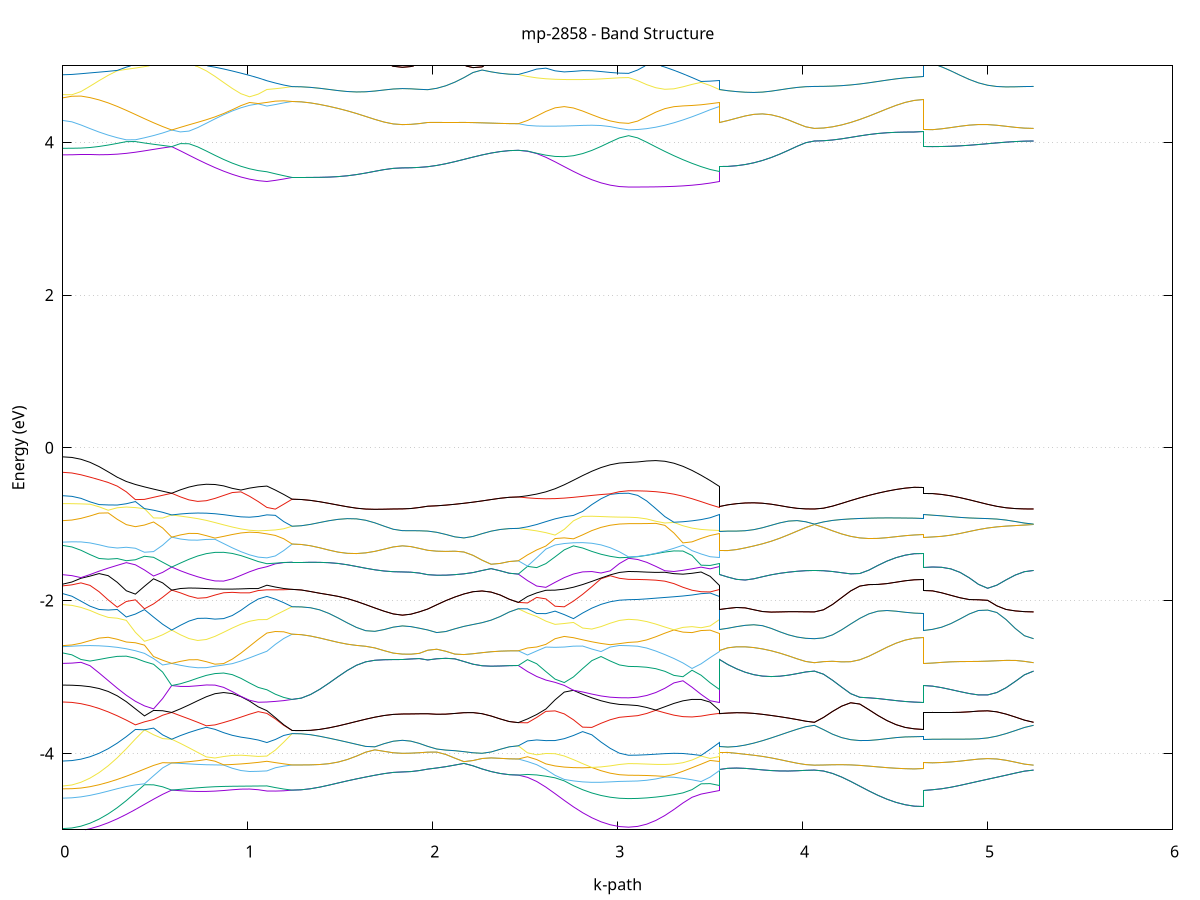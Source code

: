 set title 'mp-2858 - Band Structure'
set xlabel 'k-path'
set ylabel 'Energy (eV)'
set grid y
set yrange [-5:5]
set terminal png size 800,600
set output 'mp-2858_bands_gnuplot.png'
plot '-' using 1:2 with lines notitle, '-' using 1:2 with lines notitle, '-' using 1:2 with lines notitle, '-' using 1:2 with lines notitle, '-' using 1:2 with lines notitle, '-' using 1:2 with lines notitle, '-' using 1:2 with lines notitle, '-' using 1:2 with lines notitle, '-' using 1:2 with lines notitle, '-' using 1:2 with lines notitle, '-' using 1:2 with lines notitle, '-' using 1:2 with lines notitle, '-' using 1:2 with lines notitle, '-' using 1:2 with lines notitle, '-' using 1:2 with lines notitle, '-' using 1:2 with lines notitle, '-' using 1:2 with lines notitle, '-' using 1:2 with lines notitle, '-' using 1:2 with lines notitle, '-' using 1:2 with lines notitle, '-' using 1:2 with lines notitle, '-' using 1:2 with lines notitle, '-' using 1:2 with lines notitle, '-' using 1:2 with lines notitle, '-' using 1:2 with lines notitle, '-' using 1:2 with lines notitle, '-' using 1:2 with lines notitle, '-' using 1:2 with lines notitle, '-' using 1:2 with lines notitle, '-' using 1:2 with lines notitle, '-' using 1:2 with lines notitle, '-' using 1:2 with lines notitle, '-' using 1:2 with lines notitle, '-' using 1:2 with lines notitle, '-' using 1:2 with lines notitle, '-' using 1:2 with lines notitle, '-' using 1:2 with lines notitle, '-' using 1:2 with lines notitle, '-' using 1:2 with lines notitle, '-' using 1:2 with lines notitle, '-' using 1:2 with lines notitle, '-' using 1:2 with lines notitle, '-' using 1:2 with lines notitle, '-' using 1:2 with lines notitle, '-' using 1:2 with lines notitle, '-' using 1:2 with lines notitle, '-' using 1:2 with lines notitle, '-' using 1:2 with lines notitle, '-' using 1:2 with lines notitle, '-' using 1:2 with lines notitle, '-' using 1:2 with lines notitle, '-' using 1:2 with lines notitle, '-' using 1:2 with lines notitle, '-' using 1:2 with lines notitle, '-' using 1:2 with lines notitle, '-' using 1:2 with lines notitle, '-' using 1:2 with lines notitle, '-' using 1:2 with lines notitle, '-' using 1:2 with lines notitle, '-' using 1:2 with lines notitle, '-' using 1:2 with lines notitle, '-' using 1:2 with lines notitle, '-' using 1:2 with lines notitle, '-' using 1:2 with lines notitle, '-' using 1:2 with lines notitle, '-' using 1:2 with lines notitle, '-' using 1:2 with lines notitle, '-' using 1:2 with lines notitle, '-' using 1:2 with lines notitle, '-' using 1:2 with lines notitle, '-' using 1:2 with lines notitle, '-' using 1:2 with lines notitle, '-' using 1:2 with lines notitle, '-' using 1:2 with lines notitle, '-' using 1:2 with lines notitle, '-' using 1:2 with lines notitle, '-' using 1:2 with lines notitle, '-' using 1:2 with lines notitle, '-' using 1:2 with lines notitle, '-' using 1:2 with lines notitle, '-' using 1:2 with lines notitle, '-' using 1:2 with lines notitle, '-' using 1:2 with lines notitle, '-' using 1:2 with lines notitle, '-' using 1:2 with lines notitle, '-' using 1:2 with lines notitle, '-' using 1:2 with lines notitle, '-' using 1:2 with lines notitle, '-' using 1:2 with lines notitle, '-' using 1:2 with lines notitle, '-' using 1:2 with lines notitle, '-' using 1:2 with lines notitle, '-' using 1:2 with lines notitle, '-' using 1:2 with lines notitle, '-' using 1:2 with lines notitle, '-' using 1:2 with lines notitle
0.000000 -47.837409
0.049070 -47.837209
0.098139 -47.836509
0.147209 -47.835309
0.196279 -47.833809
0.245349 -47.831909
0.294418 -47.829609
0.343488 -47.826909
0.392558 -47.824009
0.441627 -47.820909
0.490697 -47.817609
0.539767 -47.814209
0.588837 -47.810709
0.588837 -47.810709
0.635630 -47.811309
0.682424 -47.811709
0.729218 -47.811809
0.776012 -47.811709
0.822806 -47.811409
0.869599 -47.810809
0.916393 -47.810109
0.963187 -47.809209
1.009981 -47.808109
1.056774 -47.806809
1.103568 -47.805409
1.103568 -47.805409
1.149084 -47.805909
1.194600 -47.806209
1.240115 -47.806309
1.240115 -47.806309
1.289807 -47.806309
1.339499 -47.806209
1.389191 -47.805909
1.438883 -47.805709
1.488574 -47.805309
1.538266 -47.805009
1.587958 -47.804609
1.637650 -47.804209
1.687342 -47.803909
1.737034 -47.803609
1.786725 -47.803409
1.836417 -47.803409
1.836417 -47.803409
1.881933 -47.803309
1.927449 -47.803109
1.972964 -47.802909
1.972964 -47.802909
2.021957 -47.802909
2.070949 -47.803209
2.119942 -47.803709
2.168934 -47.804309
2.217927 -47.804809
2.266919 -47.805409
2.315912 -47.805809
2.364905 -47.806209
2.413897 -47.806409
2.462890 -47.806509
2.462890 -47.806509
2.512581 -47.807409
2.562273 -47.808409
2.611965 -47.809509
2.661657 -47.810609
2.711349 -47.811709
2.761041 -47.812709
2.810732 -47.813709
2.860424 -47.814509
2.910116 -47.815209
2.959808 -47.815709
3.009500 -47.816009
3.059191 -47.816109
3.059191 -47.816109
3.108184 -47.815909
3.157177 -47.815609
3.206169 -47.814909
3.255162 -47.814109
3.304154 -47.813009
3.353147 -47.811709
3.402139 -47.810309
3.451132 -47.808809
3.500124 -47.807109
3.549117 -47.805409
3.549117 -47.802909
3.595911 -47.802609
3.642704 -47.802509
3.689498 -47.802509
3.736292 -47.802609
3.783086 -47.802809
3.829879 -47.803009
3.876673 -47.803309
3.923467 -47.803509
3.970261 -47.803709
4.017055 -47.803809
4.063848 -47.803809
4.063848 -47.803809
4.112918 -47.804109
4.161988 -47.804909
4.211058 -47.806109
4.260127 -47.807509
4.309197 -47.809009
4.358267 -47.810309
4.407336 -47.811609
4.456406 -47.812709
4.505476 -47.813609
4.554546 -47.814209
4.603615 -47.814609
4.652685 -47.814709
4.652685 -47.810709
4.702377 -47.810609
4.752069 -47.810309
4.801760 -47.809909
4.851452 -47.809309
4.901144 -47.808609
4.950836 -47.807809
5.000528 -47.806909
5.050220 -47.806009
5.099911 -47.805109
5.149603 -47.804409
5.199295 -47.804009
5.248987 -47.803809
e
0.000000 -47.785309
0.049070 -47.785509
0.098139 -47.786009
0.147209 -47.786909
0.196279 -47.788209
0.245349 -47.790009
0.294418 -47.792109
0.343488 -47.794609
0.392558 -47.797509
0.441627 -47.800609
0.490697 -47.803809
0.539767 -47.807209
0.588837 -47.810709
0.588837 -47.810709
0.635630 -47.809909
0.682424 -47.808909
0.729218 -47.807709
0.776012 -47.806409
0.822806 -47.804909
0.869599 -47.803409
0.916393 -47.801809
0.963187 -47.800809
1.009981 -47.801209
1.056774 -47.803109
1.103568 -47.805309
1.103568 -47.805309
1.149084 -47.805909
1.194600 -47.806209
1.240115 -47.806309
1.240115 -47.806309
1.289807 -47.806309
1.339499 -47.806209
1.389191 -47.805909
1.438883 -47.805709
1.488574 -47.805309
1.538266 -47.805009
1.587958 -47.804609
1.637650 -47.804209
1.687342 -47.803909
1.737034 -47.803609
1.786725 -47.803409
1.836417 -47.803409
1.836417 -47.803409
1.881933 -47.803309
1.927449 -47.803109
1.972964 -47.802909
1.972964 -47.802909
2.021957 -47.802909
2.070949 -47.803209
2.119942 -47.803709
2.168934 -47.804309
2.217927 -47.804809
2.266919 -47.805409
2.315912 -47.805809
2.364905 -47.806209
2.413897 -47.806409
2.462890 -47.806509
2.462890 -47.806509
2.512581 -47.805609
2.562273 -47.804909
2.611965 -47.804309
2.661657 -47.803809
2.711349 -47.803309
2.761041 -47.803009
2.810732 -47.802809
2.860424 -47.802609
2.910116 -47.802409
2.959808 -47.802309
3.009500 -47.802309
3.059191 -47.802209
3.059191 -47.802209
3.108184 -47.802109
3.157177 -47.801809
3.206169 -47.801309
3.255162 -47.800509
3.304154 -47.799609
3.353147 -47.798509
3.402139 -47.798409
3.451132 -47.800609
3.500124 -47.802909
3.549117 -47.805309
3.549117 -47.802909
3.595911 -47.802609
3.642704 -47.802509
3.689498 -47.802509
3.736292 -47.802609
3.783086 -47.802809
3.829879 -47.803009
3.876673 -47.803309
3.923467 -47.803509
3.970261 -47.803709
4.017055 -47.803809
4.063848 -47.803809
4.063848 -47.803809
4.112918 -47.804109
4.161988 -47.804909
4.211058 -47.806109
4.260127 -47.807509
4.309197 -47.809009
4.358267 -47.810309
4.407336 -47.811609
4.456406 -47.812709
4.505476 -47.813609
4.554546 -47.814209
4.603615 -47.814609
4.652685 -47.814709
4.652685 -47.810709
4.702377 -47.810609
4.752069 -47.810309
4.801760 -47.809909
4.851452 -47.809309
4.901144 -47.808609
4.950836 -47.807809
5.000528 -47.806909
5.050220 -47.806009
5.099911 -47.805109
5.149603 -47.804409
5.199295 -47.804009
5.248987 -47.803809
e
0.000000 -47.780809
0.049070 -47.780809
0.098139 -47.780809
0.147209 -47.780809
0.196279 -47.780809
0.245349 -47.780809
0.294418 -47.780809
0.343488 -47.780809
0.392558 -47.780809
0.441627 -47.780809
0.490697 -47.780709
0.539767 -47.780709
0.588837 -47.780709
0.588837 -47.780709
0.635630 -47.782109
0.682424 -47.783709
0.729218 -47.785509
0.776012 -47.787409
0.822806 -47.789509
0.869599 -47.791609
0.916393 -47.793709
0.963187 -47.795309
1.009981 -47.795509
1.056774 -47.794209
1.103568 -47.792509
1.103568 -47.792509
1.149084 -47.789909
1.194600 -47.787309
1.240115 -47.785009
1.240115 -47.785009
1.289807 -47.785009
1.339499 -47.785209
1.389191 -47.785409
1.438883 -47.785609
1.488574 -47.786009
1.538266 -47.786309
1.587958 -47.786709
1.637650 -47.787109
1.687342 -47.787409
1.737034 -47.787709
1.786725 -47.787809
1.836417 -47.787909
1.836417 -47.787909
1.881933 -47.788009
1.927449 -47.788109
1.972964 -47.788409
1.972964 -47.788409
2.021957 -47.788309
2.070949 -47.788009
2.119942 -47.787609
2.168934 -47.787009
2.217927 -47.786509
2.266919 -47.785909
2.315912 -47.785509
2.364905 -47.785109
2.413897 -47.784909
2.462890 -47.784909
2.462890 -47.784909
2.512581 -47.785809
2.562273 -47.786709
2.611965 -47.787409
2.661657 -47.788009
2.711349 -47.788509
2.761041 -47.788909
2.810732 -47.789309
2.860424 -47.789509
2.910116 -47.789709
2.959808 -47.789809
3.009500 -47.789909
3.059191 -47.789909
3.059191 -47.789909
3.108184 -47.790109
3.157177 -47.790709
3.206169 -47.791609
3.255162 -47.792909
3.304154 -47.794509
3.353147 -47.796309
3.402139 -47.797209
3.451132 -47.795709
3.500124 -47.794209
3.549117 -47.792509
3.549117 -47.788409
3.595911 -47.788709
3.642704 -47.788809
3.689498 -47.788809
3.736292 -47.788709
3.783086 -47.788509
3.829879 -47.788309
3.876673 -47.788109
3.923467 -47.787909
3.970261 -47.787709
4.017055 -47.787609
4.063848 -47.787609
4.063848 -47.787609
4.112918 -47.787309
4.161988 -47.786409
4.211058 -47.785209
4.260127 -47.783809
4.309197 -47.782409
4.358267 -47.781009
4.407336 -47.779809
4.456406 -47.778709
4.505476 -47.777809
4.554546 -47.777109
4.603615 -47.776709
4.652685 -47.776609
4.652685 -47.780709
4.702377 -47.780809
4.752069 -47.781009
4.801760 -47.781509
4.851452 -47.782109
4.901144 -47.782809
4.950836 -47.783609
5.000528 -47.784509
5.050220 -47.785409
5.099911 -47.786209
5.149603 -47.786909
5.199295 -47.787409
5.248987 -47.787609
e
0.000000 -47.779109
0.049070 -47.779209
0.098139 -47.779409
0.147209 -47.779609
0.196279 -47.779909
0.245349 -47.780109
0.294418 -47.780209
0.343488 -47.780409
0.392558 -47.780509
0.441627 -47.780509
0.490697 -47.780609
0.539767 -47.780709
0.588837 -47.780709
0.588837 -47.780709
0.635630 -47.779509
0.682424 -47.778509
0.729218 -47.777809
0.776012 -47.777309
0.822806 -47.777009
0.869599 -47.776909
0.916393 -47.777109
0.963187 -47.777409
1.009981 -47.777909
1.056774 -47.778609
1.103568 -47.779509
1.103568 -47.779509
1.149084 -47.781109
1.194600 -47.782909
1.240115 -47.785009
1.240115 -47.785009
1.289807 -47.785009
1.339499 -47.785209
1.389191 -47.785409
1.438883 -47.785609
1.488574 -47.786009
1.538266 -47.786309
1.587958 -47.786709
1.637650 -47.787109
1.687342 -47.787409
1.737034 -47.787709
1.786725 -47.787809
1.836417 -47.787909
1.836417 -47.787909
1.881933 -47.788009
1.927449 -47.788109
1.972964 -47.788409
1.972964 -47.788409
2.021957 -47.788309
2.070949 -47.788009
2.119942 -47.787609
2.168934 -47.787009
2.217927 -47.786509
2.266919 -47.785909
2.315912 -47.785509
2.364905 -47.785109
2.413897 -47.784909
2.462890 -47.784909
2.462890 -47.784909
2.512581 -47.783809
2.562273 -47.782609
2.611965 -47.781409
2.661657 -47.780209
2.711349 -47.779109
2.761041 -47.778009
2.810732 -47.777009
2.860424 -47.776109
2.910116 -47.775409
2.959808 -47.774909
3.009500 -47.774609
3.059191 -47.774509
3.059191 -47.774509
3.108184 -47.774509
3.157177 -47.774609
3.206169 -47.774909
3.255162 -47.775209
3.304154 -47.775609
3.353147 -47.776209
3.402139 -47.776809
3.451132 -47.777609
3.500124 -47.778509
3.549117 -47.779509
3.549117 -47.788409
3.595911 -47.788709
3.642704 -47.788809
3.689498 -47.788809
3.736292 -47.788709
3.783086 -47.788509
3.829879 -47.788309
3.876673 -47.788109
3.923467 -47.787909
3.970261 -47.787709
4.017055 -47.787609
4.063848 -47.787609
4.063848 -47.787609
4.112918 -47.787309
4.161988 -47.786409
4.211058 -47.785209
4.260127 -47.783809
4.309197 -47.782409
4.358267 -47.781009
4.407336 -47.779809
4.456406 -47.778709
4.505476 -47.777809
4.554546 -47.777109
4.603615 -47.776709
4.652685 -47.776609
4.652685 -47.780709
4.702377 -47.780809
4.752069 -47.781009
4.801760 -47.781509
4.851452 -47.782109
4.901144 -47.782809
4.950836 -47.783609
5.000528 -47.784509
5.050220 -47.785409
5.099911 -47.786209
5.149603 -47.786909
5.199295 -47.787409
5.248987 -47.787609
e
0.000000 -26.442609
0.049070 -26.441209
0.098139 -26.436909
0.147209 -26.429909
0.196279 -26.420109
0.245349 -26.407709
0.294418 -26.392909
0.343488 -26.375809
0.392558 -26.356709
0.441627 -26.336109
0.490697 -26.314509
0.539767 -26.293009
0.588837 -26.273109
0.588837 -26.273109
0.635630 -26.278509
0.682424 -26.284409
0.729218 -26.290209
0.776012 -26.295609
0.822806 -26.300609
0.869599 -26.305109
0.916393 -26.309209
0.963187 -26.312809
1.009981 -26.316109
1.056774 -26.318909
1.103568 -26.321309
1.103568 -26.321309
1.149084 -26.321909
1.194600 -26.318309
1.240115 -26.310409
1.240115 -26.310409
1.289807 -26.312609
1.339499 -26.318809
1.389191 -26.328209
1.438883 -26.339609
1.488574 -26.352009
1.538266 -26.364209
1.587958 -26.375709
1.637650 -26.385709
1.687342 -26.394009
1.737034 -26.400009
1.786725 -26.403709
1.836417 -26.405009
1.836417 -26.405009
1.881933 -26.403709
1.927449 -26.399809
1.972964 -26.393509
1.972964 -26.393509
2.021957 -26.389309
2.070949 -26.384109
2.119942 -26.377509
2.168934 -26.369209
2.217927 -26.359409
2.266919 -26.348709
2.315912 -26.337909
2.364905 -26.328209
2.413897 -26.321409
2.462890 -26.318809
2.462890 -26.318809
2.512581 -26.324409
2.562273 -26.330009
2.611965 -26.335509
2.661657 -26.341009
2.711349 -26.346109
2.761041 -26.350809
2.810732 -26.355009
2.860424 -26.358609
2.910116 -26.361509
2.959808 -26.363609
3.009500 -26.365009
3.059191 -26.365409
3.059191 -26.365409
3.108184 -26.364409
3.157177 -26.361309
3.206169 -26.356409
3.255162 -26.349909
3.304154 -26.342409
3.353147 -26.334609
3.402139 -26.327709
3.451132 -26.322909
3.500124 -26.320909
3.549117 -26.321309
3.549117 -26.393509
3.595911 -26.386909
3.642704 -26.379109
3.689498 -26.369509
3.736292 -26.357909
3.783086 -26.344209
3.829879 -26.328409
3.876673 -26.310809
3.923467 -26.291609
3.970261 -26.271609
4.017055 -26.252009
4.063848 -26.238109
4.063848 -26.238109
4.112918 -26.242809
4.161988 -26.250309
4.211058 -26.258309
4.260127 -26.266409
4.309197 -26.274509
4.358267 -26.282309
4.407336 -26.289509
4.456406 -26.295909
4.505476 -26.301209
4.554546 -26.305209
4.603615 -26.307609
4.652685 -26.308509
4.652685 -26.273109
4.702377 -26.272709
4.752069 -26.271609
4.801760 -26.269909
4.851452 -26.267609
4.901144 -26.264709
4.950836 -26.261409
5.000528 -26.257609
5.050220 -26.253409
5.099911 -26.248909
5.149603 -26.244409
5.199295 -26.240209
5.248987 -26.238109
e
0.000000 -26.399609
0.049070 -26.397309
0.098139 -26.390509
0.147209 -26.379309
0.196279 -26.364009
0.245349 -26.351809
0.294418 -26.340009
0.343488 -26.326809
0.392558 -26.312309
0.441627 -26.296609
0.490697 -26.279809
0.539767 -26.261709
0.588837 -26.273109
0.588837 -26.273109
0.635630 -26.268909
0.682424 -26.266209
0.729218 -26.264109
0.776012 -26.261509
0.822806 -26.257709
0.869599 -26.252609
0.916393 -26.245909
0.963187 -26.237609
1.009981 -26.228309
1.056774 -26.244309
1.103568 -26.261009
1.103568 -26.261009
1.149084 -26.281409
1.194600 -26.298009
1.240115 -26.310409
1.240115 -26.310409
1.289807 -26.312609
1.339499 -26.318809
1.389191 -26.328209
1.438883 -26.339609
1.488574 -26.352009
1.538266 -26.364209
1.587958 -26.375709
1.637650 -26.385709
1.687342 -26.394009
1.737034 -26.400009
1.786725 -26.403709
1.836417 -26.405009
1.836417 -26.405009
1.881933 -26.403709
1.927449 -26.399809
1.972964 -26.393509
1.972964 -26.393509
2.021957 -26.389309
2.070949 -26.384109
2.119942 -26.377509
2.168934 -26.369209
2.217927 -26.359409
2.266919 -26.348709
2.315912 -26.337909
2.364905 -26.328209
2.413897 -26.321409
2.462890 -26.318809
2.462890 -26.318809
2.512581 -26.313009
2.562273 -26.306409
2.611965 -26.298909
2.661657 -26.290109
2.711349 -26.279809
2.761041 -26.268009
2.810732 -26.254809
2.860424 -26.240209
2.910116 -26.224509
2.959808 -26.228309
3.009500 -26.231109
3.059191 -26.232009
3.059191 -26.232009
3.108184 -26.231209
3.157177 -26.228709
3.206169 -26.224809
3.255162 -26.220409
3.304154 -26.217409
3.353147 -26.219709
3.402139 -26.227309
3.451132 -26.237309
3.500124 -26.248609
3.549117 -26.261009
3.549117 -26.393509
3.595911 -26.386909
3.642704 -26.379109
3.689498 -26.369509
3.736292 -26.357909
3.783086 -26.344209
3.829879 -26.328409
3.876673 -26.310809
3.923467 -26.291609
3.970261 -26.271609
4.017055 -26.252009
4.063848 -26.238109
4.063848 -26.238109
4.112918 -26.242809
4.161988 -26.250309
4.211058 -26.258309
4.260127 -26.266409
4.309197 -26.274509
4.358267 -26.282309
4.407336 -26.289509
4.456406 -26.295909
4.505476 -26.301209
4.554546 -26.305209
4.603615 -26.307609
4.652685 -26.308509
4.652685 -26.273109
4.702377 -26.272709
4.752069 -26.271609
4.801760 -26.269909
4.851452 -26.267609
4.901144 -26.264709
4.950836 -26.261409
5.000528 -26.257609
5.050220 -26.253409
5.099911 -26.248909
5.149603 -26.244409
5.199295 -26.240209
5.248987 -26.238109
e
0.000000 -26.380509
0.049070 -26.379309
0.098139 -26.375709
0.147209 -26.369809
0.196279 -26.361809
0.245349 -26.344709
0.294418 -26.322009
0.343488 -26.296809
0.392558 -26.270909
0.441627 -26.250309
0.490697 -26.246209
0.539767 -26.256509
0.588837 -26.241509
0.588837 -26.241509
0.635630 -26.240709
0.682424 -26.235809
0.729218 -26.227909
0.776012 -26.218309
0.822806 -26.208609
0.869599 -26.201809
0.916393 -26.203109
0.963187 -26.213309
1.009981 -26.227709
1.056774 -26.217009
1.103568 -26.205109
1.103568 -26.205109
1.149084 -26.202109
1.194600 -26.200209
1.240115 -26.199509
1.240115 -26.199509
1.289807 -26.206809
1.339499 -26.223809
1.389191 -26.244509
1.438883 -26.265809
1.488574 -26.286309
1.538266 -26.305209
1.587958 -26.321909
1.637650 -26.336109
1.687342 -26.347509
1.737034 -26.355809
1.786725 -26.360809
1.836417 -26.362509
1.836417 -26.362509
1.881933 -26.360809
1.927449 -26.355609
1.972964 -26.347009
1.972964 -26.347009
2.021957 -26.337609
2.070949 -26.324809
2.119942 -26.309809
2.168934 -26.293709
2.217927 -26.277509
2.266919 -26.262109
2.315912 -26.248709
2.364905 -26.238309
2.413897 -26.231809
2.462890 -26.229609
2.462890 -26.229609
2.512581 -26.234809
2.562273 -26.236509
2.611965 -26.234709
2.661657 -26.230009
2.711349 -26.222809
2.761041 -26.214309
2.810732 -26.210209
2.860424 -26.217109
2.910116 -26.223609
2.959808 -26.207909
3.009500 -26.190609
3.059191 -26.173509
3.059191 -26.173509
3.108184 -26.175509
3.157177 -26.181209
3.206169 -26.189509
3.255162 -26.199009
3.304154 -26.208409
3.353147 -26.216209
3.402139 -26.220709
3.451132 -26.220609
3.500124 -26.215109
3.549117 -26.205109
3.549117 -26.347009
3.595911 -26.338509
3.642704 -26.326309
3.689498 -26.311209
3.736292 -26.294009
3.783086 -26.275709
3.829879 -26.257309
3.876673 -26.240109
3.923467 -26.226209
3.970261 -26.218709
4.017055 -26.220709
4.063848 -26.228809
4.063848 -26.228809
4.112918 -26.224209
4.161988 -26.216809
4.211058 -26.209109
4.260127 -26.201609
4.309197 -26.194509
4.358267 -26.188209
4.407336 -26.182809
4.456406 -26.178409
4.505476 -26.175109
4.554546 -26.172809
4.603615 -26.171509
4.652685 -26.171009
4.652685 -26.241509
4.702377 -26.241009
4.752069 -26.239609
4.801760 -26.237409
4.851452 -26.234409
4.901144 -26.231109
4.950836 -26.227809
5.000528 -26.225109
5.050220 -26.223609
5.099911 -26.223509
5.149603 -26.224909
5.199295 -26.227309
5.248987 -26.228809
e
0.000000 -26.120609
0.049070 -26.122209
0.098139 -26.127009
0.147209 -26.134309
0.196279 -26.143509
0.245349 -26.154009
0.294418 -26.165209
0.343488 -26.176509
0.392558 -26.186409
0.441627 -26.190109
0.490697 -26.195609
0.539767 -26.218909
0.588837 -26.241509
0.588837 -26.241509
0.635630 -26.238409
0.682424 -26.232509
0.729218 -26.224409
0.776012 -26.214409
0.822806 -26.202909
0.869599 -26.190309
0.916393 -26.178309
0.963187 -26.178509
1.009981 -26.187509
1.056774 -26.196609
1.103568 -26.204709
1.103568 -26.204709
1.149084 -26.201709
1.194600 -26.200009
1.240115 -26.199509
1.240115 -26.199509
1.289807 -26.206809
1.339499 -26.223809
1.389191 -26.244509
1.438883 -26.265809
1.488574 -26.286309
1.538266 -26.305209
1.587958 -26.321909
1.637650 -26.336109
1.687342 -26.347509
1.737034 -26.355809
1.786725 -26.360809
1.836417 -26.362509
1.836417 -26.362509
1.881933 -26.360809
1.927449 -26.355609
1.972964 -26.347009
1.972964 -26.347009
2.021957 -26.337609
2.070949 -26.324809
2.119942 -26.309809
2.168934 -26.293709
2.217927 -26.277509
2.266919 -26.262109
2.315912 -26.248709
2.364905 -26.238309
2.413897 -26.231809
2.462890 -26.229609
2.462890 -26.229609
2.512581 -26.221009
2.562273 -26.209409
2.611965 -26.195209
2.661657 -26.179109
2.711349 -26.183609
2.761041 -26.195709
2.810732 -26.200309
2.860424 -26.191709
2.910116 -26.182109
2.959808 -26.174009
3.009500 -26.168609
3.059191 -26.172309
3.059191 -26.172309
3.108184 -26.172709
3.157177 -26.175309
3.206169 -26.180609
3.255162 -26.187109
3.304154 -26.192609
3.353147 -26.193709
3.402139 -26.191909
3.451132 -26.192509
3.500124 -26.197509
3.549117 -26.204709
3.549117 -26.347009
3.595911 -26.338509
3.642704 -26.326309
3.689498 -26.311209
3.736292 -26.294009
3.783086 -26.275709
3.829879 -26.257309
3.876673 -26.240109
3.923467 -26.226209
3.970261 -26.218709
4.017055 -26.220709
4.063848 -26.228809
4.063848 -26.228809
4.112918 -26.224209
4.161988 -26.216809
4.211058 -26.209109
4.260127 -26.201609
4.309197 -26.194509
4.358267 -26.188209
4.407336 -26.182809
4.456406 -26.178409
4.505476 -26.175109
4.554546 -26.172809
4.603615 -26.171509
4.652685 -26.171009
4.652685 -26.241509
4.702377 -26.241009
4.752069 -26.239609
4.801760 -26.237409
4.851452 -26.234409
4.901144 -26.231109
4.950836 -26.227809
5.000528 -26.225109
5.050220 -26.223609
5.099911 -26.223509
5.149603 -26.224909
5.199295 -26.227309
5.248987 -26.228809
e
0.000000 -26.016309
0.049070 -26.018409
0.098139 -26.025209
0.147209 -26.036609
0.196279 -26.052209
0.245349 -26.071309
0.294418 -26.093009
0.343488 -26.116609
0.392558 -26.141509
0.441627 -26.166209
0.490697 -26.171709
0.539767 -26.144209
0.588837 -26.110709
0.588837 -26.110709
0.635630 -26.112209
0.682424 -26.116909
0.729218 -26.124209
0.776012 -26.133709
0.822806 -26.144009
0.869599 -26.152009
0.916393 -26.160809
0.963187 -26.156009
1.009981 -26.141109
1.056774 -26.124509
1.103568 -26.113709
1.103568 -26.113709
1.149084 -26.108509
1.194600 -26.108809
1.240115 -26.108209
1.240115 -26.108209
1.289807 -26.100809
1.339499 -26.083509
1.389191 -26.062409
1.438883 -26.040809
1.488574 -26.020209
1.538266 -26.001309
1.587958 -25.984909
1.637650 -25.971209
1.687342 -25.960409
1.737034 -25.952709
1.786725 -25.948109
1.836417 -25.946609
1.836417 -25.946609
1.881933 -25.947709
1.927449 -25.951409
1.972964 -25.958109
1.972964 -25.958109
2.021957 -25.967109
2.070949 -25.980609
2.119942 -25.997809
2.168934 -26.017309
2.217927 -26.037809
2.266919 -26.058009
2.315912 -26.076409
2.364905 -26.091409
2.413897 -26.101309
2.462890 -26.104809
2.462890 -26.104809
2.512581 -26.121109
2.562273 -26.137709
2.611965 -26.154109
2.661657 -26.169609
2.711349 -26.161509
2.761041 -26.142909
2.810732 -26.124209
2.860424 -26.111209
2.910116 -26.121809
2.959808 -26.138009
3.009500 -26.155309
3.059191 -26.166609
3.059191 -26.166609
3.108184 -26.166609
3.157177 -26.164809
3.206169 -26.160509
3.255162 -26.154609
3.304154 -26.147909
3.353147 -26.141809
3.402139 -26.137309
3.451132 -26.132709
3.500124 -26.125009
3.549117 -26.113709
3.549117 -25.958109
3.595911 -25.965309
3.642704 -25.977209
3.689498 -25.993409
3.736292 -26.012809
3.783086 -26.034609
3.829879 -26.057609
3.876673 -26.080709
3.923467 -26.102309
3.970261 -26.119809
4.017055 -26.130409
4.063848 -26.133609
4.063848 -26.133609
4.112918 -26.134009
4.161988 -26.135009
4.211058 -26.136209
4.260127 -26.137009
4.309197 -26.136909
4.358267 -26.135709
4.407336 -26.133409
4.456406 -26.130209
4.505476 -26.126609
4.554546 -26.123509
4.603615 -26.121309
4.652685 -26.120509
4.652685 -26.110709
4.702377 -26.111309
4.752069 -26.113109
4.801760 -26.115909
4.851452 -26.119509
4.901144 -26.123409
4.950836 -26.127209
5.000528 -26.130509
5.050220 -26.132709
5.099911 -26.133809
5.149603 -26.134009
5.199295 -26.133709
5.248987 -26.133609
e
0.000000 -25.979309
0.049070 -25.978209
0.098139 -25.974809
0.147209 -25.968909
0.196279 -25.961209
0.245349 -25.952409
0.294418 -25.945309
0.343488 -25.962409
0.392558 -25.984409
0.441627 -26.011409
0.490697 -26.042409
0.539767 -26.076109
0.588837 -26.110709
0.588837 -26.110709
0.635630 -26.112209
0.682424 -26.116609
0.729218 -26.123309
0.776012 -26.131909
0.822806 -26.141709
0.869599 -26.151909
0.916393 -26.152009
0.963187 -26.143409
1.009981 -26.131109
1.056774 -26.119309
1.103568 -26.107409
1.103568 -26.107409
1.149084 -26.108109
1.194600 -26.107409
1.240115 -26.108209
1.240115 -26.108209
1.289807 -26.100809
1.339499 -26.083509
1.389191 -26.062409
1.438883 -26.040809
1.488574 -26.020209
1.538266 -26.001309
1.587958 -25.984909
1.637650 -25.971209
1.687342 -25.960409
1.737034 -25.952709
1.786725 -25.948109
1.836417 -25.946609
1.836417 -25.946609
1.881933 -25.947709
1.927449 -25.951409
1.972964 -25.958109
1.972964 -25.958109
2.021957 -25.967109
2.070949 -25.980609
2.119942 -25.997809
2.168934 -26.017309
2.217927 -26.037809
2.266919 -26.058009
2.315912 -26.076409
2.364905 -26.091409
2.413897 -26.101309
2.462890 -26.104809
2.462890 -26.104809
2.512581 -26.089909
2.562273 -26.077809
2.611965 -26.069809
2.661657 -26.067309
2.711349 -26.070409
2.761041 -26.078309
2.810732 -26.089109
2.860424 -26.096809
2.910116 -26.083109
2.959808 -26.066609
3.009500 -26.053709
3.059191 -26.048409
3.059191 -26.048409
3.108184 -26.049909
3.157177 -26.054409
3.206169 -26.061409
3.255162 -26.070009
3.304154 -26.078609
3.353147 -26.084809
3.402139 -26.085409
3.451132 -26.079209
3.500124 -26.087909
3.549117 -26.107409
3.549117 -25.958109
3.595911 -25.965309
3.642704 -25.977209
3.689498 -25.993409
3.736292 -26.012809
3.783086 -26.034609
3.829879 -26.057609
3.876673 -26.080709
3.923467 -26.102309
3.970261 -26.119809
4.017055 -26.130409
4.063848 -26.133609
4.063848 -26.133609
4.112918 -26.134009
4.161988 -26.135009
4.211058 -26.136209
4.260127 -26.137009
4.309197 -26.136909
4.358267 -26.135709
4.407336 -26.133409
4.456406 -26.130209
4.505476 -26.126609
4.554546 -26.123509
4.603615 -26.121309
4.652685 -26.120509
4.652685 -26.110709
4.702377 -26.111309
4.752069 -26.113109
4.801760 -26.115909
4.851452 -26.119509
4.901144 -26.123409
4.950836 -26.127209
5.000528 -26.130509
5.050220 -26.132709
5.099911 -26.133809
5.149603 -26.134009
5.199295 -26.133709
5.248987 -26.133609
e
0.000000 -25.932609
0.049070 -25.932309
0.098139 -25.931409
0.147209 -25.930209
0.196279 -25.929009
0.245349 -25.932909
0.294418 -25.943009
0.343488 -25.933509
0.392558 -25.924209
0.441627 -25.915309
0.490697 -25.907009
0.539767 -25.902609
0.588837 -25.898209
0.588837 -25.898209
0.635630 -25.905209
0.682424 -25.915709
0.729218 -25.928609
0.776012 -25.942509
0.822806 -25.957709
0.869599 -25.974209
0.916393 -25.991909
0.963187 -26.010309
1.009981 -26.028709
1.056774 -26.045009
1.103568 -26.054109
1.103568 -26.054109
1.149084 -26.041409
1.194600 -26.023409
1.240115 -26.004109
1.240115 -26.004109
1.289807 -26.001509
1.339499 -25.994009
1.389191 -25.982609
1.438883 -25.968409
1.488574 -25.952509
1.538266 -25.935809
1.587958 -25.919409
1.637650 -25.903909
1.687342 -25.890309
1.737034 -25.879209
1.786725 -25.871609
1.836417 -25.868809
1.836417 -25.868809
1.881933 -25.871209
1.927449 -25.877009
1.972964 -25.884709
1.972964 -25.884709
2.021957 -25.890909
2.070949 -25.896909
2.119942 -25.902709
2.168934 -25.908509
2.217927 -25.914609
2.266919 -25.920909
2.315912 -25.927009
2.364905 -25.932109
2.413897 -25.935709
2.462890 -25.937009
2.462890 -25.937009
2.512581 -25.943609
2.562273 -25.949109
2.611965 -25.952309
2.661657 -25.952509
2.711349 -25.950309
2.761041 -25.947709
2.810732 -25.947709
2.860424 -25.951809
2.910116 -25.959709
2.959808 -25.969509
3.009500 -25.978409
3.059191 -25.982409
3.059191 -25.982409
3.108184 -25.984509
3.157177 -25.990009
3.206169 -25.997909
3.255162 -26.008109
3.304154 -26.020509
3.353147 -26.035009
3.402139 -26.051209
3.451132 -26.069009
3.500124 -26.068109
3.549117 -26.054109
3.549117 -25.884709
3.595911 -25.889909
3.642704 -25.895209
3.689498 -25.901109
3.736292 -25.907809
3.783086 -25.916009
3.829879 -25.925609
3.876673 -25.936309
3.923467 -25.947209
3.970261 -25.957009
4.017055 -25.963909
4.063848 -25.966509
4.063848 -25.966509
4.112918 -25.965809
4.161988 -25.964009
4.211058 -25.961509
4.260127 -25.958709
4.309197 -25.956409
4.358267 -25.954609
4.407336 -25.953509
4.456406 -25.953209
4.505476 -25.953309
4.554546 -25.953609
4.603615 -25.954009
4.652685 -25.954109
4.652685 -25.898209
4.702377 -25.901309
4.752069 -25.906709
4.801760 -25.912709
4.851452 -25.919409
4.901144 -25.926509
4.950836 -25.934009
5.000528 -25.941709
5.050220 -25.949209
5.099911 -25.956109
5.149603 -25.961609
5.199295 -25.965209
5.248987 -25.966509
e
0.000000 -25.899209
0.049070 -25.900709
0.098139 -25.904909
0.147209 -25.911309
0.196279 -25.918909
0.245349 -25.923009
0.294418 -25.921209
0.343488 -25.918109
0.392558 -25.914709
0.441627 -25.910909
0.490697 -25.906809
0.539767 -25.899309
0.588837 -25.898209
0.588837 -25.898209
0.635630 -25.903409
0.682424 -25.911209
0.729218 -25.916109
0.776012 -25.920109
0.822806 -25.923609
0.869599 -25.926709
0.916393 -25.930009
0.963187 -25.934009
1.009981 -25.939209
1.056774 -25.945709
1.103568 -25.953609
1.103568 -25.953609
1.149084 -25.968309
1.194600 -25.985409
1.240115 -26.004109
1.240115 -26.004109
1.289807 -26.001509
1.339499 -25.994009
1.389191 -25.982609
1.438883 -25.968409
1.488574 -25.952509
1.538266 -25.935809
1.587958 -25.919409
1.637650 -25.903909
1.687342 -25.890309
1.737034 -25.879209
1.786725 -25.871609
1.836417 -25.868809
1.836417 -25.868809
1.881933 -25.871209
1.927449 -25.877009
1.972964 -25.884709
1.972964 -25.884709
2.021957 -25.890909
2.070949 -25.896909
2.119942 -25.902709
2.168934 -25.908509
2.217927 -25.914609
2.266919 -25.920909
2.315912 -25.927009
2.364905 -25.932209
2.413897 -25.935709
2.462890 -25.937009
2.462890 -25.937009
2.512581 -25.930309
2.562273 -25.924509
2.611965 -25.920409
2.661657 -25.918609
2.711349 -25.919609
2.761041 -25.923209
2.810732 -25.928909
2.860424 -25.936009
2.910116 -25.943409
2.959808 -25.950009
3.009500 -25.954509
3.059191 -25.956109
3.059191 -25.956109
3.108184 -25.953609
3.157177 -25.947609
3.206169 -25.940509
3.255162 -25.934409
3.304154 -25.930809
3.353147 -25.930209
3.402139 -25.932609
3.451132 -25.937609
3.500124 -25.944809
3.549117 -25.953609
3.549117 -25.884709
3.595911 -25.889909
3.642704 -25.895209
3.689498 -25.901109
3.736292 -25.907809
3.783086 -25.916009
3.829879 -25.925609
3.876673 -25.936309
3.923467 -25.947209
3.970261 -25.957009
4.017055 -25.963909
4.063848 -25.966509
4.063848 -25.966509
4.112918 -25.965809
4.161988 -25.964009
4.211058 -25.961509
4.260127 -25.958709
4.309197 -25.956409
4.358267 -25.954609
4.407336 -25.953509
4.456406 -25.953209
4.505476 -25.953309
4.554546 -25.953609
4.603615 -25.954009
4.652685 -25.954109
4.652685 -25.898209
4.702377 -25.901309
4.752069 -25.906709
4.801760 -25.912709
4.851452 -25.919409
4.901144 -25.926509
4.950836 -25.934009
5.000528 -25.941709
5.050220 -25.949209
5.099911 -25.956109
5.149603 -25.961609
5.199295 -25.965209
5.248987 -25.966509
e
0.000000 -25.866409
0.049070 -25.866409
0.098139 -25.866309
0.147209 -25.866609
0.196279 -25.867409
0.245349 -25.869109
0.294418 -25.871709
0.343488 -25.875109
0.392558 -25.879209
0.441627 -25.883709
0.490697 -25.888509
0.539767 -25.893209
0.588837 -25.891409
0.588837 -25.891409
0.635630 -25.890109
0.682424 -25.881109
0.729218 -25.871409
0.776012 -25.861509
0.822806 -25.852709
0.869599 -25.848609
0.916393 -25.850209
0.963187 -25.854509
1.009981 -25.858209
1.056774 -25.861009
1.103568 -25.862709
1.103568 -25.862709
1.149084 -25.863109
1.194600 -25.862409
1.240115 -25.860809
1.240115 -25.860809
1.289807 -25.860709
1.339499 -25.860409
1.389191 -25.860009
1.438883 -25.859409
1.488574 -25.858609
1.538266 -25.857809
1.587958 -25.856909
1.637650 -25.856109
1.687342 -25.855409
1.737034 -25.855109
1.786725 -25.855109
1.836417 -25.855309
1.836417 -25.855309
1.881933 -25.854509
1.927449 -25.853109
1.972964 -25.852309
1.972964 -25.852309
2.021957 -25.850709
2.070949 -25.849409
2.119942 -25.848709
2.168934 -25.848509
2.217927 -25.848909
2.266919 -25.849709
2.315912 -25.850609
2.364905 -25.851409
2.413897 -25.852009
2.462890 -25.852209
2.462890 -25.852209
2.512581 -25.855509
2.562273 -25.859909
2.611965 -25.865209
2.661657 -25.871009
2.711349 -25.876709
2.761041 -25.881109
2.810732 -25.882709
2.860424 -25.880809
2.910116 -25.876309
2.959808 -25.880009
3.009500 -25.882709
3.059191 -25.883609
3.059191 -25.883609
3.108184 -25.883009
3.157177 -25.880909
3.206169 -25.876909
3.255162 -25.870209
3.304154 -25.861309
3.353147 -25.856709
3.402139 -25.858609
3.451132 -25.860709
3.500124 -25.862109
3.549117 -25.862709
3.549117 -25.852309
3.595911 -25.853309
3.642704 -25.854309
3.689498 -25.855209
3.736292 -25.856009
3.783086 -25.856909
3.829879 -25.858009
3.876673 -25.859209
3.923467 -25.860309
3.970261 -25.861309
4.017055 -25.861909
4.063848 -25.862109
4.063848 -25.862109
4.112918 -25.863409
4.161988 -25.867009
4.211058 -25.872109
4.260127 -25.878209
4.309197 -25.884909
4.358267 -25.891809
4.407336 -25.898709
4.456406 -25.905209
4.505476 -25.910809
4.554546 -25.915109
4.603615 -25.917909
4.652685 -25.918809
4.652685 -25.891409
4.702377 -25.888609
4.752069 -25.884309
4.801760 -25.880009
4.851452 -25.876109
4.901144 -25.872709
4.950836 -25.869809
5.000528 -25.867409
5.050220 -25.865509
5.099911 -25.864009
5.149603 -25.863009
5.199295 -25.862309
5.248987 -25.862109
e
0.000000 -25.858009
0.049070 -25.857209
0.098139 -25.854909
0.147209 -25.852009
0.196279 -25.849009
0.245349 -25.846409
0.294418 -25.844509
0.343488 -25.844709
0.392558 -25.853009
0.441627 -25.865009
0.490697 -25.875209
0.539767 -25.883809
0.588837 -25.891409
0.588837 -25.891409
0.635630 -25.879609
0.682424 -25.867909
0.729218 -25.856409
0.776012 -25.845709
0.822806 -25.842009
0.869599 -25.845709
0.916393 -25.848409
0.963187 -25.849409
1.009981 -25.850809
1.056774 -25.852509
1.103568 -25.854409
1.103568 -25.854409
1.149084 -25.856609
1.194600 -25.858809
1.240115 -25.860809
1.240115 -25.860809
1.289807 -25.860709
1.339499 -25.860409
1.389191 -25.860009
1.438883 -25.859409
1.488574 -25.858609
1.538266 -25.857809
1.587958 -25.856909
1.637650 -25.856109
1.687342 -25.855409
1.737034 -25.855109
1.786725 -25.855109
1.836417 -25.855309
1.836417 -25.855309
1.881933 -25.854509
1.927449 -25.853109
1.972964 -25.852309
1.972964 -25.852309
2.021957 -25.850709
2.070949 -25.849409
2.119942 -25.848709
2.168934 -25.848509
2.217927 -25.848909
2.266919 -25.849709
2.315912 -25.850609
2.364905 -25.851409
2.413897 -25.852009
2.462890 -25.852209
2.462890 -25.852209
2.512581 -25.849809
2.562273 -25.848209
2.611965 -25.847109
2.661657 -25.846709
2.711349 -25.849309
2.761041 -25.856009
2.810732 -25.863309
2.860424 -25.870109
2.910116 -25.875809
2.959808 -25.870909
3.009500 -25.866209
3.059191 -25.864209
3.059191 -25.864209
3.108184 -25.863809
3.157177 -25.862709
3.206169 -25.861009
3.255162 -25.859009
3.304154 -25.857009
3.353147 -25.855409
3.402139 -25.854209
3.451132 -25.853709
3.500124 -25.853709
3.549117 -25.854409
3.549117 -25.852309
3.595911 -25.853309
3.642704 -25.854309
3.689498 -25.855209
3.736292 -25.856009
3.783086 -25.856909
3.829879 -25.858009
3.876673 -25.859209
3.923467 -25.860309
3.970261 -25.861309
4.017055 -25.861909
4.063848 -25.862109
4.063848 -25.862109
4.112918 -25.863409
4.161988 -25.867009
4.211058 -25.872109
4.260127 -25.878209
4.309197 -25.884909
4.358267 -25.891809
4.407336 -25.898709
4.456406 -25.905209
4.505476 -25.910809
4.554546 -25.915109
4.603615 -25.917909
4.652685 -25.918809
4.652685 -25.891409
4.702377 -25.888609
4.752069 -25.884309
4.801760 -25.880009
4.851452 -25.876109
4.901144 -25.872709
4.950836 -25.869809
5.000528 -25.867409
5.050220 -25.865509
5.099911 -25.864009
5.149603 -25.863009
5.199295 -25.862309
5.248987 -25.862109
e
0.000000 -25.806809
0.049070 -25.807109
0.098139 -25.808109
0.147209 -25.809609
0.196279 -25.811609
0.245349 -25.814109
0.294418 -25.816909
0.343488 -25.830409
0.392558 -25.837109
0.441627 -25.837209
0.490697 -25.836409
0.539767 -25.835309
0.588837 -25.833709
0.588837 -25.833709
0.635630 -25.835009
0.682424 -25.836609
0.729218 -25.838309
0.776012 -25.839509
0.822806 -25.838909
0.869599 -25.833209
0.916393 -25.823409
0.963187 -25.812709
1.009981 -25.802009
1.056774 -25.795909
1.103568 -25.792209
1.103568 -25.792209
1.149084 -25.782509
1.194600 -25.775809
1.240115 -25.772509
1.240115 -25.772509
1.289807 -25.772709
1.339499 -25.773309
1.389191 -25.774309
1.438883 -25.775609
1.488574 -25.777409
1.538266 -25.779609
1.587958 -25.782209
1.637650 -25.785109
1.687342 -25.788209
1.737034 -25.791109
1.786725 -25.793309
1.836417 -25.794109
1.836417 -25.794109
1.881933 -25.794809
1.927449 -25.797009
1.972964 -25.800309
1.972964 -25.800309
2.021957 -25.802209
2.070949 -25.804009
2.119942 -25.805809
2.168934 -25.807409
2.217927 -25.808809
2.266919 -25.809909
2.315912 -25.810609
2.364905 -25.811009
2.413897 -25.811209
2.462890 -25.811309
2.462890 -25.811309
2.512581 -25.816109
2.562273 -25.822109
2.611965 -25.829009
2.661657 -25.835809
2.711349 -25.839309
2.761041 -25.838209
2.810732 -25.835609
2.860424 -25.832809
2.910116 -25.830209
2.959808 -25.832709
3.009500 -25.837009
3.059191 -25.838809
3.059191 -25.838809
3.108184 -25.839309
3.157177 -25.841009
3.206169 -25.843509
3.255162 -25.846509
3.304154 -25.849209
3.353147 -25.844909
3.402139 -25.832409
3.451132 -25.818509
3.500124 -25.804909
3.549117 -25.792209
3.549117 -25.800309
3.595911 -25.803809
3.642704 -25.807809
3.689498 -25.812109
3.736292 -25.816509
3.783086 -25.820309
3.829879 -25.823409
3.876673 -25.825609
3.923467 -25.826909
3.970261 -25.827709
4.017055 -25.828009
4.063848 -25.828109
4.063848 -25.828109
4.112918 -25.827009
4.161988 -25.823909
4.211058 -25.819409
4.260127 -25.814109
4.309197 -25.808309
4.358267 -25.802209
4.407336 -25.796309
4.456406 -25.790809
4.505476 -25.786109
4.554546 -25.782509
4.603615 -25.780309
4.652685 -25.779509
4.652685 -25.833709
4.702377 -25.833809
4.752069 -25.833909
4.801760 -25.833909
4.851452 -25.833809
4.901144 -25.833409
4.950836 -25.832709
5.000528 -25.831709
5.050220 -25.830709
5.099911 -25.829709
5.149603 -25.828809
5.199295 -25.828309
5.248987 -25.828109
e
0.000000 -25.739709
0.049070 -25.742209
0.098139 -25.749509
0.147209 -25.761309
0.196279 -25.776909
0.245349 -25.794909
0.294418 -25.813809
0.343488 -25.820009
0.392558 -25.823109
0.441627 -25.826309
0.490697 -25.829109
0.539767 -25.831709
0.588837 -25.833709
0.588837 -25.833709
0.635630 -25.833109
0.682424 -25.833509
0.729218 -25.834909
0.776012 -25.837009
0.822806 -25.833509
0.869599 -25.824109
0.916393 -25.815309
0.963187 -25.807509
1.009981 -25.801009
1.056774 -25.791909
1.103568 -25.782609
1.103568 -25.782609
1.149084 -25.776109
1.194600 -25.772709
1.240115 -25.772509
1.240115 -25.772509
1.289807 -25.772709
1.339499 -25.773309
1.389191 -25.774309
1.438883 -25.775609
1.488574 -25.777409
1.538266 -25.779609
1.587958 -25.782209
1.637650 -25.785109
1.687342 -25.788209
1.737034 -25.791109
1.786725 -25.793309
1.836417 -25.794109
1.836417 -25.794109
1.881933 -25.794809
1.927449 -25.797009
1.972964 -25.800309
1.972964 -25.800309
2.021957 -25.802209
2.070949 -25.804009
2.119942 -25.805809
2.168934 -25.807409
2.217927 -25.808809
2.266919 -25.809909
2.315912 -25.810609
2.364905 -25.811009
2.413897 -25.811209
2.462890 -25.811309
2.462890 -25.811309
2.512581 -25.807809
2.562273 -25.805909
2.611965 -25.805409
2.661657 -25.806509
2.711349 -25.808909
2.761041 -25.812409
2.810732 -25.816909
2.860424 -25.822009
2.910116 -25.827409
2.959808 -25.828209
3.009500 -25.826909
3.059191 -25.826509
3.059191 -25.826509
3.108184 -25.825509
3.157177 -25.822609
3.206169 -25.818209
3.255162 -25.812609
3.304154 -25.806409
3.353147 -25.800109
3.402139 -25.794109
3.451132 -25.789009
3.500124 -25.785009
3.549117 -25.782609
3.549117 -25.800309
3.595911 -25.803809
3.642704 -25.807809
3.689498 -25.812109
3.736292 -25.816509
3.783086 -25.820309
3.829879 -25.823409
3.876673 -25.825609
3.923467 -25.826909
3.970261 -25.827709
4.017055 -25.828009
4.063848 -25.828109
4.063848 -25.828109
4.112918 -25.827009
4.161988 -25.823909
4.211058 -25.819409
4.260127 -25.814109
4.309197 -25.808309
4.358267 -25.802209
4.407336 -25.796309
4.456406 -25.790809
4.505476 -25.786109
4.554546 -25.782509
4.603615 -25.780309
4.652685 -25.779509
4.652685 -25.833709
4.702377 -25.833809
4.752069 -25.833909
4.801760 -25.833909
4.851452 -25.833809
4.901144 -25.833409
4.950836 -25.832709
5.000528 -25.831709
5.050220 -25.830709
5.099911 -25.829709
5.149603 -25.828809
5.199295 -25.828309
5.248987 -25.828109
e
0.000000 -17.619909
0.049070 -17.613609
0.098139 -17.594709
0.147209 -17.563609
0.196279 -17.520809
0.245349 -17.467209
0.294418 -17.403809
0.343488 -17.331709
0.392558 -17.252409
0.441627 -17.167309
0.490697 -17.078109
0.539767 -16.986809
0.588837 -16.895509
0.588837 -16.895509
0.635630 -16.894109
0.682424 -16.888409
0.729218 -16.878509
0.776012 -16.865109
0.822806 -16.848709
0.869599 -16.830009
0.916393 -16.809809
0.963187 -16.788809
1.009981 -16.780009
1.056774 -16.785109
1.103568 -16.802509
1.103568 -16.802509
1.149084 -16.793309
1.194600 -16.786209
1.240115 -16.777909
1.240115 -16.777909
1.289807 -16.781609
1.339499 -16.792209
1.389191 -16.808509
1.438883 -16.828809
1.488574 -16.851109
1.538266 -16.873909
1.587958 -16.895509
1.637650 -16.914809
1.687342 -16.930809
1.737034 -16.942709
1.786725 -16.950009
1.836417 -16.952509
1.836417 -16.952509
1.881933 -16.948909
1.927449 -16.938409
1.972964 -16.921509
1.972964 -16.921509
2.021957 -16.907609
2.070949 -16.893809
2.119942 -16.880409
2.168934 -16.867609
2.217927 -16.855609
2.266919 -16.844509
2.315912 -16.835109
2.364905 -16.827709
2.413897 -16.823009
2.462890 -16.821409
2.462890 -16.821409
2.512581 -16.863009
2.562273 -16.901609
2.611965 -16.936809
2.661657 -16.968309
2.711349 -16.995909
2.761041 -17.019409
2.810732 -17.039009
2.860424 -17.054809
2.910116 -17.066809
2.959808 -17.075209
3.009500 -17.080209
3.059191 -17.081809
3.059191 -17.081809
3.108184 -17.078209
3.157177 -17.067309
3.206169 -17.049609
3.255162 -17.025509
3.304154 -16.995809
3.353147 -16.961409
3.402139 -16.923509
3.451132 -16.883409
3.500124 -16.842509
3.549117 -16.802509
3.549117 -16.921509
3.595911 -16.907509
3.642704 -16.892509
3.689498 -16.875809
3.736292 -16.856809
3.783086 -16.835209
3.829879 -16.810709
3.876673 -16.783609
3.923467 -16.754409
3.970261 -16.724009
4.017055 -16.694309
4.063848 -16.674609
4.063848 -16.674609
4.112918 -16.693309
4.161988 -16.719409
4.211058 -16.744809
4.260127 -16.768609
4.309197 -16.790309
4.358267 -16.809709
4.407336 -16.826509
4.456406 -16.840509
4.505476 -16.851609
4.554546 -16.859609
4.603615 -16.864409
4.652685 -16.866009
4.652685 -16.895509
4.702377 -16.893309
4.752069 -16.887009
4.801760 -16.876609
4.851452 -16.862409
4.901144 -16.844709
4.950836 -16.823909
5.000528 -16.800509
5.050220 -16.775109
5.099911 -16.748209
5.149603 -16.720509
5.199295 -16.693309
5.248987 -16.674609
e
0.000000 -16.638509
0.049070 -16.636709
0.098139 -16.631309
0.147209 -16.622409
0.196279 -16.610409
0.245349 -16.595409
0.294418 -16.578109
0.343488 -16.558909
0.392558 -16.585509
0.441627 -16.647609
0.490697 -16.722709
0.539767 -16.806409
0.588837 -16.895509
0.588837 -16.895509
0.635630 -16.892209
0.682424 -16.884309
0.729218 -16.872209
0.776012 -16.856309
0.822806 -16.837909
0.869599 -16.818309
0.916393 -16.799909
0.963187 -16.786009
1.009981 -16.767909
1.056774 -16.747809
1.103568 -16.729109
1.103568 -16.729109
1.149084 -16.750109
1.194600 -16.766309
1.240115 -16.777909
1.240115 -16.777909
1.289807 -16.781609
1.339499 -16.792209
1.389191 -16.808509
1.438883 -16.828809
1.488574 -16.851109
1.538266 -16.873909
1.587958 -16.895509
1.637650 -16.914809
1.687342 -16.930809
1.737034 -16.942709
1.786725 -16.950009
1.836417 -16.952509
1.836417 -16.952509
1.881933 -16.948909
1.927449 -16.938409
1.972964 -16.921509
1.972964 -16.921509
2.021957 -16.907609
2.070949 -16.893809
2.119942 -16.880409
2.168934 -16.867609
2.217927 -16.855609
2.266919 -16.844509
2.315912 -16.835109
2.364905 -16.827709
2.413897 -16.823009
2.462890 -16.821409
2.462890 -16.821409
2.512581 -16.777309
2.562273 -16.731509
2.611965 -16.685009
2.661657 -16.639009
2.711349 -16.595709
2.761041 -16.559509
2.810732 -16.537109
2.860424 -16.529009
2.910116 -16.528009
2.959808 -16.528909
3.009500 -16.529909
3.059191 -16.530309
3.059191 -16.530309
3.108184 -16.533909
3.157177 -16.540809
3.206169 -16.548809
3.255162 -16.558409
3.304154 -16.571109
3.353147 -16.588309
3.402139 -16.611909
3.451132 -16.643009
3.500124 -16.682209
3.549117 -16.729109
3.549117 -16.921509
3.595911 -16.907509
3.642704 -16.892509
3.689498 -16.875809
3.736292 -16.856809
3.783086 -16.835209
3.829879 -16.810709
3.876673 -16.783609
3.923467 -16.754409
3.970261 -16.724009
4.017055 -16.694309
4.063848 -16.674609
4.063848 -16.674609
4.112918 -16.693309
4.161988 -16.719409
4.211058 -16.744809
4.260127 -16.768609
4.309197 -16.790309
4.358267 -16.809709
4.407336 -16.826509
4.456406 -16.840509
4.505476 -16.851609
4.554546 -16.859609
4.603615 -16.864409
4.652685 -16.866009
4.652685 -16.895509
4.702377 -16.893309
4.752069 -16.887009
4.801760 -16.876609
4.851452 -16.862409
4.901144 -16.844709
4.950836 -16.823909
5.000528 -16.800509
5.050220 -16.775109
5.099911 -16.748209
5.149603 -16.720509
5.199295 -16.693309
5.248987 -16.674609
e
0.000000 -16.497409
0.049070 -16.502109
0.098139 -16.506509
0.147209 -16.508609
0.196279 -16.509009
0.245349 -16.510109
0.294418 -16.517509
0.343488 -16.541109
0.392558 -16.538709
0.441627 -16.518209
0.490697 -16.498909
0.539767 -16.481809
0.588837 -16.468209
0.588837 -16.468209
0.635630 -16.474609
0.682424 -16.479309
0.729218 -16.482009
0.776012 -16.482809
0.822806 -16.481809
0.869599 -16.479109
0.916393 -16.474409
0.963187 -16.467109
1.009981 -16.456409
1.056774 -16.441709
1.103568 -16.424309
1.103568 -16.424309
1.149084 -16.418809
1.194600 -16.415109
1.240115 -16.413309
1.240115 -16.413309
1.289807 -16.423109
1.339499 -16.449109
1.389191 -16.485009
1.438883 -16.525309
1.488574 -16.566409
1.538266 -16.605709
1.587958 -16.641309
1.637650 -16.672109
1.687342 -16.697009
1.737034 -16.715409
1.786725 -16.726509
1.836417 -16.730209
1.836417 -16.730209
1.881933 -16.728509
1.927449 -16.723209
1.972964 -16.714609
1.972964 -16.714609
2.021957 -16.702909
2.070949 -16.682909
2.119942 -16.655409
2.168934 -16.621809
2.217927 -16.583609
2.266919 -16.542809
2.315912 -16.501809
2.364905 -16.464309
2.413897 -16.436209
2.462890 -16.425409
2.462890 -16.425409
2.512581 -16.432409
2.562273 -16.441109
2.611965 -16.450309
2.661657 -16.458709
2.711349 -16.464309
2.761041 -16.463609
2.810732 -16.470209
2.860424 -16.484309
2.910116 -16.496709
2.959808 -16.506409
3.009500 -16.512609
3.059191 -16.514709
3.059191 -16.514709
3.108184 -16.510409
3.157177 -16.501809
3.206169 -16.491609
3.255162 -16.480409
3.304154 -16.468909
3.353147 -16.457109
3.402139 -16.445509
3.451132 -16.434209
3.500124 -16.423609
3.549117 -16.424309
3.549117 -16.714609
3.595911 -16.704809
3.642704 -16.689009
3.689498 -16.668909
3.736292 -16.647409
3.783086 -16.627309
3.829879 -16.611809
3.876673 -16.603909
3.923467 -16.605209
3.970261 -16.616109
4.017055 -16.634409
4.063848 -16.650509
4.063848 -16.650509
4.112918 -16.631109
4.161988 -16.602909
4.211058 -16.574309
4.260127 -16.546209
4.309197 -16.519309
4.358267 -16.494109
4.407336 -16.471309
4.456406 -16.451509
4.505476 -16.435209
4.554546 -16.423109
4.603615 -16.415609
4.652685 -16.413109
4.652685 -16.468209
4.702377 -16.469709
4.752069 -16.474209
4.801760 -16.481709
4.851452 -16.492009
4.901144 -16.505209
4.950836 -16.521009
5.000528 -16.539309
5.050220 -16.560009
5.099911 -16.582809
5.149603 -16.607209
5.199295 -16.632509
5.248987 -16.650509
e
0.000000 -16.491409
0.049070 -16.484609
0.098139 -16.474409
0.147209 -16.464609
0.196279 -16.457509
0.245349 -16.455109
0.294418 -16.457209
0.343488 -16.458709
0.392558 -16.457009
0.441627 -16.454709
0.490697 -16.454809
0.539767 -16.459109
0.588837 -16.468209
0.588837 -16.468209
0.635630 -16.460109
0.682424 -16.450809
0.729218 -16.440909
0.776012 -16.430809
0.822806 -16.421509
0.869599 -16.413509
0.916393 -16.407709
0.963187 -16.404609
1.009981 -16.404509
1.056774 -16.407709
1.103568 -16.414209
1.103568 -16.414209
1.149084 -16.413509
1.194600 -16.413109
1.240115 -16.413309
1.240115 -16.413309
1.289807 -16.423109
1.339499 -16.449109
1.389191 -16.485009
1.438883 -16.525309
1.488574 -16.566409
1.538266 -16.605709
1.587958 -16.641309
1.637650 -16.672109
1.687342 -16.697009
1.737034 -16.715409
1.786725 -16.726509
1.836417 -16.730209
1.836417 -16.730209
1.881933 -16.728509
1.927449 -16.723209
1.972964 -16.714609
1.972964 -16.714609
2.021957 -16.702909
2.070949 -16.682909
2.119942 -16.655409
2.168934 -16.621809
2.217927 -16.583609
2.266919 -16.542809
2.315912 -16.501809
2.364905 -16.464309
2.413897 -16.436209
2.462890 -16.425409
2.462890 -16.425409
2.512581 -16.421209
2.562273 -16.420509
2.611965 -16.424009
2.661657 -16.431509
2.711349 -16.442509
2.761041 -16.455809
2.810732 -16.450909
2.860424 -16.426809
2.910116 -16.400309
2.959808 -16.378109
3.009500 -16.363709
3.059191 -16.358809
3.059191 -16.358809
3.108184 -16.359409
3.157177 -16.361509
3.206169 -16.365209
3.255162 -16.370409
3.304154 -16.377209
3.353147 -16.385309
3.402139 -16.394309
3.451132 -16.404109
3.500124 -16.414109
3.549117 -16.414209
3.549117 -16.714609
3.595911 -16.704809
3.642704 -16.689009
3.689498 -16.668909
3.736292 -16.647409
3.783086 -16.627309
3.829879 -16.611809
3.876673 -16.603909
3.923467 -16.605209
3.970261 -16.616109
4.017055 -16.634409
4.063848 -16.650509
4.063848 -16.650509
4.112918 -16.631109
4.161988 -16.602909
4.211058 -16.574309
4.260127 -16.546209
4.309197 -16.519309
4.358267 -16.494109
4.407336 -16.471309
4.456406 -16.451509
4.505476 -16.435209
4.554546 -16.423109
4.603615 -16.415609
4.652685 -16.413109
4.652685 -16.468209
4.702377 -16.469709
4.752069 -16.474209
4.801760 -16.481709
4.851452 -16.492009
4.901144 -16.505209
4.950836 -16.521009
5.000528 -16.539309
5.050220 -16.560009
5.099911 -16.582809
5.149603 -16.607209
5.199295 -16.632509
5.248987 -16.650509
e
0.000000 -15.944209
0.049070 -15.947709
0.098139 -15.957809
0.147209 -15.974209
0.196279 -15.995009
0.245349 -16.016209
0.294418 -16.033209
0.343488 -16.042709
0.392558 -16.044809
0.441627 -16.042709
0.490697 -16.038309
0.539767 -16.030409
0.588837 -16.017409
0.588837 -16.017409
0.635630 -16.024709
0.682424 -16.035509
0.729218 -16.049709
0.776012 -16.067009
0.822806 -16.086509
0.869599 -16.106709
0.916393 -16.126009
0.963187 -16.142209
1.009981 -16.153509
1.056774 -16.158209
1.103568 -16.155509
1.103568 -16.155509
1.149084 -16.131409
1.194600 -16.106909
1.240115 -16.084909
1.240115 -16.084909
1.289807 -16.076609
1.339499 -16.054809
1.389191 -16.025609
1.438883 -15.994009
1.488574 -15.962609
1.538266 -15.932809
1.587958 -15.905609
1.637650 -15.881909
1.687342 -15.862509
1.737034 -15.848109
1.786725 -15.839309
1.836417 -15.836309
1.836417 -15.836309
1.881933 -15.839309
1.927449 -15.848209
1.972964 -15.862709
1.972964 -15.862709
2.021957 -15.873209
2.070949 -15.892509
2.119942 -15.920109
2.168934 -15.954009
2.217927 -15.992309
2.266919 -16.032909
2.315912 -16.073609
2.364905 -16.110709
2.413897 -16.138609
2.462890 -16.149409
2.462890 -16.149409
2.512581 -16.168609
2.562273 -16.187609
2.611965 -16.206109
2.661657 -16.223909
2.711349 -16.240609
2.761041 -16.256009
2.810732 -16.269609
2.860424 -16.281209
2.910116 -16.290409
2.959808 -16.297109
3.009500 -16.301009
3.059191 -16.302209
3.059191 -16.302209
3.108184 -16.300709
3.157177 -16.296109
3.206169 -16.288209
3.255162 -16.276909
3.304154 -16.262409
3.353147 -16.245109
3.402139 -16.225109
3.451132 -16.203209
3.500124 -16.179809
3.549117 -16.155509
3.549117 -15.862709
3.595911 -15.884109
3.642704 -15.911609
3.689498 -15.941309
3.736292 -15.970509
3.783086 -15.996209
3.829879 -16.015709
3.876673 -16.026409
3.923467 -16.026809
3.970261 -16.016909
4.017055 -15.998109
4.063848 -15.973909
4.063848 -15.973909
4.112918 -15.984009
4.161988 -15.995409
4.211058 -16.007009
4.260127 -16.018509
4.309197 -16.029909
4.358267 -16.040809
4.407336 -16.050809
4.456406 -16.059809
4.505476 -16.067209
4.554546 -16.072909
4.603615 -16.076409
4.652685 -16.077609
4.652685 -16.017409
4.702377 -16.016909
4.752069 -16.015509
4.801760 -16.013209
4.851452 -16.010109
4.901144 -16.006509
4.950836 -16.002409
5.000528 -15.998009
5.050220 -15.993509
5.099911 -15.988809
5.149603 -15.983909
5.199295 -15.978809
5.248987 -15.973909
e
0.000000 -15.903309
0.049070 -15.906109
0.098139 -15.913709
0.147209 -15.924709
0.196279 -15.937709
0.245349 -15.951309
0.294418 -15.964209
0.343488 -15.974109
0.392558 -15.977809
0.441627 -15.971709
0.490697 -15.976509
0.539767 -15.999209
0.588837 -16.017409
0.588837 -16.017409
0.635630 -16.013409
0.682424 -16.012209
0.729218 -16.013109
0.776012 -16.015709
0.822806 -16.019409
0.869599 -16.023909
0.916393 -16.029109
0.963187 -16.035209
1.009981 -16.041909
1.056774 -16.048309
1.103568 -16.053309
1.103568 -16.053309
1.149084 -16.058009
1.194600 -16.068309
1.240115 -16.084909
1.240115 -16.084909
1.289807 -16.076609
1.339499 -16.054809
1.389191 -16.025609
1.438883 -15.994009
1.488574 -15.962609
1.538266 -15.932809
1.587958 -15.905609
1.637650 -15.881909
1.687342 -15.862509
1.737034 -15.848109
1.786725 -15.839309
1.836417 -15.836309
1.836417 -15.836309
1.881933 -15.839309
1.927449 -15.848209
1.972964 -15.862709
1.972964 -15.862709
2.021957 -15.873209
2.070949 -15.892509
2.119942 -15.920109
2.168934 -15.954009
2.217927 -15.992309
2.266919 -16.032909
2.315912 -16.073609
2.364905 -16.110709
2.413897 -16.138609
2.462890 -16.149409
2.462890 -16.149409
2.512581 -16.130009
2.562273 -16.110609
2.611965 -16.091209
2.661657 -16.071909
2.711349 -16.052909
2.761041 -16.034609
2.810732 -16.017509
2.860424 -16.002209
2.910116 -15.989309
2.959808 -15.979509
3.009500 -15.973309
3.059191 -15.971309
3.059191 -15.971309
3.108184 -15.972009
3.157177 -15.974109
3.206169 -15.977509
3.255162 -15.981809
3.304154 -15.986809
3.353147 -16.006109
3.402139 -16.027009
3.451132 -16.042209
3.500124 -16.051009
3.549117 -16.053309
3.549117 -15.862709
3.595911 -15.884109
3.642704 -15.911609
3.689498 -15.941309
3.736292 -15.970509
3.783086 -15.996209
3.829879 -16.015709
3.876673 -16.026409
3.923467 -16.026809
3.970261 -16.016909
4.017055 -15.998109
4.063848 -15.973909
4.063848 -15.973909
4.112918 -15.984009
4.161988 -15.995409
4.211058 -16.007009
4.260127 -16.018509
4.309197 -16.029909
4.358267 -16.040809
4.407336 -16.050809
4.456406 -16.059809
4.505476 -16.067209
4.554546 -16.072909
4.603615 -16.076409
4.652685 -16.077609
4.652685 -16.017409
4.702377 -16.016909
4.752069 -16.015509
4.801760 -16.013209
4.851452 -16.010109
4.901144 -16.006509
4.950836 -16.002409
5.000528 -15.998009
5.050220 -15.993509
5.099911 -15.988809
5.149603 -15.983909
5.199295 -15.978809
5.248987 -15.973909
e
0.000000 -15.774209
0.049070 -15.777209
0.098139 -15.786009
0.147209 -15.800109
0.196279 -15.818809
0.245349 -15.841409
0.294418 -15.866909
0.343488 -15.894409
0.392558 -15.922709
0.441627 -15.950509
0.490697 -15.954709
0.539767 -15.929709
0.588837 -15.899909
0.588837 -15.899909
0.635630 -15.902709
0.682424 -15.908009
0.729218 -15.915409
0.776012 -15.924609
0.822806 -15.934709
0.869599 -15.944609
0.916393 -15.953109
0.963187 -15.958809
1.009981 -15.972509
1.056774 -15.985909
1.103568 -15.997309
1.103568 -15.997309
1.149084 -15.999009
1.194600 -15.996509
1.240115 -15.990309
1.240115 -15.990309
1.289807 -15.985309
1.339499 -15.970909
1.389191 -15.948309
1.438883 -15.920009
1.488574 -15.888809
1.538266 -15.857609
1.587958 -15.828409
1.637650 -15.802909
1.687342 -15.782209
1.737034 -15.767009
1.786725 -15.757709
1.836417 -15.754609
1.836417 -15.754609
1.881933 -15.757009
1.927449 -15.763909
1.972964 -15.775109
1.972964 -15.775109
2.021957 -15.790409
2.070949 -15.805109
2.119942 -15.818709
2.168934 -15.831609
2.217927 -15.844009
2.266919 -15.855409
2.315912 -15.865509
2.364905 -15.873409
2.413897 -15.878409
2.462890 -15.880209
2.462890 -15.880209
2.512581 -15.888709
2.562273 -15.895109
2.611965 -15.899009
2.661657 -15.900309
2.711349 -15.899509
2.761041 -15.897109
2.810732 -15.893809
2.860424 -15.890509
2.910116 -15.887509
2.959808 -15.885209
3.009500 -15.883909
3.059191 -15.883509
3.059191 -15.883509
3.108184 -15.890609
3.157177 -15.907509
3.206169 -15.929909
3.255162 -15.955309
3.304154 -15.981509
3.353147 -15.991809
3.402139 -15.996209
3.451132 -15.999309
3.500124 -16.000009
3.549117 -15.997309
3.549117 -15.775109
3.595911 -15.777109
3.642704 -15.780309
3.689498 -15.786909
3.736292 -15.797909
3.783086 -15.813609
3.829879 -15.833709
3.876673 -15.857809
3.923467 -15.885209
3.970261 -15.914509
4.017055 -15.944509
4.063848 -15.972309
4.063848 -15.972309
4.112918 -15.962909
4.161988 -15.953409
4.211058 -15.944809
4.260127 -15.937209
4.309197 -15.930609
4.358267 -15.925109
4.407336 -15.920509
4.456406 -15.917009
4.505476 -15.914309
4.554546 -15.912409
4.603615 -15.911409
4.652685 -15.911009
4.652685 -15.899909
4.702377 -15.900909
4.752069 -15.903709
4.801760 -15.908209
4.851452 -15.914109
4.901144 -15.921109
4.950836 -15.928809
5.000528 -15.937009
5.050220 -15.945209
5.099911 -15.953009
5.149603 -15.960309
5.199295 -15.967009
5.248987 -15.972309
e
0.000000 -15.657409
0.049070 -15.659209
0.098139 -15.664609
0.147209 -15.673609
0.196279 -15.686509
0.245349 -15.703309
0.294418 -15.723709
0.343488 -15.747609
0.392558 -15.774609
0.441627 -15.804209
0.490697 -15.835709
0.539767 -15.868009
0.588837 -15.899909
0.588837 -15.899909
0.635630 -15.899609
0.682424 -15.901709
0.729218 -15.906209
0.776012 -15.913009
0.822806 -15.921809
0.869599 -15.932609
0.916393 -15.945009
0.963187 -15.958609
1.009981 -15.961009
1.056774 -15.959909
1.103568 -15.956209
1.103568 -15.956209
1.149084 -15.968309
1.194600 -15.980509
1.240115 -15.990309
1.240115 -15.990309
1.289807 -15.985309
1.339499 -15.970909
1.389191 -15.948309
1.438883 -15.920009
1.488574 -15.888809
1.538266 -15.857609
1.587958 -15.828409
1.637650 -15.802909
1.687342 -15.782209
1.737034 -15.767009
1.786725 -15.757709
1.836417 -15.754609
1.836417 -15.754609
1.881933 -15.757009
1.927449 -15.763909
1.972964 -15.775109
1.972964 -15.775109
2.021957 -15.790409
2.070949 -15.805109
2.119942 -15.818709
2.168934 -15.831609
2.217927 -15.844009
2.266919 -15.855409
2.315912 -15.865509
2.364905 -15.873409
2.413897 -15.878409
2.462890 -15.880209
2.462890 -15.880209
2.512581 -15.870509
2.562273 -15.860709
2.611965 -15.851809
2.661657 -15.844509
2.711349 -15.839609
2.761041 -15.837209
2.810732 -15.837509
2.860424 -15.839809
2.910116 -15.843509
2.959808 -15.847409
3.009500 -15.850409
3.059191 -15.851609
3.059191 -15.851609
3.108184 -15.849709
3.157177 -15.847909
3.206169 -15.849609
3.255162 -15.855609
3.304154 -15.865809
3.353147 -15.879709
3.402139 -15.896509
3.451132 -15.915409
3.500124 -15.935709
3.549117 -15.956209
3.549117 -15.775109
3.595911 -15.777109
3.642704 -15.780309
3.689498 -15.786909
3.736292 -15.797909
3.783086 -15.813609
3.829879 -15.833709
3.876673 -15.857809
3.923467 -15.885209
3.970261 -15.914509
4.017055 -15.944509
4.063848 -15.972309
4.063848 -15.972309
4.112918 -15.962909
4.161988 -15.953409
4.211058 -15.944809
4.260127 -15.937209
4.309197 -15.930609
4.358267 -15.925109
4.407336 -15.920509
4.456406 -15.917009
4.505476 -15.914309
4.554546 -15.912409
4.603615 -15.911409
4.652685 -15.911009
4.652685 -15.899909
4.702377 -15.900909
4.752069 -15.903709
4.801760 -15.908209
4.851452 -15.914109
4.901144 -15.921109
4.950836 -15.928809
5.000528 -15.937009
5.050220 -15.945209
5.099911 -15.953009
5.149603 -15.960309
5.199295 -15.967009
5.248987 -15.972309
e
0.000000 -5.031609
0.049070 -5.026509
0.098139 -5.011409
0.147209 -4.986409
0.196279 -4.951909
0.245349 -4.908509
0.294418 -4.856909
0.343488 -4.798309
0.392558 -4.734409
0.441627 -4.667309
0.490697 -4.600009
0.539767 -4.536109
0.588837 -4.480409
0.588837 -4.480409
0.635630 -4.488709
0.682424 -4.494909
0.729218 -4.498209
0.776012 -4.497909
0.822806 -4.493809
0.869599 -4.486109
0.916393 -4.476309
0.963187 -4.468109
1.009981 -4.466909
1.056774 -4.475809
1.103568 -4.492409
1.103568 -4.492409
1.149084 -4.493309
1.194600 -4.489909
1.240115 -4.481009
1.240115 -4.481009
1.289807 -4.476409
1.339499 -4.462809
1.389191 -4.441809
1.438883 -4.415709
1.488574 -4.387509
1.538266 -4.359809
1.587958 -4.333909
1.637650 -4.309409
1.687342 -4.286109
1.737034 -4.264909
1.786725 -4.249009
1.836417 -4.242909
1.836417 -4.242909
1.881933 -4.238209
1.927449 -4.225109
1.972964 -4.205909
1.972964 -4.205909
2.021957 -4.191009
2.070949 -4.173909
2.119942 -4.152909
2.168934 -4.131109
2.217927 -4.162609
2.266919 -4.203609
2.315912 -4.237709
2.364905 -4.263009
2.413897 -4.278609
2.462890 -4.283909
2.462890 -4.283909
2.512581 -4.313509
2.562273 -4.367509
2.611965 -4.441609
2.661657 -4.527109
2.711349 -4.615309
2.761041 -4.699909
2.810732 -4.776609
2.860424 -4.842509
2.910116 -4.895509
2.959808 -4.934309
3.009500 -4.957909
3.059191 -4.965809
3.059191 -4.965809
3.108184 -4.955909
3.157177 -4.926409
3.206169 -4.878309
3.255162 -4.813309
3.304154 -4.734709
3.353147 -4.649209
3.402139 -4.574709
3.451132 -4.532809
3.500124 -4.509709
3.549117 -4.492409
3.549117 -4.205909
3.595911 -4.195309
3.642704 -4.192009
3.689498 -4.196209
3.736292 -4.205509
3.783086 -4.216009
3.829879 -4.224909
3.876673 -4.230009
3.923467 -4.230809
3.970261 -4.227409
4.017055 -4.221909
4.063848 -4.218709
4.063848 -4.218709
4.112918 -4.230609
4.161988 -4.262609
4.211058 -4.309609
4.260127 -4.366909
4.309197 -4.429009
4.358267 -4.491009
4.407336 -4.549009
4.456406 -4.599909
4.505476 -4.641509
4.554546 -4.672209
4.603615 -4.691009
4.652685 -4.697309
4.652685 -4.480409
4.702377 -4.475909
4.752069 -4.463009
4.801760 -4.443209
4.851452 -4.418709
4.901144 -4.392009
4.950836 -4.365009
5.000528 -4.338509
5.050220 -4.312309
5.099911 -4.285609
5.149603 -4.258309
5.199295 -4.232509
5.248987 -4.218709
e
0.000000 -4.984509
0.049070 -4.976609
0.098139 -4.953009
0.147209 -4.914009
0.196279 -4.860109
0.245349 -4.792009
0.294418 -4.710909
0.343488 -4.617909
0.392558 -4.515209
0.441627 -4.410409
0.490697 -4.411609
0.539767 -4.437509
0.588837 -4.480409
0.588837 -4.480409
0.635630 -4.470609
0.682424 -4.460409
0.729218 -4.450709
0.776012 -4.442509
0.822806 -4.436409
0.869599 -4.432509
0.916393 -4.430409
0.963187 -4.429209
1.009981 -4.428209
1.056774 -4.427009
1.103568 -4.425909
1.103568 -4.425909
1.149084 -4.447709
1.194600 -4.466609
1.240115 -4.481009
1.240115 -4.481009
1.289807 -4.476409
1.339499 -4.462809
1.389191 -4.441809
1.438883 -4.415709
1.488574 -4.387509
1.538266 -4.359809
1.587958 -4.333909
1.637650 -4.309409
1.687342 -4.286109
1.737034 -4.264909
1.786725 -4.249009
1.836417 -4.242909
1.836417 -4.242909
1.881933 -4.238209
1.927449 -4.225109
1.972964 -4.205909
1.972964 -4.205909
2.021957 -4.191009
2.070949 -4.173909
2.119942 -4.152909
2.168934 -4.131109
2.217927 -4.162609
2.266919 -4.203609
2.315912 -4.237709
2.364905 -4.263009
2.413897 -4.278609
2.462890 -4.283909
2.462890 -4.283909
2.512581 -4.275609
2.562273 -4.282309
2.611965 -4.298509
2.661657 -4.319909
2.711349 -4.359909
2.761041 -4.422609
2.810732 -4.475509
2.860424 -4.518109
2.910116 -4.550809
2.959808 -4.573709
3.009500 -4.587409
3.059191 -4.591909
3.059191 -4.591909
3.108184 -4.589609
3.157177 -4.582809
3.206169 -4.572109
3.255162 -4.558109
3.304154 -4.540609
3.353147 -4.517009
3.402139 -4.474409
3.451132 -4.398409
3.500124 -4.395809
3.549117 -4.425909
3.549117 -4.205909
3.595911 -4.195309
3.642704 -4.192009
3.689498 -4.196209
3.736292 -4.205509
3.783086 -4.216009
3.829879 -4.224909
3.876673 -4.230009
3.923467 -4.230809
3.970261 -4.227409
4.017055 -4.221909
4.063848 -4.218709
4.063848 -4.218709
4.112918 -4.230609
4.161988 -4.262609
4.211058 -4.309609
4.260127 -4.366909
4.309197 -4.429009
4.358267 -4.491009
4.407336 -4.549009
4.456406 -4.599909
4.505476 -4.641509
4.554546 -4.672209
4.603615 -4.691009
4.652685 -4.697309
4.652685 -4.480409
4.702377 -4.475909
4.752069 -4.463009
4.801760 -4.443209
4.851452 -4.418709
4.901144 -4.392009
4.950836 -4.365009
5.000528 -4.338509
5.050220 -4.312309
5.099911 -4.285609
5.149603 -4.258309
5.199295 -4.232509
5.248987 -4.218709
e
0.000000 -4.585909
0.049070 -4.581709
0.098139 -4.569409
0.147209 -4.549709
0.196279 -4.523809
0.245349 -4.493809
0.294418 -4.462609
0.343488 -4.433809
0.392558 -4.412209
0.441627 -4.398209
0.490697 -4.292809
0.539767 -4.190509
0.588837 -4.124709
0.588837 -4.124709
0.635630 -4.131209
0.682424 -4.137709
0.729218 -4.143909
0.776012 -4.148609
0.822806 -4.150709
0.869599 -4.152709
0.916393 -4.194809
0.963187 -4.224409
1.009981 -4.237209
1.056774 -4.234609
1.103568 -4.229409
1.103568 -4.229409
1.149084 -4.188509
1.194600 -4.167009
1.240115 -4.151609
1.240115 -4.151609
1.289807 -4.151409
1.339499 -4.150209
1.389191 -4.145709
1.438883 -4.134809
1.488574 -4.113809
1.538266 -4.080409
1.587958 -4.035509
1.637650 -3.984309
1.687342 -3.953609
1.737034 -3.973109
1.786725 -3.992009
1.836417 -3.999309
1.836417 -3.999309
1.881933 -3.997209
1.927449 -3.991409
1.972964 -3.983909
1.972964 -3.983909
2.021957 -3.982709
2.070949 -4.014209
2.119942 -4.062509
2.168934 -4.108009
2.217927 -4.093609
2.266919 -4.067009
2.315912 -4.059009
2.364905 -4.064909
2.413897 -4.071109
2.462890 -4.073509
2.462890 -4.073509
2.512581 -4.107209
2.562273 -4.147809
2.611965 -4.210409
2.661657 -4.286909
2.711349 -4.341009
2.761041 -4.360109
2.810732 -4.373109
2.860424 -4.379009
2.910116 -4.378209
2.959808 -4.373009
3.009500 -4.367009
3.059191 -4.364409
3.059191 -4.364409
3.108184 -4.361409
3.157177 -4.351909
3.206169 -4.335009
3.255162 -4.309809
3.304154 -4.312309
3.353147 -4.326909
3.402139 -4.345709
3.451132 -4.368809
3.500124 -4.310409
3.549117 -4.229409
3.549117 -3.983909
3.595911 -3.987809
3.642704 -3.999009
3.689498 -4.011509
3.736292 -4.024309
3.783086 -4.039609
3.829879 -4.058809
3.876673 -4.081409
3.923467 -4.105609
3.970261 -4.128609
4.017055 -4.146809
4.063848 -4.154209
4.063848 -4.154209
4.112918 -4.152109
4.161988 -4.148909
4.211058 -4.147909
4.260127 -4.150609
4.309197 -4.157209
4.358267 -4.166509
4.407336 -4.177009
4.456406 -4.186809
4.505476 -4.194709
4.554546 -4.200209
4.603615 -4.203409
4.652685 -4.204409
4.652685 -4.124709
4.702377 -4.123509
4.752069 -4.119509
4.801760 -4.112309
4.851452 -4.101409
4.901144 -4.087609
4.950836 -4.074609
5.000528 -4.068209
5.050220 -4.073309
5.099911 -4.090109
5.149603 -4.114509
5.199295 -4.140309
5.248987 -4.154209
e
0.000000 -4.464009
0.049070 -4.462309
0.098139 -4.453709
0.147209 -4.436109
0.196279 -4.410509
0.245349 -4.378309
0.294418 -4.340809
0.343488 -4.298809
0.392558 -4.253109
0.441627 -4.204909
0.490697 -4.157609
0.539767 -4.121609
0.588837 -4.124709
0.588837 -4.124709
0.635630 -4.117709
0.682424 -4.108609
0.729218 -4.096209
0.776012 -4.079909
0.822806 -4.102109
0.869599 -4.149509
0.916393 -4.145209
0.963187 -4.138209
1.009981 -4.129009
1.056774 -4.117609
1.103568 -4.103509
1.103568 -4.103509
1.149084 -4.120809
1.194600 -4.136709
1.240115 -4.151609
1.240115 -4.151609
1.289807 -4.151409
1.339499 -4.150209
1.389191 -4.145709
1.438883 -4.134809
1.488574 -4.113809
1.538266 -4.080409
1.587958 -4.035509
1.637650 -3.984309
1.687342 -3.953609
1.737034 -3.973109
1.786725 -3.992009
1.836417 -3.999309
1.836417 -3.999309
1.881933 -3.997209
1.927449 -3.991409
1.972964 -3.983909
1.972964 -3.983909
2.021957 -3.982709
2.070949 -4.014209
2.119942 -4.062509
2.168934 -4.108009
2.217927 -4.093609
2.266919 -4.067009
2.315912 -4.059009
2.364905 -4.064909
2.413897 -4.071109
2.462890 -4.073509
2.462890 -4.073509
2.512581 -4.043709
2.562273 -4.080709
2.611965 -4.137309
2.661657 -4.164409
2.711349 -4.179209
2.761041 -4.186509
2.810732 -4.188209
2.860424 -4.185109
2.910116 -4.226609
2.959808 -4.259009
3.009500 -4.279109
3.059191 -4.286009
3.059191 -4.286009
3.108184 -4.286809
3.157177 -4.289409
3.206169 -4.294209
3.255162 -4.301609
3.304154 -4.275809
3.353147 -4.233809
3.402139 -4.187609
3.451132 -4.141209
3.500124 -4.092309
3.549117 -4.103509
3.549117 -3.983909
3.595911 -3.987809
3.642704 -3.999009
3.689498 -4.011509
3.736292 -4.024309
3.783086 -4.039609
3.829879 -4.058809
3.876673 -4.081409
3.923467 -4.105609
3.970261 -4.128609
4.017055 -4.146809
4.063848 -4.154209
4.063848 -4.154209
4.112918 -4.152109
4.161988 -4.148909
4.211058 -4.147909
4.260127 -4.150609
4.309197 -4.157209
4.358267 -4.166509
4.407336 -4.177009
4.456406 -4.186809
4.505476 -4.194709
4.554546 -4.200209
4.603615 -4.203409
4.652685 -4.204409
4.652685 -4.124709
4.702377 -4.123509
4.752069 -4.119509
4.801760 -4.112309
4.851452 -4.101409
4.901144 -4.087609
4.950836 -4.074609
5.000528 -4.068209
5.050220 -4.073309
5.099911 -4.090109
5.149603 -4.114509
5.199295 -4.140309
5.248987 -4.154209
e
0.000000 -4.426809
0.049070 -4.413609
0.098139 -4.378009
0.147209 -4.323709
0.196279 -4.251609
0.245349 -4.162609
0.294418 -4.057809
0.343488 -3.939409
0.392558 -3.811909
0.441627 -3.691809
0.490697 -3.755909
0.539767 -3.806309
0.588837 -3.814909
0.588837 -3.814909
0.635630 -3.868609
0.682424 -3.926809
0.729218 -3.986809
0.776012 -4.046009
0.822806 -4.060509
0.869599 -4.041109
0.916393 -4.027109
0.963187 -4.023809
1.009981 -4.031309
1.056774 -4.040209
1.103568 -4.035109
1.103568 -4.035109
1.149084 -3.957209
1.194600 -3.853309
1.240115 -3.740909
1.240115 -3.740909
1.289807 -3.743709
1.339499 -3.755409
1.389191 -3.775909
1.438883 -3.800309
1.488574 -3.826109
1.538266 -3.853109
1.587958 -3.881109
1.637650 -3.908609
1.687342 -3.914109
1.737034 -3.873109
1.786725 -3.840609
1.836417 -3.828709
1.836417 -3.828709
1.881933 -3.839609
1.927449 -3.869109
1.972964 -3.908009
1.972964 -3.908009
2.021957 -3.942809
2.070949 -3.956809
2.119942 -3.964709
2.168934 -3.977409
2.217927 -3.991909
2.266919 -3.998909
2.315912 -3.981409
2.364905 -3.946409
2.413897 -3.914209
2.462890 -3.900809
2.462890 -3.900809
2.512581 -3.992509
2.562273 -4.018309
2.611965 -4.001209
2.661657 -4.004109
2.711349 -4.034309
2.761041 -4.081509
2.810732 -4.134009
2.860424 -4.183909
2.910116 -4.177009
2.959808 -4.163509
3.009500 -4.145309
3.059191 -4.133709
3.059191 -4.133709
3.108184 -4.135509
3.157177 -4.139809
3.206169 -4.144109
3.255162 -4.145009
3.304154 -4.139009
3.353147 -4.121909
3.402139 -4.086709
3.451132 -4.035109
3.500124 -4.066009
3.549117 -4.035109
3.549117 -3.908009
3.595911 -3.916809
3.642704 -3.909709
3.689498 -3.891409
3.736292 -3.865509
3.783086 -3.833909
3.829879 -3.798209
3.876673 -3.760109
3.923467 -3.721409
3.970261 -3.684109
4.017055 -3.650909
4.063848 -3.632409
4.063848 -3.632409
4.112918 -3.689009
4.161988 -3.749109
4.211058 -3.793509
4.260127 -3.820709
4.309197 -3.832109
4.358267 -3.830809
4.407336 -3.821009
4.456406 -3.807109
4.505476 -3.793509
4.554546 -3.784609
4.603615 -3.782009
4.652685 -3.782109
4.652685 -3.814909
4.702377 -3.814809
4.752069 -3.814309
4.801760 -3.813909
4.851452 -3.813809
4.901144 -3.813109
4.950836 -3.809309
5.000528 -3.797509
5.050220 -3.774409
5.099911 -3.741209
5.149603 -3.701909
5.199295 -3.661009
5.248987 -3.632409
e
0.000000 -4.100309
0.049070 -4.094209
0.098139 -4.075709
0.147209 -4.044109
0.196279 -3.998609
0.245349 -3.938909
0.294418 -3.865809
0.343488 -3.780909
0.392558 -3.686709
0.441627 -3.691009
0.490697 -3.669109
0.539767 -3.757509
0.588837 -3.814909
0.588837 -3.814909
0.635630 -3.767409
0.682424 -3.726309
0.729218 -3.690409
0.776012 -3.658209
0.822806 -3.685309
0.869599 -3.728609
0.916393 -3.763609
0.963187 -3.787309
1.009981 -3.803909
1.056774 -3.825109
1.103568 -3.857909
1.103568 -3.857909
1.149084 -3.818309
1.194600 -3.765409
1.240115 -3.740909
1.240115 -3.740909
1.289807 -3.743709
1.339499 -3.755409
1.389191 -3.775909
1.438883 -3.800309
1.488574 -3.826109
1.538266 -3.853109
1.587958 -3.881109
1.637650 -3.908609
1.687342 -3.914109
1.737034 -3.873109
1.786725 -3.840609
1.836417 -3.828709
1.836417 -3.828709
1.881933 -3.839609
1.927449 -3.869109
1.972964 -3.908009
1.972964 -3.908009
2.021957 -3.942809
2.070949 -3.956809
2.119942 -3.964709
2.168934 -3.977409
2.217927 -3.991909
2.266919 -3.998909
2.315912 -3.981409
2.364905 -3.946409
2.413897 -3.914209
2.462890 -3.900809
2.462890 -3.900809
2.512581 -3.836809
2.562273 -3.824009
2.611965 -3.832809
2.661657 -3.831709
2.711349 -3.807509
2.761041 -3.765809
2.810732 -3.714809
2.860424 -3.756809
2.910116 -3.851509
2.959808 -3.934009
3.009500 -3.997309
3.059191 -4.024609
3.059191 -4.024609
3.108184 -4.022809
3.157177 -4.017709
3.206169 -4.010509
3.255162 -4.003209
3.304154 -3.999009
3.353147 -4.001309
3.402139 -4.013109
3.451132 -4.027109
3.500124 -3.945809
3.549117 -3.857909
3.549117 -3.908009
3.595911 -3.916809
3.642704 -3.909709
3.689498 -3.891409
3.736292 -3.865509
3.783086 -3.833909
3.829879 -3.798209
3.876673 -3.760109
3.923467 -3.721409
3.970261 -3.684109
4.017055 -3.650909
4.063848 -3.632409
4.063848 -3.632409
4.112918 -3.689009
4.161988 -3.749109
4.211058 -3.793509
4.260127 -3.820709
4.309197 -3.832109
4.358267 -3.830809
4.407336 -3.821009
4.456406 -3.807109
4.505476 -3.793509
4.554546 -3.784609
4.603615 -3.782009
4.652685 -3.782109
4.652685 -3.814909
4.702377 -3.814809
4.752069 -3.814309
4.801760 -3.813909
4.851452 -3.813809
4.901144 -3.813109
4.950836 -3.809309
5.000528 -3.797509
5.050220 -3.774409
5.099911 -3.741209
5.149603 -3.701909
5.199295 -3.661009
5.248987 -3.632409
e
0.000000 -3.327109
0.049070 -3.332709
0.098139 -3.349209
0.147209 -3.376009
0.196279 -3.412209
0.245349 -3.456509
0.294418 -3.507709
0.343488 -3.564609
0.392558 -3.626409
0.441627 -3.587109
0.490697 -3.557009
0.539767 -3.500509
0.588837 -3.464009
0.588837 -3.464009
0.635630 -3.507009
0.682424 -3.548909
0.729218 -3.592609
0.776012 -3.638709
0.822806 -3.627309
0.869599 -3.595909
0.916393 -3.562109
0.963187 -3.525309
1.009981 -3.486909
1.056774 -3.453309
1.103568 -3.476409
1.103568 -3.476409
1.149084 -3.548509
1.194600 -3.632909
1.240115 -3.700509
1.240115 -3.700509
1.289807 -3.701609
1.339499 -3.698409
1.389191 -3.685909
1.438883 -3.665909
1.488574 -3.640709
1.538266 -3.612009
1.587958 -3.582009
1.637650 -3.552609
1.687342 -3.526009
1.737034 -3.504209
1.786725 -3.489709
1.836417 -3.484509
1.836417 -3.484509
1.881933 -3.483509
1.927449 -3.481809
1.972964 -3.481209
1.972964 -3.481209
2.021957 -3.487909
2.070949 -3.486209
2.119942 -3.477209
2.168934 -3.467309
2.217927 -3.466109
2.266919 -3.480409
2.315912 -3.510509
2.364905 -3.548809
2.413897 -3.583009
2.462890 -3.597309
2.462890 -3.597309
2.512581 -3.599609
2.562273 -3.529509
2.611965 -3.449709
2.661657 -3.443609
2.711349 -3.482809
2.761041 -3.560009
2.810732 -3.656509
2.860424 -3.659809
2.910116 -3.606009
2.959808 -3.559509
3.009500 -3.527709
3.059191 -3.516509
3.059191 -3.516509
3.108184 -3.506209
3.157177 -3.477509
3.206169 -3.436009
3.255162 -3.468909
3.304154 -3.499609
3.353147 -3.518909
3.402139 -3.523009
3.451132 -3.512109
3.500124 -3.492009
3.549117 -3.476409
3.549117 -3.481209
3.595911 -3.472309
3.642704 -3.467509
3.689498 -3.468909
3.736292 -3.476509
3.783086 -3.488709
3.829879 -3.503409
3.876673 -3.519709
3.923467 -3.537409
3.970261 -3.557109
4.017055 -3.578609
4.063848 -3.593009
4.063848 -3.593009
4.112918 -3.529609
4.161988 -3.450809
4.211058 -3.381809
4.260127 -3.337309
4.309197 -3.354009
4.358267 -3.427509
4.407336 -3.503809
4.456406 -3.570809
4.505476 -3.623909
4.554546 -3.660109
4.603615 -3.678509
4.652685 -3.683609
4.652685 -3.464009
4.702377 -3.464309
4.752069 -3.464909
4.801760 -3.464909
4.851452 -3.462409
4.901144 -3.455809
4.950836 -3.446409
5.000528 -3.442809
5.050220 -3.456009
5.099911 -3.485509
5.149603 -3.523709
5.199295 -3.564509
5.248987 -3.593009
e
0.000000 -3.105809
0.049070 -3.107709
0.098139 -3.114109
0.147209 -3.127209
0.196279 -3.150809
0.245349 -3.189209
0.294418 -3.246409
0.343488 -3.323209
0.392558 -3.416409
0.441627 -3.509309
0.490697 -3.437609
0.539767 -3.441709
0.588837 -3.464009
0.588837 -3.464009
0.635630 -3.417209
0.682424 -3.365609
0.729218 -3.311009
0.776012 -3.258709
0.822806 -3.218709
0.869599 -3.203409
0.916393 -3.217409
0.963187 -3.256909
1.009981 -3.316209
1.056774 -3.390509
1.103568 -3.441009
1.103568 -3.441009
1.149084 -3.531409
1.194600 -3.624809
1.240115 -3.700509
1.240115 -3.700509
1.289807 -3.701609
1.339499 -3.698409
1.389191 -3.685909
1.438883 -3.665909
1.488574 -3.640709
1.538266 -3.612009
1.587958 -3.582009
1.637650 -3.552609
1.687342 -3.526009
1.737034 -3.504209
1.786725 -3.489709
1.836417 -3.484509
1.836417 -3.484509
1.881933 -3.483509
1.927449 -3.481809
1.972964 -3.481209
1.972964 -3.481209
2.021957 -3.487909
2.070949 -3.486209
2.119942 -3.477209
2.168934 -3.467309
2.217927 -3.466109
2.266919 -3.480409
2.315912 -3.510509
2.364905 -3.548809
2.413897 -3.583009
2.462890 -3.597309
2.462890 -3.597309
2.512581 -3.548809
2.562273 -3.491209
2.611965 -3.419309
2.661657 -3.299209
2.711349 -3.197509
2.761041 -3.174309
2.810732 -3.226609
2.860424 -3.272409
2.910116 -3.311009
2.959808 -3.340509
3.009500 -3.359009
3.059191 -3.365309
3.059191 -3.365309
3.108184 -3.374309
3.157177 -3.398909
3.206169 -3.432909
3.255162 -3.389609
3.304154 -3.346009
3.353147 -3.311909
3.402139 -3.293309
3.451132 -3.294109
3.500124 -3.329109
3.549117 -3.441009
3.549117 -3.481209
3.595911 -3.472309
3.642704 -3.467509
3.689498 -3.468909
3.736292 -3.476509
3.783086 -3.488709
3.829879 -3.503409
3.876673 -3.519709
3.923467 -3.537409
3.970261 -3.557109
4.017055 -3.578609
4.063848 -3.593009
4.063848 -3.593009
4.112918 -3.529609
4.161988 -3.450809
4.211058 -3.381809
4.260127 -3.337309
4.309197 -3.354009
4.358267 -3.427509
4.407336 -3.503809
4.456406 -3.570809
4.505476 -3.623909
4.554546 -3.660109
4.603615 -3.678509
4.652685 -3.683609
4.652685 -3.464009
4.702377 -3.464309
4.752069 -3.464909
4.801760 -3.464909
4.851452 -3.462409
4.901144 -3.455809
4.950836 -3.446409
5.000528 -3.442809
5.050220 -3.456009
5.099911 -3.485509
5.149603 -3.523709
5.199295 -3.564509
5.248987 -3.593009
e
0.000000 -2.821909
0.049070 -2.818309
0.098139 -2.807909
0.147209 -2.852409
0.196279 -2.946909
0.245349 -3.046809
0.294418 -3.146209
0.343488 -3.238909
0.392558 -3.318109
0.441627 -3.378109
0.490697 -3.417409
0.539767 -3.282309
0.588837 -3.112009
0.588837 -3.112009
0.635630 -3.123409
0.682424 -3.123309
0.729218 -3.114709
0.776012 -3.104409
0.822806 -3.106109
0.869599 -3.135709
0.916393 -3.191109
0.963187 -3.253509
1.009981 -3.304509
1.056774 -3.330709
1.103568 -3.327309
1.103568 -3.327309
1.149084 -3.319509
1.194600 -3.309309
1.240115 -3.293509
1.240115 -3.293509
1.289807 -3.276409
1.339499 -3.229409
1.389191 -3.161309
1.438883 -3.080709
1.488574 -2.995609
1.538266 -2.914209
1.587958 -2.846309
1.637650 -2.801609
1.687342 -2.780909
1.737034 -2.774209
1.786725 -2.772009
1.836417 -2.771109
1.836417 -2.771109
1.881933 -2.764009
1.927449 -2.758709
1.972964 -2.777009
1.972964 -2.777009
2.021957 -2.761509
2.070949 -2.755309
2.119942 -2.762509
2.168934 -2.797109
2.217927 -2.832409
2.266919 -2.852809
2.315912 -2.858609
2.364905 -2.856009
2.413897 -2.851609
2.462890 -2.849609
2.462890 -2.849609
2.512581 -2.928309
2.562273 -2.993009
2.611965 -3.040209
2.661657 -3.070209
2.711349 -3.110009
2.761041 -3.173809
2.810732 -3.195709
2.860424 -3.223609
2.910116 -3.248009
2.959808 -3.264309
3.009500 -3.271309
3.059191 -3.272609
3.059191 -3.272609
3.108184 -3.265109
3.157177 -3.242209
3.206169 -3.203409
3.255162 -3.148009
3.304154 -3.077509
3.353147 -3.049609
3.402139 -3.133609
3.451132 -3.227109
3.500124 -3.310809
3.549117 -3.327309
3.549117 -2.777009
3.595911 -2.837009
3.642704 -2.892309
3.689498 -2.937509
3.736292 -2.969609
3.783086 -2.988209
3.829879 -2.994209
3.876673 -2.989509
3.923467 -2.975909
3.970261 -2.955809
4.017055 -2.934009
4.063848 -2.922709
4.063848 -2.922709
4.112918 -2.963209
4.161988 -3.042709
4.211058 -3.132109
4.260127 -3.218209
4.309197 -3.265609
4.358267 -3.272709
4.407336 -3.282109
4.456406 -3.295509
4.505476 -3.309209
4.554546 -3.320809
4.603615 -3.328409
4.652685 -3.331109
4.652685 -3.112009
4.702377 -3.119709
4.752069 -3.139409
4.801760 -3.164909
4.851452 -3.191609
4.901144 -3.216609
4.950836 -3.234809
5.000528 -3.234709
5.050220 -3.203409
5.099911 -3.141109
5.149603 -3.058509
5.199295 -2.971709
5.248987 -2.922709
e
0.000000 -2.685009
0.049070 -2.709809
0.098139 -2.770509
0.147209 -2.791509
0.196279 -2.770809
0.245349 -2.748509
0.294418 -2.730009
0.343488 -2.727309
0.392558 -2.754209
0.441627 -2.798209
0.490697 -2.833309
0.539767 -2.935509
0.588837 -3.112009
0.588837 -3.112009
0.635630 -3.088709
0.682424 -3.054709
0.729218 -3.014909
0.776012 -2.978809
0.822806 -2.955309
0.869599 -2.948109
0.916393 -2.969109
0.963187 -3.017309
1.009981 -3.078609
1.056774 -3.136409
1.103568 -3.167109
1.103568 -3.167109
1.149084 -3.225209
1.194600 -3.267309
1.240115 -3.293509
1.240115 -3.293509
1.289807 -3.276409
1.339499 -3.229409
1.389191 -3.161309
1.438883 -3.080709
1.488574 -2.995609
1.538266 -2.914209
1.587958 -2.846309
1.637650 -2.801609
1.687342 -2.780909
1.737034 -2.774209
1.786725 -2.772009
1.836417 -2.771109
1.836417 -2.771109
1.881933 -2.764009
1.927449 -2.758709
1.972964 -2.777009
1.972964 -2.777009
2.021957 -2.761509
2.070949 -2.755309
2.119942 -2.762509
2.168934 -2.797109
2.217927 -2.832409
2.266919 -2.852809
2.315912 -2.858609
2.364905 -2.856009
2.413897 -2.851609
2.462890 -2.849609
2.462890 -2.849609
2.512581 -2.772909
2.562273 -2.826409
2.611965 -2.928809
2.661657 -3.028009
2.711349 -3.072709
2.761041 -2.999409
2.810732 -2.889909
2.860424 -2.785809
2.910116 -2.732009
2.959808 -2.790509
3.009500 -2.842109
3.059191 -2.861709
3.059191 -2.861709
3.108184 -2.864009
3.157177 -2.872409
3.206169 -2.891109
3.255162 -2.925409
3.304154 -2.978709
3.353147 -2.996409
3.402139 -2.911409
3.451132 -2.976609
3.500124 -3.075609
3.549117 -3.167109
3.549117 -2.777009
3.595911 -2.837009
3.642704 -2.892309
3.689498 -2.937509
3.736292 -2.969609
3.783086 -2.988209
3.829879 -2.994209
3.876673 -2.989509
3.923467 -2.975909
3.970261 -2.955809
4.017055 -2.934009
4.063848 -2.922709
4.063848 -2.922709
4.112918 -2.963209
4.161988 -3.042709
4.211058 -3.132109
4.260127 -3.218209
4.309197 -3.265609
4.358267 -3.272709
4.407336 -3.282109
4.456406 -3.295509
4.505476 -3.309209
4.554546 -3.320809
4.603615 -3.328409
4.652685 -3.331109
4.652685 -3.112009
4.702377 -3.119709
4.752069 -3.139409
4.801760 -3.164909
4.851452 -3.191609
4.901144 -3.216609
4.950836 -3.234809
5.000528 -3.234709
5.050220 -3.203409
5.099911 -3.141109
5.149603 -3.058509
5.199295 -2.971709
5.248987 -2.922709
e
0.000000 -2.602209
0.049070 -2.596909
0.098139 -2.590509
0.147209 -2.588709
0.196279 -2.591709
0.245349 -2.599209
0.294418 -2.611809
0.343488 -2.630409
0.392558 -2.656309
0.441627 -2.690709
0.490697 -2.758709
0.539767 -2.842609
0.588837 -2.821809
0.588837 -2.821809
0.635630 -2.846509
0.682424 -2.866709
0.729218 -2.879009
0.776012 -2.877709
0.822806 -2.859109
0.869599 -2.843209
0.916393 -2.825509
0.963187 -2.790909
1.009981 -2.749109
1.056774 -2.705509
1.103568 -2.663009
1.103568 -2.663009
1.149084 -2.573309
1.194600 -2.496209
1.240115 -2.439509
1.240115 -2.439509
1.289807 -2.445909
1.339499 -2.463809
1.389191 -2.489309
1.438883 -2.518209
1.488574 -2.546509
1.538266 -2.570309
1.587958 -2.586609
1.637650 -2.598009
1.687342 -2.619409
1.737034 -2.654709
1.786725 -2.687109
1.836417 -2.700309
1.836417 -2.700309
1.881933 -2.701609
1.927449 -2.690609
1.972964 -2.649809
1.972964 -2.649809
2.021957 -2.636409
2.070949 -2.663109
2.119942 -2.700309
2.168934 -2.706109
2.217927 -2.695509
2.266919 -2.681709
2.315912 -2.669609
2.364905 -2.661709
2.413897 -2.658009
2.462890 -2.657009
2.462890 -2.657009
2.512581 -2.712209
2.562273 -2.659309
2.611965 -2.608309
2.661657 -2.611609
2.711349 -2.607809
2.761041 -2.596309
2.810732 -2.595009
2.860424 -2.633909
2.910116 -2.667109
2.959808 -2.608009
3.009500 -2.587209
3.059191 -2.590609
3.059191 -2.590609
3.108184 -2.597009
3.157177 -2.621109
3.206169 -2.660009
3.255162 -2.706609
3.304154 -2.757609
3.353147 -2.816109
3.402139 -2.888209
3.451132 -2.827809
3.500124 -2.746309
3.549117 -2.663009
3.549117 -2.649809
3.595911 -2.617909
3.642704 -2.604809
3.689498 -2.605009
3.736292 -2.614809
3.783086 -2.632309
3.829879 -2.656409
3.876673 -2.687009
3.923467 -2.723109
3.970261 -2.762009
4.017055 -2.796809
4.063848 -2.812809
4.063848 -2.812809
4.112918 -2.798909
4.161988 -2.794109
4.211058 -2.801909
4.260127 -2.799909
4.309197 -2.774909
4.358267 -2.728209
4.407336 -2.669809
4.456406 -2.610209
4.505476 -2.557409
4.554546 -2.517109
4.603615 -2.492309
4.652685 -2.484009
4.652685 -2.821809
4.702377 -2.817609
4.752069 -2.808709
4.801760 -2.801409
4.851452 -2.798209
4.901144 -2.797209
4.950836 -2.795909
5.000528 -2.792409
5.050220 -2.787309
5.099911 -2.782609
5.149603 -2.782909
5.199295 -2.795409
5.248987 -2.812809
e
0.000000 -2.589109
0.049070 -2.580909
0.098139 -2.557609
0.147209 -2.523809
0.196279 -2.490609
0.245349 -2.480109
0.294418 -2.506009
0.343488 -2.542009
0.392558 -2.551809
0.441627 -2.582609
0.490697 -2.732009
0.539767 -2.780309
0.588837 -2.821809
0.588837 -2.821809
0.635630 -2.795609
0.682424 -2.774809
0.729218 -2.773609
0.776012 -2.799609
0.822806 -2.832309
0.869599 -2.824409
0.916393 -2.766309
0.963187 -2.687109
1.009981 -2.597809
1.056774 -2.507709
1.103568 -2.424609
1.103568 -2.424609
1.149084 -2.404509
1.194600 -2.408409
1.240115 -2.439509
1.240115 -2.439509
1.289807 -2.445909
1.339499 -2.463809
1.389191 -2.489309
1.438883 -2.518209
1.488574 -2.546509
1.538266 -2.570309
1.587958 -2.586609
1.637650 -2.598009
1.687342 -2.619409
1.737034 -2.654709
1.786725 -2.687109
1.836417 -2.700309
1.836417 -2.700309
1.881933 -2.701609
1.927449 -2.690609
1.972964 -2.649809
1.972964 -2.649809
2.021957 -2.636409
2.070949 -2.663109
2.119942 -2.700309
2.168934 -2.706109
2.217927 -2.695509
2.266919 -2.681709
2.315912 -2.669609
2.364905 -2.661709
2.413897 -2.658009
2.462890 -2.657009
2.462890 -2.657009
2.512581 -2.620309
2.562273 -2.607309
2.611965 -2.572809
2.661657 -2.498809
2.711349 -2.468909
2.761041 -2.485509
2.810732 -2.513009
2.860424 -2.539009
2.910116 -2.560809
2.959808 -2.577109
3.009500 -2.563009
3.059191 -2.547209
3.059191 -2.547209
3.108184 -2.540209
3.157177 -2.514409
3.206169 -2.473509
3.255162 -2.426409
3.304154 -2.384309
3.353147 -2.412609
3.402139 -2.418709
3.451132 -2.392009
3.500124 -2.386709
3.549117 -2.424609
3.549117 -2.649809
3.595911 -2.617909
3.642704 -2.604809
3.689498 -2.605009
3.736292 -2.614809
3.783086 -2.632309
3.829879 -2.656409
3.876673 -2.687009
3.923467 -2.723109
3.970261 -2.762009
4.017055 -2.796809
4.063848 -2.812809
4.063848 -2.812809
4.112918 -2.798909
4.161988 -2.794109
4.211058 -2.801909
4.260127 -2.799909
4.309197 -2.774909
4.358267 -2.728209
4.407336 -2.669809
4.456406 -2.610209
4.505476 -2.557409
4.554546 -2.517109
4.603615 -2.492309
4.652685 -2.484009
4.652685 -2.821809
4.702377 -2.817609
4.752069 -2.808709
4.801760 -2.801409
4.851452 -2.798209
4.901144 -2.797209
4.950836 -2.795909
5.000528 -2.792409
5.050220 -2.787309
5.099911 -2.782609
5.149603 -2.782909
5.199295 -2.795409
5.248987 -2.812809
e
0.000000 -2.052809
0.049070 -2.062309
0.098139 -2.088809
0.147209 -2.128809
0.196279 -2.179409
0.245349 -2.219909
0.294418 -2.230609
0.343488 -2.258609
0.392558 -2.415109
0.441627 -2.532309
0.490697 -2.495809
0.539767 -2.447309
0.588837 -2.385909
0.588837 -2.385909
0.635630 -2.446609
0.682424 -2.497109
0.729218 -2.521909
0.776012 -2.508909
0.822806 -2.468109
0.869599 -2.414709
0.916393 -2.359009
0.963187 -2.308709
1.009981 -2.270309
1.056774 -2.249409
1.103568 -2.248109
1.103568 -2.248109
1.149084 -2.189909
1.194600 -2.134709
1.240115 -2.080209
1.240115 -2.080209
1.289807 -2.082609
1.339499 -2.093609
1.389191 -2.121109
1.438883 -2.167709
1.488574 -2.227309
1.538266 -2.291509
1.587958 -2.351209
1.637650 -2.393809
1.687342 -2.402309
1.737034 -2.379309
1.786725 -2.347409
1.836417 -2.331209
1.836417 -2.331209
1.881933 -2.340509
1.927449 -2.361209
1.972964 -2.384209
1.972964 -2.384209
2.021957 -2.418109
2.070949 -2.404809
2.119942 -2.369209
2.168934 -2.337309
2.217927 -2.312909
2.266919 -2.288909
2.315912 -2.255809
2.364905 -2.208309
2.413897 -2.149109
2.462890 -2.106709
2.462890 -2.106709
2.512581 -2.163409
2.562273 -2.208109
2.611965 -2.268709
2.661657 -2.311209
2.711349 -2.299809
2.761041 -2.286109
2.810732 -2.359109
2.860424 -2.372409
2.910116 -2.340309
2.959808 -2.296109
3.009500 -2.259509
3.059191 -2.245009
3.059191 -2.245009
3.108184 -2.252709
3.157177 -2.274509
3.206169 -2.307109
3.255162 -2.345909
3.304154 -2.382109
3.353147 -2.350409
3.402139 -2.340709
3.451132 -2.355309
3.500124 -2.331709
3.549117 -2.248109
3.549117 -2.384209
3.595911 -2.362209
3.642704 -2.340809
3.689498 -2.323809
3.736292 -2.316209
3.783086 -2.328209
3.829879 -2.363409
3.876673 -2.408009
3.923467 -2.448109
3.970261 -2.476909
4.017055 -2.493409
4.063848 -2.498609
4.063848 -2.498609
4.112918 -2.488109
4.161988 -2.448509
4.211058 -2.382509
4.260127 -2.306109
4.309197 -2.232709
4.358267 -2.173609
4.407336 -2.138409
4.456406 -2.129709
4.505476 -2.138609
4.554546 -2.152809
4.603615 -2.163709
4.652685 -2.167609
4.652685 -2.385909
4.702377 -2.376409
4.752069 -2.347909
4.801760 -2.301009
4.851452 -2.239909
4.901144 -2.175109
4.950836 -2.129309
5.000528 -2.124309
5.050220 -2.155909
5.099911 -2.247509
5.149603 -2.363809
5.199295 -2.459709
5.248987 -2.498609
e
0.000000 -1.908509
0.049070 -1.942309
0.098139 -2.007109
0.147209 -2.072609
0.196279 -2.116209
0.245349 -2.123409
0.294418 -2.116109
0.343488 -2.214709
0.392558 -2.176309
0.441627 -2.117909
0.490697 -2.215309
0.539767 -2.309009
0.588837 -2.385909
0.588837 -2.385909
0.635630 -2.323709
0.682424 -2.268009
0.729218 -2.232909
0.776012 -2.230609
0.822806 -2.242309
0.869599 -2.235409
0.916393 -2.195309
0.963187 -2.127009
1.009981 -2.046309
1.056774 -1.979209
1.103568 -1.945209
1.103568 -1.945209
1.149084 -1.980609
1.194600 -2.027109
1.240115 -2.080209
1.240115 -2.080209
1.289807 -2.082609
1.339499 -2.093609
1.389191 -2.121109
1.438883 -2.167709
1.488574 -2.227309
1.538266 -2.291509
1.587958 -2.351209
1.637650 -2.393809
1.687342 -2.402309
1.737034 -2.379309
1.786725 -2.347409
1.836417 -2.331209
1.836417 -2.331209
1.881933 -2.340509
1.927449 -2.361209
1.972964 -2.384209
1.972964 -2.384209
2.021957 -2.418109
2.070949 -2.404809
2.119942 -2.369209
2.168934 -2.337309
2.217927 -2.312909
2.266919 -2.288909
2.315912 -2.255809
2.364905 -2.208309
2.413897 -2.149109
2.462890 -2.106709
2.462890 -2.106709
2.512581 -2.107609
2.562273 -2.168909
2.611965 -2.170509
2.661657 -2.137709
2.711349 -2.183309
2.761041 -2.235909
2.810732 -2.162609
2.860424 -2.098809
2.910116 -2.049509
2.959808 -2.015009
3.009500 -1.994709
3.059191 -1.987909
3.059191 -1.987909
3.108184 -1.985009
3.157177 -1.977409
3.206169 -1.968009
3.255162 -1.958809
3.304154 -1.949809
3.353147 -1.939809
3.402139 -1.926809
3.451132 -1.909309
3.500124 -1.900809
3.549117 -1.945209
3.549117 -2.384209
3.595911 -2.362209
3.642704 -2.340809
3.689498 -2.323809
3.736292 -2.316209
3.783086 -2.328209
3.829879 -2.363409
3.876673 -2.408009
3.923467 -2.448109
3.970261 -2.476909
4.017055 -2.493409
4.063848 -2.498609
4.063848 -2.498609
4.112918 -2.488109
4.161988 -2.448509
4.211058 -2.382509
4.260127 -2.306109
4.309197 -2.232709
4.358267 -2.173609
4.407336 -2.138409
4.456406 -2.129709
4.505476 -2.138609
4.554546 -2.152809
4.603615 -2.163709
4.652685 -2.167609
4.652685 -2.385909
4.702377 -2.376409
4.752069 -2.347909
4.801760 -2.301009
4.851452 -2.239909
4.901144 -2.175109
4.950836 -2.129309
5.000528 -2.124309
5.050220 -2.155909
5.099911 -2.247509
5.149603 -2.363809
5.199295 -2.459709
5.248987 -2.498609
e
0.000000 -1.807009
0.049070 -1.793609
0.098139 -1.768009
0.147209 -1.800909
0.196279 -1.883909
0.245349 -1.990509
0.294418 -2.086409
0.343488 -2.011309
0.392558 -1.989709
0.441627 -2.107009
0.490697 -2.043109
0.539767 -1.956309
0.588837 -1.862609
0.588837 -1.862609
0.635630 -1.898209
0.682424 -1.940709
0.729218 -1.969109
0.776012 -1.961509
0.822806 -1.927209
0.869599 -1.897409
0.916393 -1.891809
0.963187 -1.898709
1.009981 -1.898209
1.056774 -1.868409
1.103568 -1.858609
1.103568 -1.858609
1.149084 -1.858909
1.194600 -1.857809
1.240115 -1.852809
1.240115 -1.852809
1.289807 -1.861009
1.339499 -1.881209
1.389191 -1.903409
1.438883 -1.923209
1.488574 -1.944609
1.538266 -1.973209
1.587958 -2.010109
1.637650 -2.052509
1.687342 -2.096309
1.737034 -2.138409
1.786725 -2.174309
1.836417 -2.190609
1.836417 -2.190609
1.881933 -2.177809
1.927449 -2.147409
1.972964 -2.110509
1.972964 -2.110509
2.021957 -2.054709
2.070949 -2.000209
2.119942 -1.953109
2.168934 -1.913009
2.217927 -1.883609
2.266919 -1.873809
2.315912 -1.888509
2.364905 -1.926509
2.413897 -1.981909
2.462890 -2.023509
2.462890 -2.023509
2.512581 -2.030709
2.562273 -1.958109
2.611965 -1.977309
2.661657 -2.073609
2.711349 -2.081209
2.761041 -2.006809
2.810732 -1.918009
2.860424 -1.818309
2.910116 -1.713609
2.959808 -1.674309
3.009500 -1.708009
3.059191 -1.722109
3.059191 -1.722109
3.108184 -1.723109
3.157177 -1.726409
3.206169 -1.732409
3.255162 -1.745509
3.304154 -1.777409
3.353147 -1.825309
3.402139 -1.864109
3.451132 -1.883709
3.500124 -1.886609
3.549117 -1.858609
3.549117 -2.110509
3.595911 -2.101909
3.642704 -2.090109
3.689498 -2.095209
3.736292 -2.119709
3.783086 -2.143109
3.829879 -2.150409
3.876673 -2.148109
3.923467 -2.145409
3.970261 -2.145509
4.017055 -2.147009
4.063848 -2.147909
4.063848 -2.147909
4.112918 -2.120309
4.161988 -2.050609
4.211058 -1.961509
4.260127 -1.873109
4.309197 -1.809909
4.358267 -1.790809
4.407336 -1.788109
4.456406 -1.777409
4.505476 -1.758909
4.554546 -1.740509
4.603615 -1.727809
4.652685 -1.723409
4.652685 -1.862609
4.702377 -1.872409
4.752069 -1.897909
4.801760 -1.930709
4.851452 -1.962809
4.901144 -1.986209
4.950836 -1.988909
5.000528 -1.996209
5.050220 -2.068409
5.099911 -2.115709
5.149603 -2.134709
5.199295 -2.144609
5.248987 -2.147909
e
0.000000 -1.784509
0.049070 -1.756609
0.098139 -1.707509
0.147209 -1.679209
0.196279 -1.646209
0.245349 -1.673309
0.294418 -1.760409
0.343488 -1.871109
0.392558 -1.915109
0.441627 -1.812209
0.490697 -1.714409
0.539767 -1.767709
0.588837 -1.862609
0.588837 -1.862609
0.635630 -1.841909
0.682424 -1.835209
0.729218 -1.837109
0.776012 -1.842209
0.822806 -1.846909
0.869599 -1.849509
0.916393 -1.849309
0.963187 -1.846609
1.009981 -1.842409
1.056774 -1.842109
1.103568 -1.798409
1.103568 -1.798409
1.149084 -1.822309
1.194600 -1.841409
1.240115 -1.852809
1.240115 -1.852809
1.289807 -1.861009
1.339499 -1.881209
1.389191 -1.903409
1.438883 -1.923209
1.488574 -1.944609
1.538266 -1.973209
1.587958 -2.010109
1.637650 -2.052509
1.687342 -2.096309
1.737034 -2.138409
1.786725 -2.174309
1.836417 -2.190609
1.836417 -2.190609
1.881933 -2.177809
1.927449 -2.147409
1.972964 -2.110509
1.972964 -2.110509
2.021957 -2.054709
2.070949 -2.000209
2.119942 -1.953109
2.168934 -1.913009
2.217927 -1.883609
2.266919 -1.873809
2.315912 -1.888509
2.364905 -1.926509
2.413897 -1.981909
2.462890 -2.023509
2.462890 -2.023509
2.512581 -1.946109
2.562273 -1.899009
2.611965 -1.864909
2.661657 -1.863009
2.711349 -1.850209
2.761041 -1.824809
2.810732 -1.789809
2.860424 -1.748509
2.910116 -1.704709
2.959808 -1.663109
3.009500 -1.631309
3.059191 -1.618709
3.059191 -1.618709
3.108184 -1.621309
3.157177 -1.627009
3.206169 -1.630809
3.255162 -1.628809
3.304154 -1.647009
3.353147 -1.654009
3.402139 -1.642509
3.451132 -1.625509
3.500124 -1.682509
3.549117 -1.798409
3.549117 -2.110509
3.595911 -2.101909
3.642704 -2.090109
3.689498 -2.095209
3.736292 -2.119709
3.783086 -2.143109
3.829879 -2.150409
3.876673 -2.148109
3.923467 -2.145409
3.970261 -2.145509
4.017055 -2.147009
4.063848 -2.147909
4.063848 -2.147909
4.112918 -2.120309
4.161988 -2.050609
4.211058 -1.961509
4.260127 -1.873109
4.309197 -1.809909
4.358267 -1.790809
4.407336 -1.788109
4.456406 -1.777409
4.505476 -1.758909
4.554546 -1.740509
4.603615 -1.727809
4.652685 -1.723409
4.652685 -1.862609
4.702377 -1.872409
4.752069 -1.897909
4.801760 -1.930709
4.851452 -1.962809
4.901144 -1.986209
4.950836 -1.988909
5.000528 -1.996209
5.050220 -2.068409
5.099911 -2.115709
5.149603 -2.134709
5.199295 -2.144609
5.248987 -2.147909
e
0.000000 -1.660709
0.049070 -1.672909
0.098139 -1.698909
0.147209 -1.658909
0.196279 -1.614609
0.245349 -1.574809
0.294418 -1.538309
0.343488 -1.503009
0.392558 -1.531309
0.441627 -1.598809
0.490697 -1.678109
0.539767 -1.630509
0.588837 -1.560709
0.588837 -1.560709
0.635630 -1.608909
0.682424 -1.651109
0.729218 -1.687909
0.776012 -1.719509
0.822806 -1.742309
0.869599 -1.744509
0.916393 -1.715609
0.963187 -1.669509
1.009981 -1.622309
1.056774 -1.582309
1.103568 -1.556109
1.103568 -1.556109
1.149084 -1.518709
1.194600 -1.502209
1.240115 -1.497909
1.240115 -1.497909
1.289807 -1.497909
1.339499 -1.498209
1.389191 -1.499409
1.438883 -1.503709
1.488574 -1.513709
1.538266 -1.530809
1.587958 -1.553009
1.637650 -1.576109
1.687342 -1.596809
1.737034 -1.612409
1.786725 -1.621709
1.836417 -1.624709
1.836417 -1.624709
1.881933 -1.628009
1.927449 -1.639109
1.972964 -1.660409
1.972964 -1.660409
2.021957 -1.667709
2.070949 -1.667209
2.119942 -1.660109
2.168934 -1.649509
2.217927 -1.633009
2.266919 -1.606009
2.315912 -1.581409
2.364905 -1.609609
2.413897 -1.641609
2.462890 -1.652709
2.462890 -1.652709
2.512581 -1.738109
2.562273 -1.809209
2.611965 -1.826309
2.661657 -1.761009
2.711349 -1.699009
2.761041 -1.651909
2.810732 -1.624109
2.860424 -1.619509
2.910116 -1.638909
2.959808 -1.610709
3.009500 -1.515009
3.059191 -1.446009
3.059191 -1.446009
3.108184 -1.461609
3.157177 -1.498509
3.206169 -1.551609
3.255162 -1.609009
3.304154 -1.619309
3.353147 -1.603409
3.402139 -1.583609
3.451132 -1.562009
3.500124 -1.584309
3.549117 -1.556109
3.549117 -1.660409
3.595911 -1.691909
3.642704 -1.721709
3.689498 -1.730409
3.736292 -1.714409
3.783086 -1.687509
3.829879 -1.662409
3.876673 -1.642809
3.923467 -1.627809
3.970261 -1.616109
4.017055 -1.608309
4.063848 -1.605509
4.063848 -1.605509
4.112918 -1.608909
4.161988 -1.619109
4.211058 -1.634709
4.260127 -1.649809
4.309197 -1.645409
4.358267 -1.601109
4.407336 -1.539309
4.456406 -1.482609
4.505476 -1.437509
4.554546 -1.405309
4.603615 -1.386209
4.652685 -1.379809
4.652685 -1.560709
4.702377 -1.560109
4.752069 -1.564109
4.801760 -1.584809
4.851452 -1.630509
4.901144 -1.701609
4.950836 -1.787109
5.000528 -1.838609
5.050220 -1.798009
5.099911 -1.729109
5.149603 -1.665809
5.199295 -1.621509
5.248987 -1.605509
e
0.000000 -1.278009
0.049070 -1.297209
0.098139 -1.340909
0.147209 -1.397409
0.196279 -1.448709
0.245349 -1.457509
0.294418 -1.449509
0.343488 -1.477609
0.392558 -1.465309
0.441627 -1.419609
0.490697 -1.433109
0.539767 -1.497609
0.588837 -1.560709
0.588837 -1.560709
0.635630 -1.508909
0.682424 -1.458809
0.729218 -1.416009
0.776012 -1.385209
0.822806 -1.368909
0.869599 -1.368009
0.916393 -1.382509
0.963187 -1.410709
1.009981 -1.448809
1.056774 -1.488809
1.103568 -1.516909
1.103568 -1.516909
1.149084 -1.509909
1.194600 -1.501009
1.240115 -1.497909
1.240115 -1.497909
1.289807 -1.497909
1.339499 -1.498209
1.389191 -1.499409
1.438883 -1.503709
1.488574 -1.513709
1.538266 -1.530809
1.587958 -1.553009
1.637650 -1.576109
1.687342 -1.596809
1.737034 -1.612409
1.786725 -1.621709
1.836417 -1.624709
1.836417 -1.624709
1.881933 -1.628009
1.927449 -1.639109
1.972964 -1.660409
1.972964 -1.660409
2.021957 -1.667709
2.070949 -1.667209
2.119942 -1.660109
2.168934 -1.649509
2.217927 -1.633009
2.266919 -1.606009
2.315912 -1.581409
2.364905 -1.609609
2.413897 -1.641609
2.462890 -1.652709
2.462890 -1.652709
2.512581 -1.552109
2.562273 -1.567909
2.611965 -1.515909
2.661657 -1.427209
2.711349 -1.335909
2.761041 -1.283409
2.810732 -1.311509
2.860424 -1.355909
2.910116 -1.393209
2.959808 -1.420309
3.009500 -1.438709
3.059191 -1.433709
3.059191 -1.433709
3.108184 -1.424809
3.157177 -1.407709
3.206169 -1.386009
3.255162 -1.364309
3.304154 -1.349609
3.353147 -1.351309
3.402139 -1.408909
3.451132 -1.536109
3.500124 -1.539909
3.549117 -1.516909
3.549117 -1.660409
3.595911 -1.691909
3.642704 -1.721709
3.689498 -1.730409
3.736292 -1.714409
3.783086 -1.687509
3.829879 -1.662409
3.876673 -1.642809
3.923467 -1.627809
3.970261 -1.616109
4.017055 -1.608309
4.063848 -1.605509
4.063848 -1.605509
4.112918 -1.608909
4.161988 -1.619109
4.211058 -1.634709
4.260127 -1.649809
4.309197 -1.645409
4.358267 -1.601109
4.407336 -1.539309
4.456406 -1.482609
4.505476 -1.437509
4.554546 -1.405309
4.603615 -1.386209
4.652685 -1.379809
4.652685 -1.560709
4.702377 -1.560109
4.752069 -1.564109
4.801760 -1.584809
4.851452 -1.630509
4.901144 -1.701609
4.950836 -1.787109
5.000528 -1.838609
5.050220 -1.798009
5.099911 -1.729109
5.149603 -1.665809
5.199295 -1.621509
5.248987 -1.605509
e
0.000000 -1.234609
0.049070 -1.230509
0.098139 -1.231509
0.147209 -1.244709
0.196279 -1.269309
0.245349 -1.298009
0.294418 -1.311409
0.343488 -1.301809
0.392558 -1.314509
0.441627 -1.366909
0.490697 -1.358409
0.539767 -1.274709
0.588837 -1.169109
0.588837 -1.169109
0.635630 -1.193509
0.682424 -1.207209
0.729218 -1.208709
0.776012 -1.199309
0.822806 -1.197309
0.869599 -1.253209
0.916393 -1.309009
0.963187 -1.359309
1.009981 -1.401009
1.056774 -1.430809
1.103568 -1.440409
1.103568 -1.440409
1.149084 -1.415509
1.194600 -1.345109
1.240115 -1.259609
1.240115 -1.259609
1.289807 -1.265209
1.339499 -1.282109
1.389191 -1.308409
1.438883 -1.338709
1.488574 -1.365209
1.538266 -1.381009
1.587958 -1.384109
1.637650 -1.375109
1.687342 -1.355209
1.737034 -1.326909
1.786725 -1.297309
1.836417 -1.283009
1.836417 -1.283009
1.881933 -1.292809
1.927449 -1.316609
1.972964 -1.341309
1.972964 -1.341309
2.021957 -1.352809
2.070949 -1.355909
2.119942 -1.353209
2.168934 -1.363709
2.217927 -1.407309
2.266919 -1.470509
2.315912 -1.523909
2.364905 -1.513209
2.413897 -1.488509
2.462890 -1.478809
2.462890 -1.478809
2.512581 -1.548109
2.562273 -1.439609
2.611965 -1.325609
2.661657 -1.271909
2.711349 -1.252809
2.761041 -1.242909
2.810732 -1.241009
2.860424 -1.249209
2.910116 -1.270509
2.959808 -1.307309
3.009500 -1.360809
3.059191 -1.427709
3.059191 -1.427709
3.108184 -1.421709
3.157177 -1.405209
3.206169 -1.380909
3.255162 -1.350709
3.304154 -1.315209
3.353147 -1.275009
3.402139 -1.346009
3.451132 -1.389409
3.500124 -1.425609
3.549117 -1.440409
3.549117 -1.341309
3.595911 -1.344909
3.642704 -1.332009
3.689498 -1.310009
3.736292 -1.284509
3.783086 -1.256409
3.829879 -1.223209
3.876673 -1.183409
3.923467 -1.138309
3.970261 -1.090709
4.017055 -1.043709
4.063848 -1.003409
4.063848 -1.003409
4.112918 -1.042009
4.161988 -1.086309
4.211058 -1.127109
4.260127 -1.159009
4.309197 -1.179209
4.358267 -1.187509
4.407336 -1.185509
4.456406 -1.176109
4.505476 -1.163109
4.554546 -1.150309
4.603615 -1.140909
4.652685 -1.137509
4.652685 -1.169109
4.702377 -1.166609
4.752069 -1.158509
4.801760 -1.143209
4.851452 -1.121109
4.901144 -1.095309
4.950836 -1.070309
5.000528 -1.049709
5.050220 -1.034809
5.099911 -1.024909
5.149603 -1.017909
5.199295 -1.011209
5.248987 -1.003409
e
0.000000 -0.953209
0.049070 -0.945409
0.098139 -0.923709
0.147209 -0.892009
0.196279 -0.854909
0.245349 -0.851909
0.294418 -0.935709
0.343488 -1.005409
0.392558 -1.032209
0.441627 -1.010809
0.490697 -0.970809
0.539767 -1.049409
0.588837 -1.169109
0.588837 -1.169109
0.635630 -1.140509
0.682424 -1.120009
0.729218 -1.121509
0.776012 -1.149809
0.822806 -1.181609
0.869599 -1.159009
0.916393 -1.134909
0.963187 -1.114509
1.009981 -1.104409
1.056774 -1.109509
1.103568 -1.126509
1.103568 -1.126509
1.149084 -1.146909
1.194600 -1.190209
1.240115 -1.259609
1.240115 -1.259609
1.289807 -1.265209
1.339499 -1.282109
1.389191 -1.308409
1.438883 -1.338709
1.488574 -1.365209
1.538266 -1.381009
1.587958 -1.384109
1.637650 -1.375109
1.687342 -1.355209
1.737034 -1.326909
1.786725 -1.297309
1.836417 -1.283009
1.836417 -1.283009
1.881933 -1.292809
1.927449 -1.316609
1.972964 -1.341309
1.972964 -1.341309
2.021957 -1.352809
2.070949 -1.355909
2.119942 -1.353209
2.168934 -1.363709
2.217927 -1.407309
2.266919 -1.470509
2.315912 -1.523909
2.364905 -1.513209
2.413897 -1.488509
2.462890 -1.478809
2.462890 -1.478809
2.512581 -1.401609
2.562273 -1.336809
2.611965 -1.285409
2.661657 -1.187309
2.711349 -1.178809
2.761041 -1.191209
2.810732 -1.139309
2.860424 -1.083509
2.910116 -1.041309
2.959808 -1.013309
3.009500 -0.997709
3.059191 -0.992809
3.059191 -0.992809
3.108184 -0.992509
3.157177 -0.991409
3.206169 -0.988709
3.255162 -1.015009
3.304154 -1.114809
3.353147 -1.244509
3.402139 -1.231009
3.451132 -1.186209
3.500124 -1.147909
3.549117 -1.126509
3.549117 -1.341309
3.595911 -1.344909
3.642704 -1.332009
3.689498 -1.310009
3.736292 -1.284509
3.783086 -1.256409
3.829879 -1.223209
3.876673 -1.183409
3.923467 -1.138309
3.970261 -1.090709
4.017055 -1.043709
4.063848 -1.003409
4.063848 -1.003409
4.112918 -1.042009
4.161988 -1.086309
4.211058 -1.127109
4.260127 -1.159009
4.309197 -1.179209
4.358267 -1.187509
4.407336 -1.185509
4.456406 -1.176109
4.505476 -1.163109
4.554546 -1.150309
4.603615 -1.140909
4.652685 -1.137509
4.652685 -1.169109
4.702377 -1.166609
4.752069 -1.158509
4.801760 -1.143209
4.851452 -1.121109
4.901144 -1.095309
4.950836 -1.070309
5.000528 -1.049709
5.050220 -1.034809
5.099911 -1.024909
5.149603 -1.017909
5.199295 -1.011209
5.248987 -1.003409
e
0.000000 -0.730109
0.049070 -0.731109
0.098139 -0.733809
0.147209 -0.738009
0.196279 -0.772309
0.245349 -0.817009
0.294418 -0.784809
0.343488 -0.774909
0.392558 -0.782409
0.441627 -0.796409
0.490697 -0.917809
0.539767 -0.919609
0.588837 -0.878609
0.588837 -0.878609
0.635630 -0.893609
0.682424 -0.909409
0.729218 -0.926809
0.776012 -0.949809
0.822806 -0.978209
0.869599 -1.008109
0.916393 -1.036709
0.963187 -1.061309
1.009981 -1.079009
1.056774 -1.086609
1.103568 -1.081809
1.103568 -1.081809
1.149084 -1.074809
1.194600 -1.059509
1.240115 -1.026509
1.240115 -1.026509
1.289807 -1.019909
1.339499 -1.002009
1.389191 -0.977909
1.438883 -0.954209
1.488574 -0.936209
1.538266 -0.927109
1.587958 -0.929909
1.637650 -0.948109
1.687342 -0.982009
1.737034 -1.025209
1.786725 -1.066009
1.836417 -1.084409
1.836417 -1.084409
1.881933 -1.084509
1.927449 -1.085809
1.972964 -1.090009
1.972964 -1.090009
2.021957 -1.105809
2.070949 -1.133709
2.119942 -1.165509
2.168934 -1.179609
2.217927 -1.159709
2.266919 -1.123709
2.315912 -1.090909
2.364905 -1.068909
2.413897 -1.057609
2.462890 -1.054409
2.462890 -1.054409
2.512581 -1.070109
2.562273 -1.087209
2.611965 -1.110509
2.661657 -1.142109
2.711349 -1.067509
2.761041 -0.955609
2.810732 -0.897809
2.860424 -0.895409
2.910116 -0.899509
2.959808 -0.904109
3.009500 -0.907209
3.059191 -0.908309
3.059191 -0.908309
3.108184 -0.913809
3.157177 -0.930609
3.206169 -0.961009
3.255162 -0.984009
3.304154 -0.977009
3.353147 -1.020309
3.402139 -1.050909
3.451132 -1.068209
3.500124 -1.076709
3.549117 -1.081809
3.549117 -1.090009
3.595911 -1.090109
3.642704 -1.090009
3.689498 -1.085309
3.736292 -1.071109
3.783086 -1.046209
3.829879 -1.014409
3.876673 -0.982709
3.923467 -0.959209
3.970261 -0.952709
4.017055 -0.968009
4.063848 -0.998509
4.063848 -0.998509
4.112918 -0.969809
4.161988 -0.950109
4.211058 -0.938109
4.260127 -0.930309
4.309197 -0.924809
4.358267 -0.920909
4.407336 -0.918409
4.456406 -0.917509
4.505476 -0.917909
4.554546 -0.919209
4.603615 -0.920609
4.652685 -0.921209
4.652685 -0.878609
4.702377 -0.881809
4.752069 -0.890209
4.801760 -0.900909
4.851452 -0.910809
4.901144 -0.918009
4.950836 -0.922609
5.000528 -0.926309
5.050220 -0.932609
5.099911 -0.945409
5.149603 -0.964509
5.199295 -0.984909
5.248987 -0.998509
e
0.000000 -0.626809
0.049070 -0.635109
0.098139 -0.661209
0.147209 -0.707109
0.196279 -0.742909
0.245349 -0.747709
0.294418 -0.749009
0.343488 -0.732009
0.392558 -0.703409
0.441627 -0.795609
0.490697 -0.816609
0.539767 -0.843909
0.588837 -0.878609
0.588837 -0.878609
0.635630 -0.866109
0.682424 -0.857509
0.729218 -0.853709
0.776012 -0.855509
0.822806 -0.862809
0.869599 -0.875009
0.916393 -0.890109
0.963187 -0.903509
1.009981 -0.908109
1.056774 -0.898609
1.103568 -0.877609
1.103568 -0.877609
1.149084 -0.883709
1.194600 -0.965609
1.240115 -1.026509
1.240115 -1.026509
1.289807 -1.019909
1.339499 -1.002009
1.389191 -0.977909
1.438883 -0.954209
1.488574 -0.936209
1.538266 -0.927109
1.587958 -0.929909
1.637650 -0.948109
1.687342 -0.982009
1.737034 -1.025209
1.786725 -1.066009
1.836417 -1.084409
1.836417 -1.084409
1.881933 -1.084509
1.927449 -1.085809
1.972964 -1.090009
1.972964 -1.090009
2.021957 -1.105809
2.070949 -1.133709
2.119942 -1.165509
2.168934 -1.179609
2.217927 -1.159709
2.266919 -1.123709
2.315912 -1.090909
2.364905 -1.068909
2.413897 -1.057609
2.462890 -1.054409
2.462890 -1.054409
2.512581 -1.033909
2.562273 -1.003909
2.611965 -0.966209
2.661657 -0.929809
2.711349 -0.902909
2.761041 -0.884909
2.810732 -0.832109
2.860424 -0.743209
2.910116 -0.666909
2.959808 -0.609609
3.009500 -0.596609
3.059191 -0.594609
3.059191 -0.594609
3.108184 -0.622109
3.157177 -0.695409
3.206169 -0.795909
3.255162 -0.900109
3.304154 -0.974209
3.353147 -0.967709
3.402139 -0.955809
3.451132 -0.939709
3.500124 -0.915309
3.549117 -0.877609
3.549117 -1.090009
3.595911 -1.090109
3.642704 -1.090009
3.689498 -1.085309
3.736292 -1.071109
3.783086 -1.046209
3.829879 -1.014409
3.876673 -0.982709
3.923467 -0.959209
3.970261 -0.952709
4.017055 -0.968009
4.063848 -0.998509
4.063848 -0.998509
4.112918 -0.969809
4.161988 -0.950109
4.211058 -0.938109
4.260127 -0.930309
4.309197 -0.924809
4.358267 -0.920909
4.407336 -0.918409
4.456406 -0.917509
4.505476 -0.917909
4.554546 -0.919209
4.603615 -0.920609
4.652685 -0.921209
4.652685 -0.878609
4.702377 -0.881809
4.752069 -0.890209
4.801760 -0.900909
4.851452 -0.910809
4.901144 -0.918009
4.950836 -0.922609
5.000528 -0.926309
5.050220 -0.932609
5.099911 -0.945409
5.149603 -0.964509
5.199295 -0.984909
5.248987 -0.998509
e
0.000000 -0.320609
0.049070 -0.329309
0.098139 -0.352709
0.147209 -0.383909
0.196279 -0.417409
0.245349 -0.453609
0.294418 -0.501209
0.343488 -0.575909
0.392558 -0.678109
0.441627 -0.674909
0.490697 -0.647709
0.539767 -0.621309
0.588837 -0.594809
0.588837 -0.594809
0.635630 -0.641909
0.682424 -0.681709
0.729218 -0.701209
0.776012 -0.692309
0.822806 -0.662109
0.869599 -0.623609
0.916393 -0.585509
0.963187 -0.576609
1.009981 -0.634709
1.056774 -0.703409
1.103568 -0.780409
1.103568 -0.780409
1.149084 -0.802409
1.194600 -0.738209
1.240115 -0.672409
1.240115 -0.672409
1.289807 -0.676509
1.339499 -0.688109
1.389191 -0.705809
1.438883 -0.727009
1.488574 -0.749609
1.538266 -0.771509
1.587958 -0.790109
1.637650 -0.801609
1.687342 -0.804909
1.737034 -0.803309
1.786725 -0.800609
1.836417 -0.799409
1.836417 -0.799409
1.881933 -0.794409
1.927449 -0.781309
1.972964 -0.764409
1.972964 -0.764409
2.021957 -0.758809
2.070949 -0.750109
2.119942 -0.738909
2.168934 -0.725909
2.217927 -0.711309
2.266919 -0.694909
2.315912 -0.677209
2.364905 -0.660209
2.413897 -0.647709
2.462890 -0.643009
2.462890 -0.643009
2.512581 -0.655209
2.562273 -0.663309
2.611965 -0.666709
2.661657 -0.664809
2.711349 -0.658209
2.761041 -0.648009
2.810732 -0.635709
2.860424 -0.623109
2.910116 -0.611609
2.959808 -0.602409
3.009500 -0.574109
3.059191 -0.562109
3.059191 -0.562109
3.108184 -0.563109
3.157177 -0.566709
3.206169 -0.574209
3.255162 -0.587109
3.304154 -0.606509
3.353147 -0.633009
3.402139 -0.666109
3.451132 -0.704009
3.500124 -0.743909
3.549117 -0.780409
3.549117 -0.764409
3.595911 -0.746109
3.642704 -0.731309
3.689498 -0.722009
3.736292 -0.719809
3.783086 -0.725209
3.829879 -0.737809
3.876673 -0.756109
3.923467 -0.776109
3.970261 -0.791909
4.017055 -0.799309
4.063848 -0.800809
4.063848 -0.800809
4.112918 -0.790309
4.161988 -0.763109
4.211058 -0.727709
4.260127 -0.690609
4.309197 -0.655209
4.358267 -0.622709
4.407336 -0.593409
4.456406 -0.567409
4.505476 -0.545209
4.554546 -0.527909
4.603615 -0.516709
4.652685 -0.512909
4.652685 -0.594809
4.702377 -0.598809
4.752069 -0.610309
4.801760 -0.628509
4.851452 -0.652209
4.901144 -0.679909
4.950836 -0.709909
5.000528 -0.739809
5.050220 -0.765909
5.099911 -0.784809
5.149603 -0.795309
5.199295 -0.799709
5.248987 -0.800809
e
0.000000 -0.118209
0.049070 -0.125909
0.098139 -0.149509
0.147209 -0.189709
0.196279 -0.245809
0.245349 -0.314109
0.294418 -0.384809
0.343488 -0.440709
0.392558 -0.479809
0.441627 -0.511409
0.490697 -0.540309
0.539767 -0.567909
0.588837 -0.594809
0.588837 -0.594809
0.635630 -0.550109
0.682424 -0.513509
0.729218 -0.488409
0.776012 -0.476909
0.822806 -0.480109
0.869599 -0.498109
0.916393 -0.530609
0.963187 -0.552709
1.009981 -0.527309
1.056774 -0.510009
1.103568 -0.500709
1.103568 -0.500709
1.149084 -0.552809
1.194600 -0.610209
1.240115 -0.672409
1.240115 -0.672409
1.289807 -0.676509
1.339499 -0.688109
1.389191 -0.705809
1.438883 -0.727009
1.488574 -0.749609
1.538266 -0.771509
1.587958 -0.790109
1.637650 -0.801609
1.687342 -0.804909
1.737034 -0.803309
1.786725 -0.800609
1.836417 -0.799409
1.836417 -0.799409
1.881933 -0.794409
1.927449 -0.781309
1.972964 -0.764409
1.972964 -0.764409
2.021957 -0.758809
2.070949 -0.750109
2.119942 -0.738909
2.168934 -0.725909
2.217927 -0.711309
2.266919 -0.694909
2.315912 -0.677209
2.364905 -0.660209
2.413897 -0.647709
2.462890 -0.643009
2.462890 -0.643009
2.512581 -0.626909
2.562273 -0.605509
2.611965 -0.576209
2.661657 -0.535809
2.711349 -0.483909
2.761041 -0.424509
2.810732 -0.363409
2.860424 -0.306609
2.910116 -0.258409
2.959808 -0.222009
3.009500 -0.199309
3.059191 -0.191609
3.059191 -0.191609
3.108184 -0.184909
3.157177 -0.172409
3.206169 -0.167009
3.255162 -0.175909
3.304154 -0.201309
3.353147 -0.242109
3.402139 -0.295709
3.451132 -0.358909
3.500124 -0.428309
3.549117 -0.500709
3.549117 -0.764409
3.595911 -0.746109
3.642704 -0.731309
3.689498 -0.722009
3.736292 -0.719809
3.783086 -0.725209
3.829879 -0.737809
3.876673 -0.756109
3.923467 -0.776109
3.970261 -0.791909
4.017055 -0.799309
4.063848 -0.800809
4.063848 -0.800809
4.112918 -0.790309
4.161988 -0.763109
4.211058 -0.727709
4.260127 -0.690609
4.309197 -0.655209
4.358267 -0.622709
4.407336 -0.593409
4.456406 -0.567409
4.505476 -0.545209
4.554546 -0.527909
4.603615 -0.516709
4.652685 -0.512909
4.652685 -0.594809
4.702377 -0.598809
4.752069 -0.610309
4.801760 -0.628509
4.851452 -0.652209
4.901144 -0.679909
4.950836 -0.709909
5.000528 -0.739809
5.050220 -0.765909
5.099911 -0.784809
5.149603 -0.795309
5.199295 -0.799709
5.248987 -0.800809
e
0.000000 3.835591
0.049070 3.836091
0.098139 3.836791
0.147209 3.836791
0.196279 3.836591
0.245349 3.838491
0.294418 3.844291
0.343488 3.854891
0.392558 3.869691
0.441627 3.887591
0.490697 3.906791
0.539767 3.925491
0.588837 3.942691
0.588837 3.942691
0.635630 3.888291
0.682424 3.830891
0.729218 3.774191
0.776012 3.719791
0.822806 3.668691
0.869599 3.621891
0.916393 3.580291
0.963187 3.545091
1.009981 3.517091
1.056774 3.497291
1.103568 3.486591
1.103568 3.486591
1.149084 3.501191
1.194600 3.518991
1.240115 3.539491
1.240115 3.539491
1.289807 3.539491
1.339499 3.539691
1.389191 3.540891
1.438883 3.543991
1.488574 3.550491
1.538266 3.561191
1.587958 3.576891
1.637650 3.597091
1.687342 3.619891
1.737034 3.641891
1.786725 3.658291
1.836417 3.664491
1.836417 3.664491
1.881933 3.666091
1.927449 3.671191
1.972964 3.679991
1.972964 3.679991
2.021957 3.696591
2.070949 3.719291
2.119942 3.746291
2.168934 3.775791
2.217927 3.805691
2.266919 3.833991
2.315912 3.858691
2.364905 3.878091
2.413897 3.890491
2.462890 3.894791
2.462890 3.894791
2.512581 3.881791
2.562273 3.852791
2.611965 3.803391
2.661657 3.744091
2.711349 3.680791
2.761041 3.618391
2.810732 3.560391
2.860424 3.509791
2.910116 3.468691
2.959808 3.438591
3.009500 3.420191
3.059191 3.413991
3.059191 3.413991
3.108184 3.414191
3.157177 3.414891
3.206169 3.416291
3.255162 3.418791
3.304154 3.422791
3.353147 3.428891
3.402139 3.437691
3.451132 3.449691
3.500124 3.465791
3.549117 3.486591
3.549117 3.679991
3.595911 3.683891
3.642704 3.692991
3.689498 3.708491
3.736292 3.731191
3.783086 3.761691
3.829879 3.799791
3.876673 3.844791
3.923467 3.895091
3.970261 3.947291
4.017055 3.994291
4.063848 4.016491
4.063848 4.016491
4.112918 4.019891
4.161988 4.029791
4.211058 4.045091
4.260127 4.063791
4.309197 4.083291
4.358267 4.100991
4.407336 4.115091
4.456406 4.124691
4.505476 4.130491
4.554546 4.133291
4.603615 4.134391
4.652685 4.134691
4.652685 3.942691
4.702377 3.943091
4.752069 3.944591
4.801760 3.947791
4.851452 3.953191
4.901144 3.960991
4.950836 3.970591
5.000528 3.981191
5.050220 3.991791
5.099911 4.001491
5.149603 4.009391
5.199295 4.014591
5.248987 4.016491
e
0.000000 3.921291
0.049070 3.921591
0.098139 3.923991
0.147209 3.931391
0.196279 3.944991
0.245349 3.963491
0.294418 3.985091
0.343488 4.008291
0.392558 4.009091
0.441627 3.990291
0.490697 3.973891
0.539767 3.958591
0.588837 3.942691
0.588837 3.942691
0.635630 3.982391
0.682424 3.980491
0.729218 3.939891
0.776012 3.885591
0.822806 3.829191
0.869599 3.775291
0.916393 3.726891
0.963187 3.685691
1.009981 3.652791
1.056774 3.628791
1.103568 3.613791
1.103568 3.613791
1.149084 3.587291
1.194600 3.562291
1.240115 3.539491
1.240115 3.539491
1.289807 3.539491
1.339499 3.539691
1.389191 3.540891
1.438883 3.543991
1.488574 3.550491
1.538266 3.561191
1.587958 3.576891
1.637650 3.597091
1.687342 3.619891
1.737034 3.641891
1.786725 3.658291
1.836417 3.664491
1.836417 3.664491
1.881933 3.666091
1.927449 3.671191
1.972964 3.679991
1.972964 3.679991
2.021957 3.696591
2.070949 3.719291
2.119942 3.746291
2.168934 3.775791
2.217927 3.805691
2.266919 3.833991
2.315912 3.858691
2.364905 3.878091
2.413897 3.890491
2.462890 3.894791
2.462890 3.894791
2.512581 3.885391
2.562273 3.856391
2.611965 3.831191
2.661657 3.814591
2.711349 3.811491
2.761041 3.823891
2.810732 3.851691
2.860424 3.893291
2.910116 3.945391
2.959808 4.002691
3.009500 4.056991
3.059191 4.086291
3.059191 4.086291
3.108184 4.057491
3.157177 4.000791
3.206169 3.939791
3.255162 3.880391
3.304154 3.824291
3.353147 3.772091
3.402139 3.724091
3.451132 3.681091
3.500124 3.643991
3.549117 3.613791
3.549117 3.679991
3.595911 3.683891
3.642704 3.692991
3.689498 3.708491
3.736292 3.731191
3.783086 3.761691
3.829879 3.799791
3.876673 3.844791
3.923467 3.895091
3.970261 3.947291
4.017055 3.994291
4.063848 4.016491
4.063848 4.016491
4.112918 4.019891
4.161988 4.029791
4.211058 4.045091
4.260127 4.063791
4.309197 4.083291
4.358267 4.100991
4.407336 4.115091
4.456406 4.124691
4.505476 4.130491
4.554546 4.133291
4.603615 4.134391
4.652685 4.134691
4.652685 3.942691
4.702377 3.943091
4.752069 3.944591
4.801760 3.947791
4.851452 3.953191
4.901144 3.960991
4.950836 3.970591
5.000528 3.981191
5.050220 3.991791
5.099911 4.001491
5.149603 4.009391
5.199295 4.014591
5.248987 4.016491
e
0.000000 4.285491
0.049070 4.267691
0.098139 4.226491
0.147209 4.179091
0.196279 4.133691
0.245349 4.093691
0.294418 4.059791
0.343488 4.031891
0.392558 4.032591
0.441627 4.058591
0.490697 4.087691
0.539767 4.121291
0.588837 4.160591
0.588837 4.160591
0.635630 4.135391
0.682424 4.146291
0.729218 4.191791
0.776012 4.248191
0.822806 4.305891
0.869599 4.360691
0.916393 4.409891
0.963187 4.451491
1.009981 4.483791
1.056774 4.502891
1.103568 4.473991
1.103568 4.473991
1.149084 4.493691
1.194600 4.515491
1.240115 4.533891
1.240115 4.533891
1.289807 4.528991
1.339499 4.515291
1.389191 4.495091
1.438883 4.470591
1.488574 4.442791
1.538266 4.411591
1.587958 4.376591
1.637650 4.338291
1.687342 4.299491
1.737034 4.264691
1.786725 4.240091
1.836417 4.231091
1.836417 4.231091
1.881933 4.234591
1.927449 4.244291
1.972964 4.258991
1.972964 4.258991
2.021957 4.259891
2.070949 4.260791
2.119942 4.260791
2.168934 4.259691
2.217927 4.257491
2.266919 4.254391
2.315912 4.250691
2.364905 4.246991
2.413897 4.244191
2.462890 4.243091
2.462890 4.243091
2.512581 4.220891
2.562273 4.212591
2.611965 4.210391
2.661657 4.210791
2.711349 4.212791
2.761041 4.216491
2.810732 4.220691
2.860424 4.222891
2.910116 4.218991
2.959808 4.205191
3.009500 4.181291
3.059191 4.162791
3.059191 4.162791
3.108184 4.166691
3.157177 4.178291
3.206169 4.197291
3.255162 4.223091
3.304154 4.254891
3.353147 4.291991
3.402139 4.333491
3.451132 4.378391
3.500124 4.425791
3.549117 4.473991
3.549117 4.258991
3.595911 4.284491
3.642704 4.314891
3.689498 4.344291
3.736292 4.365291
3.783086 4.371491
3.829879 4.359691
3.876673 4.331791
3.923467 4.292091
3.970261 4.246091
4.017055 4.202391
4.063848 4.181291
4.063848 4.181291
4.112918 4.186591
4.161988 4.202191
4.211058 4.226891
4.260127 4.259291
4.309197 4.298191
4.358267 4.342091
4.407336 4.389291
4.456406 4.437491
4.505476 4.483091
4.554546 4.521591
4.603615 4.547791
4.652685 4.557191
4.652685 4.160591
4.702377 4.164791
4.752069 4.176291
4.801760 4.192391
4.851452 4.209691
4.901144 4.224091
4.950836 4.231991
5.000528 4.231391
5.050220 4.222691
5.099911 4.209191
5.149603 4.195291
5.199295 4.185091
5.248987 4.181291
e
0.000000 4.581591
0.049070 4.602291
0.098139 4.604791
0.147209 4.584491
0.196279 4.554491
0.245349 4.515591
0.294418 4.469391
0.343488 4.417991
0.392558 4.363691
0.441627 4.308891
0.490697 4.255591
0.539767 4.205691
0.588837 4.160591
0.588837 4.160591
0.635630 4.195091
0.682424 4.228691
0.729218 4.261091
0.776012 4.294791
0.822806 4.332391
0.869599 4.376091
0.916393 4.425991
0.963187 4.479891
1.009981 4.520791
1.056774 4.506691
1.103568 4.521691
1.103568 4.521691
1.149084 4.538291
1.194600 4.542691
1.240115 4.533891
1.240115 4.533891
1.289807 4.528991
1.339499 4.515291
1.389191 4.495091
1.438883 4.470591
1.488574 4.442791
1.538266 4.411591
1.587958 4.376591
1.637650 4.338291
1.687342 4.299491
1.737034 4.264691
1.786725 4.240091
1.836417 4.231091
1.836417 4.231091
1.881933 4.234591
1.927449 4.244291
1.972964 4.258991
1.972964 4.258991
2.021957 4.259891
2.070949 4.260791
2.119942 4.260791
2.168934 4.259691
2.217927 4.257491
2.266919 4.254391
2.315912 4.250691
2.364905 4.246991
2.413897 4.244191
2.462890 4.243091
2.462890 4.243091
2.512581 4.285191
2.562273 4.342991
2.611965 4.403991
2.661657 4.450691
2.711349 4.466791
2.761041 4.448691
2.810732 4.408791
2.860424 4.361191
2.910116 4.315891
2.959808 4.279291
3.009500 4.255691
3.059191 4.247591
3.059191 4.247591
3.108184 4.277291
3.157177 4.335291
3.206169 4.394091
3.255162 4.440091
3.304154 4.465891
3.353147 4.475791
3.402139 4.481691
3.451132 4.490691
3.500124 4.504591
3.549117 4.521691
3.549117 4.258991
3.595911 4.284491
3.642704 4.314891
3.689498 4.344291
3.736292 4.365291
3.783086 4.371491
3.829879 4.359691
3.876673 4.331791
3.923467 4.292091
3.970261 4.246091
4.017055 4.202391
4.063848 4.181291
4.063848 4.181291
4.112918 4.186591
4.161988 4.202191
4.211058 4.226891
4.260127 4.259291
4.309197 4.298191
4.358267 4.342091
4.407336 4.389291
4.456406 4.437491
4.505476 4.483091
4.554546 4.521591
4.603615 4.547791
4.652685 4.557191
4.652685 4.160591
4.702377 4.164791
4.752069 4.176291
4.801760 4.192391
4.851452 4.209691
4.901144 4.224091
4.950836 4.231991
5.000528 4.231391
5.050220 4.222691
5.099911 4.209191
5.149603 4.195291
5.199295 4.185091
5.248987 4.181291
e
0.000000 4.623491
0.049070 4.621991
0.098139 4.663891
0.147209 4.733791
0.196279 4.807091
0.245349 4.876191
0.294418 4.936191
0.343488 4.954891
0.392558 4.971491
0.441627 4.989791
0.490697 5.008391
0.539767 5.025591
0.588837 5.039391
0.588837 5.039391
0.635630 5.035891
0.682424 5.022491
0.729218 4.989991
0.776012 4.935091
0.822806 4.862791
0.869599 4.782991
0.916393 4.704591
0.963187 4.635591
1.009981 4.595391
1.056774 4.630191
1.103568 4.690991
1.103568 4.690991
1.149084 4.700991
1.194600 4.713391
1.240115 4.728591
1.240115 4.728591
1.289807 4.726091
1.339499 4.718591
1.389191 4.706691
1.438883 4.691791
1.488574 4.676491
1.538266 4.664291
1.587958 4.658591
1.637650 4.660891
1.687342 4.670491
1.737034 4.684391
1.786725 4.697291
1.836417 4.702791
1.836417 4.702791
1.881933 4.699691
1.927449 4.693191
1.972964 4.688291
1.972964 4.688291
2.021957 4.706391
2.070949 4.739591
2.119942 4.787091
2.168934 4.846291
2.217927 4.912991
2.266919 4.945791
2.315912 4.921991
2.364905 4.903091
2.413897 4.891291
2.462890 4.887291
2.462890 4.887291
2.512581 4.861491
2.562273 4.843091
2.611965 4.831191
2.661657 4.824591
2.711349 4.821391
2.761041 4.820391
2.810732 4.821091
2.860424 4.823891
2.910116 4.829291
2.959808 4.836691
3.009500 4.843891
3.059191 4.846991
3.059191 4.846991
3.108184 4.806691
3.157177 4.754491
3.206169 4.713791
3.255162 4.693491
3.304154 4.699691
3.353147 4.725791
3.402139 4.757491
3.451132 4.783991
3.500124 4.743291
3.549117 4.690991
3.549117 4.688291
3.595911 4.674791
3.642704 4.663391
3.689498 4.655191
3.736292 4.652191
3.783086 4.656791
3.829879 4.669091
3.876673 4.685891
3.923467 4.703191
3.970261 4.717791
4.017055 4.727491
4.063848 4.730791
4.063848 4.730791
4.112918 4.731891
4.161988 4.735091
4.211058 4.741091
4.260127 4.750291
4.309197 4.762891
4.358267 4.778491
4.407336 4.795991
4.456406 4.813691
4.505476 4.829891
4.554546 4.843091
4.603615 4.851891
4.652685 4.854991
4.652685 5.039391
4.702377 5.025291
4.752069 4.987191
4.801760 4.934491
4.851452 4.876791
4.901144 4.822291
4.950836 4.777591
5.000528 4.746591
5.050220 4.729991
5.099911 4.724691
5.149603 4.726091
5.199295 4.729291
5.248987 4.730791
e
0.000000 4.883791
0.049070 4.887791
0.098139 4.897291
0.147209 4.907891
0.196279 4.918091
0.245349 4.928591
0.294418 4.940691
0.343488 4.983791
0.392558 5.017891
0.441627 5.038891
0.490697 5.048091
0.539767 5.047591
0.588837 5.039391
0.588837 5.039391
0.635630 5.036591
0.682424 5.028491
0.729218 5.017491
0.776012 5.002291
0.822806 4.982891
0.869599 4.959591
0.916393 4.933191
0.963187 4.904891
1.009981 4.874991
1.056774 4.842591
1.103568 4.805391
1.103568 4.805391
1.149084 4.775691
1.194600 4.749091
1.240115 4.728591
1.240115 4.728591
1.289807 4.726091
1.339499 4.718591
1.389191 4.706691
1.438883 4.691791
1.488574 4.676491
1.538266 4.664291
1.587958 4.658591
1.637650 4.660891
1.687342 4.670491
1.737034 4.684391
1.786725 4.697291
1.836417 4.702791
1.836417 4.702791
1.881933 4.699691
1.927449 4.693191
1.972964 4.688291
1.972964 4.688291
2.021957 4.706391
2.070949 4.739591
2.119942 4.787091
2.168934 4.846291
2.217927 4.912991
2.266919 4.945791
2.315912 4.921991
2.364905 4.903091
2.413897 4.891291
2.462890 4.887291
2.462890 4.887291
2.512581 4.920191
2.562273 4.958091
2.611965 4.970191
2.661657 4.935091
2.711349 4.921091
2.761041 4.928291
2.810732 4.937591
2.860424 4.935991
2.910116 4.925791
2.959808 4.913891
3.009500 4.905091
3.059191 4.901991
3.059191 4.901991
3.108184 4.946091
3.157177 5.011091
3.206169 5.020491
3.255162 4.984391
3.304154 4.942491
3.353147 4.896291
3.402139 4.847091
3.451132 4.795691
3.500124 4.800191
3.549117 4.805391
3.549117 4.688291
3.595911 4.674791
3.642704 4.663391
3.689498 4.655191
3.736292 4.652191
3.783086 4.656791
3.829879 4.669091
3.876673 4.685891
3.923467 4.703191
3.970261 4.717791
4.017055 4.727491
4.063848 4.730791
4.063848 4.730791
4.112918 4.731891
4.161988 4.735091
4.211058 4.741091
4.260127 4.750291
4.309197 4.762891
4.358267 4.778491
4.407336 4.795991
4.456406 4.813691
4.505476 4.829891
4.554546 4.843091
4.603615 4.851891
4.652685 4.854991
4.652685 5.039391
4.702377 5.025291
4.752069 4.987191
4.801760 4.934491
4.851452 4.876791
4.901144 4.822291
4.950836 4.777591
5.000528 4.746591
5.050220 4.729991
5.099911 4.724691
5.149603 4.726091
5.199295 4.729291
5.248987 4.730791
e
0.000000 5.002391
0.049070 5.009791
0.098139 5.032891
0.147209 5.071891
0.196279 5.122991
0.245349 5.180191
0.294418 5.237591
0.343488 5.290691
0.392558 5.336191
0.441627 5.372891
0.490697 5.402291
0.539767 5.427191
0.588837 5.449791
0.588837 5.449791
0.635630 5.443291
0.682424 5.379291
0.729218 5.312991
0.776012 5.264691
0.822806 5.233491
0.869599 5.213891
0.916393 5.200891
0.963187 5.191191
1.009981 5.182391
1.056774 5.172191
1.103568 5.159191
1.103568 5.159191
1.149084 5.161391
1.194600 5.175191
1.240115 5.202291
1.240115 5.202291
1.289807 5.206691
1.339499 5.218891
1.389191 5.235491
1.438883 5.250591
1.488574 5.255391
1.538266 5.238991
1.587958 5.197891
1.637650 5.141391
1.687342 5.082391
1.737034 5.030791
1.786725 4.994691
1.836417 4.981491
1.836417 4.981491
1.881933 4.991191
1.927449 5.016391
1.972964 5.047791
1.972964 5.047791
2.021957 5.053891
2.070949 5.048091
2.119942 5.030891
2.168934 5.005591
2.217927 4.977091
2.266919 4.986791
2.315912 5.055391
2.364905 5.117491
2.413897 5.163591
2.462890 5.181491
2.462890 5.181491
2.512581 5.113691
2.562273 5.047491
2.611965 5.021891
2.661657 5.068291
2.711349 5.122991
2.761041 5.158891
2.810732 5.175091
2.860424 5.200391
2.910116 5.155091
2.959808 5.113991
3.009500 5.084491
3.059191 5.073591
3.059191 5.073591
3.108184 5.067191
3.157177 5.048891
3.206169 5.078391
3.255162 5.146091
3.304154 5.203091
3.353147 5.180391
3.402139 5.163291
3.451132 5.153491
3.500124 5.152091
3.549117 5.159191
3.549117 5.047791
3.595911 5.080491
3.642704 5.115991
3.689498 5.154191
3.736292 5.195591
3.783086 5.239891
3.829879 5.285691
3.876673 5.329991
3.923467 5.368991
3.970261 5.399191
4.017055 5.417891
4.063848 5.424191
4.063848 5.424191
4.112918 5.418891
4.161988 5.403091
4.211058 5.377691
4.260127 5.344291
4.309197 5.304891
4.358267 5.261991
4.407336 5.217691
4.456406 5.174391
4.505476 5.134491
4.554546 5.100991
4.603615 5.077891
4.652685 5.069591
4.652685 5.449791
4.702377 5.448691
4.752069 5.445991
4.801760 5.442591
4.851452 5.438891
4.901144 5.435591
4.950836 5.432891
5.000528 5.430891
5.050220 5.429391
5.099911 5.427991
5.149603 5.426291
5.199295 5.424891
5.248987 5.424191
e
0.000000 5.352891
0.049070 5.342191
0.098139 5.325291
0.147209 5.315391
0.196279 5.316791
0.245349 5.330491
0.294418 5.355691
0.343488 5.389191
0.392558 5.426291
0.441627 5.460591
0.490697 5.479191
0.539767 5.469791
0.588837 5.449791
0.588837 5.449791
0.635630 5.458191
0.682424 5.452791
0.729218 5.466091
0.776012 5.485691
0.822806 5.486591
0.869599 5.479091
0.916393 5.462191
0.963187 5.436691
1.009981 5.405391
1.056774 5.372491
1.103568 5.342191
1.103568 5.342191
1.149084 5.290891
1.194600 5.242091
1.240115 5.202291
1.240115 5.202291
1.289807 5.206691
1.339499 5.218891
1.389191 5.235491
1.438883 5.250591
1.488574 5.255391
1.538266 5.238991
1.587958 5.197891
1.637650 5.141391
1.687342 5.082391
1.737034 5.030791
1.786725 4.994691
1.836417 4.981491
1.836417 4.981491
1.881933 4.991191
1.927449 5.016391
1.972964 5.047791
1.972964 5.047791
2.021957 5.053891
2.070949 5.048091
2.119942 5.030891
2.168934 5.005591
2.217927 4.977091
2.266919 4.986791
2.315912 5.055391
2.364905 5.117491
2.413897 5.163591
2.462890 5.181491
2.462890 5.181491
2.512581 5.241291
2.562273 5.285791
2.611965 5.291091
2.661657 5.255091
2.711349 5.233591
2.761041 5.256091
2.810732 5.244091
2.860424 5.200591
2.910116 5.233691
2.959808 5.265391
3.009500 5.287491
3.059191 5.295391
3.059191 5.295391
3.108184 5.290191
3.157177 5.275691
3.206169 5.254091
3.255162 5.228791
3.304154 5.212791
3.353147 5.276391
3.402139 5.331791
3.451132 5.367891
3.500124 5.370891
3.549117 5.342191
3.549117 5.047791
3.595911 5.080491
3.642704 5.115991
3.689498 5.154191
3.736292 5.195591
3.783086 5.239891
3.829879 5.285691
3.876673 5.329991
3.923467 5.368991
3.970261 5.399191
4.017055 5.417891
4.063848 5.424191
4.063848 5.424191
4.112918 5.418891
4.161988 5.403091
4.211058 5.377691
4.260127 5.344291
4.309197 5.304891
4.358267 5.261991
4.407336 5.217691
4.456406 5.174391
4.505476 5.134491
4.554546 5.100991
4.603615 5.077891
4.652685 5.069591
4.652685 5.449791
4.702377 5.448691
4.752069 5.445991
4.801760 5.442591
4.851452 5.438891
4.901144 5.435591
4.950836 5.432891
5.000528 5.430891
5.050220 5.429391
5.099911 5.427991
5.149603 5.426291
5.199295 5.424891
5.248987 5.424191
e
0.000000 5.420091
0.049070 5.434791
0.098139 5.463391
0.147209 5.492791
0.196279 5.518191
0.245349 5.536391
0.294418 5.545991
0.343488 5.546491
0.392558 5.539191
0.441627 5.527391
0.490697 5.521491
0.539767 5.532691
0.588837 5.543991
0.588837 5.543991
0.635630 5.463591
0.682424 5.468791
0.729218 5.478891
0.776012 5.488891
0.822806 5.519491
0.869599 5.555791
0.916393 5.596091
0.963187 5.639691
1.009981 5.686591
1.056774 5.736791
1.103568 5.752491
1.103568 5.752491
1.149084 5.743791
1.194600 5.745791
1.240115 5.753991
1.240115 5.753991
1.289807 5.743291
1.339499 5.712691
1.389191 5.667191
1.438883 5.614191
1.488574 5.564891
1.538266 5.532491
1.587958 5.523791
1.637650 5.532591
1.687342 5.549891
1.737034 5.569791
1.786725 5.587191
1.836417 5.594791
1.836417 5.594791
1.881933 5.573691
1.927449 5.534191
1.972964 5.498091
1.972964 5.498091
2.021957 5.471691
2.070949 5.457891
2.119942 5.454491
2.168934 5.457191
2.217927 5.460691
2.266919 5.460691
2.315912 5.454391
2.364905 5.441891
2.413897 5.427291
2.462890 5.420291
2.462890 5.420291
2.512581 5.375491
2.562273 5.332291
2.611965 5.310891
2.661657 5.316791
2.711349 5.305791
2.761041 5.280491
2.810732 5.330691
2.860424 5.427091
2.910116 5.534491
2.959808 5.647891
3.009500 5.759291
3.059191 5.825091
3.059191 5.825091
3.108184 5.832691
3.157177 5.854991
3.206169 5.889991
3.255162 5.933091
3.304154 5.918091
3.353147 5.844891
3.402139 5.776391
3.451132 5.729991
3.500124 5.722391
3.549117 5.752491
3.549117 5.498091
3.595911 5.493391
3.642704 5.498191
3.689498 5.511391
3.736292 5.530491
3.783086 5.552391
3.829879 5.574291
3.876673 5.594191
3.923467 5.611091
3.970261 5.624191
4.017055 5.632791
4.063848 5.635791
4.063848 5.635791
4.112918 5.633591
4.161988 5.627491
4.211058 5.619391
4.260127 5.611291
4.309197 5.604991
4.358267 5.601891
4.407336 5.602591
4.456406 5.607191
4.505476 5.614791
4.554546 5.623391
4.603615 5.630191
4.652685 5.632791
4.652685 5.543991
4.702377 5.552091
4.752069 5.572591
4.801760 5.598291
4.851452 5.622691
4.901144 5.641991
4.950836 5.654091
5.000528 5.658791
5.050220 5.656891
5.099911 5.650791
5.149603 5.643491
5.199295 5.637891
5.248987 5.635791
e
0.000000 5.753691
0.049070 5.737091
0.098139 5.702091
0.147209 5.663891
0.196279 5.627791
0.245349 5.596291
0.294418 5.571391
0.343488 5.554391
0.392558 5.545891
0.441627 5.544691
0.490697 5.547091
0.539767 5.548291
0.588837 5.543991
0.588837 5.543991
0.635630 5.625491
0.682424 5.701491
0.729218 5.769191
0.776012 5.826691
0.822806 5.871591
0.869599 5.900691
0.916393 5.909791
0.963187 5.896691
1.009981 5.862891
1.056774 5.812991
1.103568 5.789491
1.103568 5.789491
1.149084 5.777791
1.194600 5.765391
1.240115 5.753991
1.240115 5.753991
1.289807 5.743291
1.339499 5.712691
1.389191 5.667191
1.438883 5.614191
1.488574 5.564891
1.538266 5.532491
1.587958 5.523791
1.637650 5.532591
1.687342 5.549891
1.737034 5.569791
1.786725 5.587191
1.836417 5.594791
1.836417 5.594791
1.881933 5.573691
1.927449 5.534191
1.972964 5.498091
1.972964 5.498091
2.021957 5.471691
2.070949 5.457891
2.119942 5.454491
2.168934 5.457191
2.217927 5.460691
2.266919 5.460691
2.315912 5.454391
2.364905 5.441891
2.413897 5.427291
2.462890 5.420291
2.462890 5.420291
2.512581 5.468291
2.562273 5.521791
2.611965 5.581191
2.661657 5.643591
2.711349 5.704991
2.761041 5.762491
2.810732 5.814491
2.860424 5.860491
2.910116 5.901291
2.959808 5.937791
3.009500 5.968391
3.059191 5.982891
3.059191 5.982891
3.108184 5.984791
3.157177 5.989791
3.206169 5.995091
3.255162 5.996991
3.304154 5.991491
3.353147 5.975691
3.402139 5.947791
3.451132 5.906991
3.500124 5.853891
3.549117 5.789491
3.549117 5.498091
3.595911 5.493391
3.642704 5.498191
3.689498 5.511391
3.736292 5.530491
3.783086 5.552391
3.829879 5.574291
3.876673 5.594191
3.923467 5.611091
3.970261 5.624191
4.017055 5.632791
4.063848 5.635791
4.063848 5.635791
4.112918 5.633591
4.161988 5.627491
4.211058 5.619391
4.260127 5.611291
4.309197 5.604991
4.358267 5.601891
4.407336 5.602591
4.456406 5.607191
4.505476 5.614791
4.554546 5.623391
4.603615 5.630191
4.652685 5.632791
4.652685 5.543991
4.702377 5.552091
4.752069 5.572591
4.801760 5.598291
4.851452 5.622691
4.901144 5.641991
4.950836 5.654091
5.000528 5.658791
5.050220 5.656891
5.099911 5.650791
5.149603 5.643491
5.199295 5.637891
5.248987 5.635791
e
0.000000 5.936091
0.049070 5.964191
0.098139 6.033291
0.147209 6.047291
0.196279 6.059091
0.245349 6.075091
0.294418 6.096191
0.343488 6.123291
0.392558 6.157091
0.441627 6.197791
0.490697 6.244491
0.539767 6.295091
0.588837 6.346791
0.588837 6.346791
0.635630 6.336791
0.682424 6.327091
0.729218 6.315291
0.776012 6.299691
0.822806 6.281691
0.869599 6.266591
0.916393 6.261191
0.963187 6.269791
1.009981 6.291191
1.056774 6.321591
1.103568 6.357391
1.103568 6.357391
1.149084 6.436991
1.194600 6.474891
1.240115 6.491191
1.240115 6.491191
1.289807 6.474491
1.339499 6.425491
1.389191 6.351791
1.438883 6.265291
1.488574 6.174291
1.538266 6.084091
1.587958 5.998391
1.637650 5.919991
1.687342 5.851391
1.737034 5.795191
1.786725 5.755791
1.836417 5.740791
1.836417 5.740791
1.881933 5.767791
1.927449 5.825791
1.972964 5.894991
1.972964 5.894991
2.021957 5.961291
2.070949 6.032291
2.119942 6.106091
2.168934 6.181091
2.217927 6.254891
2.266919 6.325491
2.315912 6.390691
2.364905 6.447491
2.413897 6.490391
2.462890 6.507691
2.462890 6.507691
2.512581 6.503391
2.562273 6.510491
2.611965 6.526091
2.661657 6.540291
2.711349 6.507491
2.761041 6.450791
2.810732 6.385991
2.860424 6.316691
2.910116 6.246691
2.959808 6.182191
3.009500 6.085791
3.059191 6.017591
3.059191 6.017591
3.108184 6.024691
3.157177 6.044991
3.206169 6.053491
3.255162 6.000491
3.304154 5.999791
3.353147 6.059791
3.402139 6.127991
3.451132 6.201291
3.500124 6.278491
3.549117 6.357391
3.549117 5.894991
3.595911 5.930891
3.642704 5.968491
3.689498 6.006491
3.736292 6.043991
3.783086 6.079691
3.829879 6.112091
3.876673 6.139891
3.923467 6.161491
3.970261 6.176491
4.017055 6.184991
4.063848 6.187691
4.063848 6.187691
4.112918 6.188491
4.161988 6.190391
4.211058 6.191691
4.260127 6.190891
4.309197 6.186891
4.358267 6.179591
4.407336 6.169591
4.456406 6.157891
4.505476 6.145791
4.554546 6.134991
4.603615 6.127391
4.652685 6.124591
4.652685 6.346791
4.702377 6.344791
4.752069 6.338691
4.801760 6.327991
4.851452 6.312691
4.901144 6.293591
4.950836 6.271991
5.000528 6.249991
5.050220 6.229291
5.099911 6.211791
5.149603 6.198591
5.199295 6.190491
5.248987 6.187691
e
0.000000 6.032691
0.049070 6.034291
0.098139 6.039091
0.147209 6.127791
0.196279 6.241391
0.245349 6.370191
0.294418 6.505591
0.343488 6.509691
0.392558 6.496491
0.441627 6.472691
0.490697 6.438591
0.539767 6.395791
0.588837 6.346791
0.588837 6.346791
0.635630 6.358791
0.682424 6.373191
0.729218 6.389391
0.776012 6.405891
0.822806 6.421091
0.869599 6.433391
0.916393 6.441691
0.963187 6.444891
1.009981 6.442891
1.056774 6.435791
1.103568 6.424191
1.103568 6.424191
1.149084 6.451191
1.194600 6.486191
1.240115 6.491191
1.240115 6.491191
1.289807 6.474491
1.339499 6.425491
1.389191 6.351791
1.438883 6.265291
1.488574 6.174291
1.538266 6.084091
1.587958 5.998391
1.637650 5.919991
1.687342 5.851391
1.737034 5.795191
1.786725 5.755791
1.836417 5.740791
1.836417 5.740791
1.881933 5.767791
1.927449 5.825791
1.972964 5.894991
1.972964 5.894991
2.021957 5.961291
2.070949 6.032291
2.119942 6.106091
2.168934 6.181091
2.217927 6.254891
2.266919 6.325491
2.315912 6.390691
2.364905 6.447491
2.413897 6.490391
2.462890 6.507691
2.462890 6.507691
2.512581 6.524091
2.562273 6.550291
2.611965 6.579991
2.661657 6.573191
2.711349 6.579591
2.761041 6.568191
2.810732 6.509991
2.860424 6.425791
2.910116 6.320591
2.959808 6.202791
3.009500 6.131391
3.059191 6.109591
3.059191 6.109591
3.108184 6.105191
3.157177 6.088591
3.206169 6.075991
3.255162 6.114991
3.304154 6.159991
3.353147 6.209291
3.402139 6.261591
3.451132 6.315791
3.500124 6.370691
3.549117 6.424191
3.549117 5.894991
3.595911 5.930891
3.642704 5.968491
3.689498 6.006491
3.736292 6.043991
3.783086 6.079691
3.829879 6.112091
3.876673 6.139891
3.923467 6.161491
3.970261 6.176491
4.017055 6.184991
4.063848 6.187691
4.063848 6.187691
4.112918 6.188491
4.161988 6.190391
4.211058 6.191691
4.260127 6.190891
4.309197 6.186891
4.358267 6.179591
4.407336 6.169591
4.456406 6.157891
4.505476 6.145791
4.554546 6.134991
4.603615 6.127391
4.652685 6.124591
4.652685 6.346791
4.702377 6.344791
4.752069 6.338691
4.801760 6.327991
4.851452 6.312691
4.901144 6.293591
4.950836 6.271991
5.000528 6.249991
5.050220 6.229291
5.099911 6.211791
5.149603 6.198591
5.199295 6.190491
5.248987 6.187691
e
0.000000 6.332091
0.049070 6.343991
0.098139 6.377891
0.147209 6.427091
0.196279 6.474891
0.245349 6.503191
0.294418 6.517591
0.343488 6.657991
0.392558 6.806691
0.441627 6.913691
0.490697 6.959891
0.539767 7.001991
0.588837 7.033991
0.588837 7.033991
0.635630 6.929891
0.682424 6.837091
0.729218 6.758991
0.776012 6.697691
0.822806 6.652991
0.869599 6.623291
0.916393 6.606491
0.963187 6.600991
1.009981 6.605691
1.056774 6.618991
1.103568 6.638791
1.103568 6.638791
1.149084 6.627591
1.194600 6.650991
1.240115 6.719991
1.240115 6.719991
1.289807 6.712391
1.339499 6.705091
1.389191 6.710791
1.438883 6.726891
1.488574 6.748491
1.538266 6.771891
1.587958 6.794791
1.637650 6.815391
1.687342 6.832391
1.737034 6.845091
1.786725 6.852991
1.836417 6.855591
1.836417 6.855591
1.881933 6.855491
1.927449 6.855391
1.972964 6.855491
1.972964 6.855491
2.021957 6.857691
2.070949 6.853291
2.119942 6.842791
2.168934 6.826491
2.217927 6.804991
2.266919 6.778991
2.315912 6.749491
2.364905 6.718691
2.413897 6.691591
2.462890 6.679491
2.462890 6.679491
2.512581 6.660191
2.562273 6.636091
2.611965 6.605591
2.661657 6.600591
2.711349 6.598391
2.761041 6.598991
2.810732 6.614791
2.860424 6.624791
2.910116 6.625191
2.959808 6.609791
3.009500 6.595091
3.059191 6.589791
3.059191 6.589791
3.108184 6.580691
3.157177 6.563391
3.206169 6.557091
3.255162 6.571891
3.304154 6.605591
3.353147 6.648891
3.402139 6.688891
3.451132 6.706191
3.500124 6.684791
3.549117 6.638791
3.549117 6.855491
3.595911 6.844991
3.642704 6.823791
3.689498 6.793791
3.736292 6.757491
3.783086 6.717991
3.829879 6.678591
3.876673 6.642391
3.923467 6.612091
3.970261 6.589791
4.017055 6.576291
4.063848 6.571891
4.063848 6.571891
4.112918 6.570591
4.161988 6.567591
4.211058 6.564791
4.260127 6.564791
4.309197 6.568891
4.358267 6.577791
4.407336 6.590691
4.456406 6.606391
4.505476 6.622591
4.554546 6.636991
4.603615 6.646991
4.652685 6.650691
4.652685 7.033991
4.702377 7.039391
4.752069 7.046791
4.801760 7.008391
4.851452 6.928691
4.901144 6.847991
4.950836 6.774991
5.000528 6.712291
5.050220 6.660891
5.099911 6.621491
5.149603 6.593691
5.199295 6.577291
5.248987 6.571891
e
0.000000 6.552291
0.049070 6.555091
0.098139 6.564391
0.147209 6.584291
0.196279 6.626491
0.245349 6.702091
0.294418 6.794491
0.343488 6.827591
0.392558 6.868291
0.441627 6.943991
0.490697 7.029291
0.539767 7.048191
0.588837 7.033991
0.588837 7.033991
0.635630 7.142591
0.682424 7.227491
0.729218 7.247091
0.776012 7.223091
0.822806 7.175391
0.869599 7.124191
0.916393 7.076591
0.963187 7.036091
1.009981 7.004791
1.056774 6.983691
1.103568 6.972591
1.103568 6.972591
1.149084 6.900591
1.194600 6.808591
1.240115 6.719991
1.240115 6.719991
1.289807 6.712391
1.339499 6.705091
1.389191 6.710791
1.438883 6.726891
1.488574 6.748491
1.538266 6.771891
1.587958 6.794791
1.637650 6.815391
1.687342 6.832391
1.737034 6.845091
1.786725 6.852991
1.836417 6.855591
1.836417 6.855591
1.881933 6.855491
1.927449 6.855391
1.972964 6.855491
1.972964 6.855491
2.021957 6.857691
2.070949 6.853291
2.119942 6.842791
2.168934 6.826491
2.217927 6.804991
2.266919 6.778991
2.315912 6.749491
2.364905 6.718691
2.413897 6.691591
2.462890 6.679491
2.462890 6.679491
2.512581 6.695791
2.562273 6.711391
2.611965 6.729691
2.661657 6.758491
2.711349 6.803991
2.761041 6.830391
2.810732 6.756891
2.860424 6.698891
2.910116 6.662091
2.959808 6.652491
3.009500 6.652691
3.059191 6.653191
3.059191 6.653191
3.108184 6.658891
3.157177 6.676291
3.206169 6.705391
3.255162 6.746091
3.304154 6.797191
3.353147 6.856091
3.402139 6.918591
3.451132 6.957291
3.500124 6.953391
3.549117 6.972591
3.549117 6.855491
3.595911 6.844991
3.642704 6.823791
3.689498 6.793791
3.736292 6.757491
3.783086 6.717991
3.829879 6.678591
3.876673 6.642391
3.923467 6.612091
3.970261 6.589791
4.017055 6.576291
4.063848 6.571891
4.063848 6.571891
4.112918 6.570591
4.161988 6.567591
4.211058 6.564791
4.260127 6.564791
4.309197 6.568891
4.358267 6.577791
4.407336 6.590691
4.456406 6.606391
4.505476 6.622591
4.554546 6.636991
4.603615 6.646991
4.652685 6.650691
4.652685 7.033991
4.702377 7.039391
4.752069 7.046791
4.801760 7.008391
4.851452 6.928691
4.901144 6.847991
4.950836 6.774991
5.000528 6.712291
5.050220 6.660891
5.099911 6.621491
5.149603 6.593691
5.199295 6.577291
5.248987 6.571891
e
0.000000 6.742691
0.049070 6.742691
0.098139 6.743591
0.147209 6.746891
0.196279 6.754991
0.245349 6.770391
0.294418 6.799891
0.343488 6.901391
0.392558 6.991991
0.441627 7.068291
0.490697 7.158491
0.539767 7.247691
0.588837 7.283291
0.588837 7.283291
0.635630 7.275791
0.682424 7.267791
0.729218 7.254491
0.776012 7.237991
0.822806 7.218091
0.869599 7.190691
0.916393 7.157491
0.963187 7.119491
1.009981 7.077991
1.056774 7.033891
1.103568 6.988391
1.103568 6.988391
1.149084 6.983991
1.194600 6.996591
1.240115 7.012091
1.240115 7.012091
1.289807 7.043391
1.339499 7.119991
1.389191 7.218591
1.438883 7.325891
1.488574 7.433191
1.538266 7.531191
1.587958 7.610491
1.637650 7.666391
1.687342 7.702091
1.737034 7.723791
1.786725 7.735591
1.836417 7.739291
1.836417 7.739291
1.881933 7.734891
1.927449 7.721791
1.972964 7.700891
1.972964 7.700891
2.021957 7.675591
2.070949 7.645691
2.119942 7.612591
2.168934 7.577891
2.217927 7.544491
2.266919 7.515391
2.315912 7.492991
2.364905 7.478291
2.413897 7.470591
2.462890 7.468391
2.462890 7.468391
2.512581 7.344291
2.562273 7.224991
2.611965 7.113291
2.661657 7.010191
2.711349 6.915691
2.761041 6.863391
2.810732 6.928891
2.860424 6.993991
2.910116 7.052991
2.959808 7.100591
3.009500 7.131791
3.059191 7.142691
3.059191 7.142691
3.108184 7.157591
3.157177 7.188991
3.206169 7.207591
3.255162 7.189991
3.304154 7.137291
3.353147 7.067491
3.402139 7.000291
3.451132 6.978391
3.500124 7.022091
3.549117 6.988391
3.549117 7.700891
3.595911 7.690591
3.642704 7.679991
3.689498 7.668091
3.736292 7.653991
3.783086 7.637091
3.829879 7.618191
3.876673 7.598691
3.923467 7.580891
3.970261 7.566691
4.017055 7.557591
4.063848 7.554391
4.063848 7.554391
4.112918 7.564091
4.161988 7.591591
4.211058 7.632791
4.260127 7.678891
4.309197 7.705691
4.358267 7.668191
4.407336 7.587791
4.456406 7.502091
4.505476 7.425391
4.554546 7.365191
4.603615 7.326691
4.652685 7.313391
4.652685 7.283291
4.702377 7.236291
4.752069 7.160491
4.801760 7.140391
4.851452 7.178491
4.901144 7.234891
4.950836 7.298691
5.000528 7.364191
5.050220 7.426091
5.099911 7.479491
5.149603 7.520291
5.199295 7.545791
5.248987 7.554391
e
0.000000 7.503291
0.049070 7.498391
0.098139 7.484691
0.147209 7.463991
0.196279 7.438491
0.245349 7.410091
0.294418 7.381091
0.343488 7.353991
0.392558 7.331491
0.441627 7.317391
0.490697 7.318791
0.539767 7.305991
0.588837 7.283291
0.588837 7.283291
0.635630 7.292791
0.682424 7.322891
0.729218 7.353391
0.776012 7.340191
0.822806 7.355191
0.869599 7.380391
0.916393 7.328791
0.963187 7.268691
1.009981 7.204991
1.056774 7.141391
1.103568 7.081291
1.103568 7.081291
1.149084 7.054091
1.194600 7.031191
1.240115 7.012091
1.240115 7.012091
1.289807 7.043391
1.339499 7.119991
1.389191 7.218591
1.438883 7.325891
1.488574 7.433191
1.538266 7.531191
1.587958 7.610491
1.637650 7.666391
1.687342 7.702091
1.737034 7.723791
1.786725 7.735591
1.836417 7.739291
1.836417 7.739291
1.881933 7.734891
1.927449 7.721791
1.972964 7.700891
1.972964 7.700891
2.021957 7.675591
2.070949 7.645691
2.119942 7.612591
2.168934 7.577891
2.217927 7.544491
2.266919 7.515391
2.315912 7.492991
2.364905 7.478291
2.413897 7.470591
2.462890 7.468391
2.462890 7.468391
2.512581 7.593591
2.562273 7.614691
2.611965 7.549091
2.661657 7.501891
2.711349 7.482291
2.761041 7.495991
2.810732 7.543491
2.860424 7.621791
2.910116 7.589991
2.959808 7.563091
3.009500 7.547991
3.059191 7.543191
3.059191 7.543191
3.108184 7.536091
3.157177 7.515091
3.206169 7.480791
3.255162 7.434091
3.304154 7.376491
3.353147 7.309791
3.402139 7.236491
3.451132 7.159791
3.500124 7.089191
3.549117 7.081291
3.549117 7.700891
3.595911 7.690591
3.642704 7.679991
3.689498 7.668091
3.736292 7.653991
3.783086 7.637091
3.829879 7.618191
3.876673 7.598691
3.923467 7.580891
3.970261 7.566691
4.017055 7.557591
4.063848 7.554391
4.063848 7.554391
4.112918 7.564091
4.161988 7.591591
4.211058 7.632791
4.260127 7.678891
4.309197 7.705691
4.358267 7.668191
4.407336 7.587791
4.456406 7.502091
4.505476 7.425391
4.554546 7.365191
4.603615 7.326691
4.652685 7.313391
4.652685 7.283291
4.702377 7.236291
4.752069 7.160491
4.801760 7.140391
4.851452 7.178491
4.901144 7.234891
4.950836 7.298691
5.000528 7.364191
5.050220 7.426091
5.099911 7.479491
5.149603 7.520291
5.199295 7.545791
5.248987 7.554391
e
0.000000 7.528691
0.049070 7.526091
0.098139 7.518591
0.147209 7.506091
0.196279 7.488791
0.245349 7.467391
0.294418 7.442391
0.343488 7.414891
0.392558 7.386091
0.441627 7.357391
0.490697 7.330391
0.539767 7.365691
0.588837 7.481491
0.588837 7.481491
0.635630 7.438191
0.682424 7.392191
0.729218 7.392291
0.776012 7.428091
0.822806 7.417291
0.869599 7.388891
0.916393 7.435591
0.963187 7.491691
1.009981 7.553991
1.056774 7.619891
1.103568 7.687191
1.103568 7.687191
1.149084 7.706191
1.194600 7.729291
1.240115 7.757691
1.240115 7.757691
1.289807 7.760091
1.339499 7.767391
1.389191 7.780091
1.438883 7.798891
1.488574 7.825991
1.538266 7.865491
1.587958 7.922191
1.637650 7.995791
1.687342 8.077591
1.737034 8.154091
1.786725 8.210591
1.836417 8.231991
1.836417 8.231991
1.881933 8.224791
1.927449 8.203391
1.972964 8.168891
1.972964 8.168891
2.021957 8.128791
2.070949 8.080991
2.119942 8.029391
2.168934 7.976691
2.217927 7.925091
2.266919 7.876291
2.315912 7.832391
2.364905 7.796491
2.413897 7.772491
2.462890 7.763891
2.462890 7.763891
2.512581 7.689091
2.562273 7.715191
2.611965 7.824791
2.661657 7.875791
2.711349 7.831791
2.761041 7.760091
2.810732 7.689191
2.860424 7.631391
2.910116 7.725791
2.959808 7.850091
3.009500 7.986591
3.059191 8.084291
3.059191 8.084291
3.108184 8.034291
3.157177 7.968791
3.206169 7.942491
3.255162 7.972391
3.304154 8.001391
3.353147 7.942991
3.402139 7.872091
3.451132 7.802591
3.500124 7.739291
3.549117 7.687191
3.549117 8.168891
3.595911 8.147691
3.642704 8.125991
3.689498 8.107291
3.736292 8.094891
3.783086 8.091491
3.829879 8.098191
3.876673 8.114491
3.923467 8.138591
3.970261 8.166891
4.017055 8.192391
4.063848 8.203591
4.063848 8.203591
4.112918 8.179391
4.161988 8.119391
4.211058 8.041091
4.260127 7.958091
4.309197 7.895491
4.358267 7.898491
4.407336 7.945291
4.456406 7.997091
4.505476 8.037891
4.554546 8.060291
4.603615 8.067091
4.652685 8.067791
4.652685 7.481491
4.702377 7.530591
4.752069 7.620191
4.801760 7.711291
4.851452 7.793691
4.901144 7.864991
4.950836 7.926491
5.000528 7.981491
5.050220 8.033691
5.099911 8.085691
5.149603 8.137491
5.199295 8.182891
5.248987 8.203591
e
0.000000 7.792191
0.049070 7.795891
0.098139 7.806391
0.147209 7.822491
0.196279 7.843491
0.245349 7.870991
0.294418 7.908891
0.343488 7.964591
0.392558 7.977391
0.441627 7.864891
0.490697 7.743091
0.539767 7.613791
0.588837 7.481491
0.588837 7.481491
0.635630 7.518691
0.682424 7.551891
0.729218 7.598391
0.776012 7.689091
0.822806 7.811591
0.869599 7.925591
0.916393 7.989191
0.963187 7.992091
1.009981 7.963291
1.056774 7.923091
1.103568 7.879491
1.103568 7.879491
1.149084 7.832691
1.194600 7.791991
1.240115 7.757691
1.240115 7.757691
1.289807 7.760091
1.339499 7.767391
1.389191 7.780091
1.438883 7.798891
1.488574 7.825991
1.538266 7.865491
1.587958 7.922191
1.637650 7.995791
1.687342 8.077591
1.737034 8.154091
1.786725 8.210591
1.836417 8.231991
1.836417 8.231991
1.881933 8.224791
1.927449 8.203391
1.972964 8.168891
1.972964 8.168891
2.021957 8.128791
2.070949 8.080991
2.119942 8.029391
2.168934 7.976691
2.217927 7.925091
2.266919 7.876291
2.315912 7.832391
2.364905 7.796491
2.413897 7.772491
2.462890 7.763891
2.462890 7.763891
2.512581 7.832091
2.562273 7.886091
2.611965 7.918291
2.661657 7.955691
2.711349 8.028191
2.761041 8.086591
2.810732 8.127391
2.860424 8.155691
2.910116 8.175991
2.959808 8.190391
3.009500 8.199391
3.059191 8.202491
3.059191 8.202491
3.108184 8.234191
3.157177 8.221391
3.206169 8.181091
3.255162 8.117091
3.304154 8.106791
3.353147 8.062691
3.402139 8.008991
3.451132 7.956591
3.500124 7.911091
3.549117 7.879491
3.549117 8.168891
3.595911 8.147691
3.642704 8.125991
3.689498 8.107291
3.736292 8.094891
3.783086 8.091491
3.829879 8.098191
3.876673 8.114491
3.923467 8.138591
3.970261 8.166891
4.017055 8.192391
4.063848 8.203591
4.063848 8.203591
4.112918 8.179391
4.161988 8.119391
4.211058 8.041091
4.260127 7.958091
4.309197 7.895491
4.358267 7.898491
4.407336 7.945291
4.456406 7.997091
4.505476 8.037891
4.554546 8.060291
4.603615 8.067091
4.652685 8.067791
4.652685 7.481491
4.702377 7.530591
4.752069 7.620191
4.801760 7.711291
4.851452 7.793691
4.901144 7.864991
4.950836 7.926491
5.000528 7.981491
5.050220 8.033691
5.099911 8.085691
5.149603 8.137491
5.199295 8.182891
5.248987 8.203591
e
0.000000 8.478491
0.049070 8.466491
0.098139 8.433791
0.147209 8.385691
0.196279 8.325391
0.245349 8.253991
0.294418 8.172191
0.343488 8.079891
0.392558 8.047191
0.441627 8.164491
0.490697 8.317891
0.539767 8.501491
0.588837 8.691491
0.588837 8.691491
0.635630 8.611291
0.682424 8.535391
0.729218 8.465491
0.776012 8.404391
0.822806 8.357791
0.869599 8.341891
0.916393 8.385191
0.963187 8.489891
1.009981 8.620291
1.056774 8.750791
1.103568 8.809591
1.103568 8.809591
1.149084 8.874291
1.194600 8.919391
1.240115 8.941691
1.240115 8.941691
1.289807 8.941991
1.339499 8.942391
1.389191 8.940991
1.438883 8.935691
1.488574 8.924291
1.538266 8.905091
1.587958 8.877491
1.637650 8.841991
1.687342 8.800891
1.737034 8.758991
1.786725 8.725191
1.836417 8.711691
1.836417 8.711691
1.881933 8.712291
1.927449 8.713691
1.972964 8.715291
1.972964 8.715291
2.021957 8.712691
2.070949 8.704291
2.119942 8.689891
2.168934 8.670191
2.217927 8.647391
2.266919 8.623991
2.315912 8.602791
2.364905 8.586091
2.413897 8.575391
2.462890 8.571791
2.462890 8.571791
2.512581 8.504591
2.562273 8.429891
2.611965 8.363691
2.661657 8.329391
2.711349 8.340091
2.761041 8.386591
2.810732 8.451991
2.860424 8.523991
2.910116 8.542191
2.959808 8.484591
3.009500 8.348791
3.059191 8.243291
3.059191 8.243291
3.108184 8.237791
3.157177 8.232691
3.206169 8.194591
3.255162 8.158091
3.304154 8.113491
3.353147 8.220891
3.402139 8.368091
3.451132 8.522391
3.500124 8.672191
3.549117 8.809591
3.549117 8.715291
3.595911 8.714591
3.642704 8.707691
3.689498 8.692991
3.736292 8.669791
3.783086 8.638091
3.829879 8.598891
3.876673 8.554291
3.923467 8.507191
3.970261 8.461891
4.017055 8.425891
4.063848 8.411191
4.063848 8.411191
4.112918 8.421291
4.161988 8.439591
4.211058 8.451391
4.260127 8.450491
4.309197 8.435391
4.358267 8.408091
4.407336 8.373291
4.456406 8.338191
4.505476 8.312291
4.554546 8.301791
4.603615 8.303191
4.652685 8.305591
4.652685 8.691491
4.702377 8.695791
4.752069 8.706691
4.801760 8.716991
4.851452 8.716391
4.901144 8.701191
4.950836 8.673391
5.000528 8.635091
5.050220 8.588291
5.099911 8.535491
5.149603 8.480791
5.199295 8.432891
5.248987 8.411191
e
0.000000 8.655991
0.049070 8.661391
0.098139 8.674391
0.147209 8.689691
0.196279 8.704391
0.245349 8.717391
0.294418 8.728691
0.343488 8.738591
0.392558 8.747591
0.441627 8.756391
0.490697 8.764391
0.539767 8.765791
0.588837 8.691491
0.588837 8.691491
0.635630 8.771591
0.682424 8.828691
0.729218 8.851191
0.776012 8.864191
0.822806 8.872691
0.869599 8.876591
0.916393 8.875191
0.963187 8.867991
1.009981 8.854791
1.056774 8.835291
1.103568 8.869791
1.103568 8.869791
1.149084 8.913391
1.194600 8.939291
1.240115 8.941691
1.240115 8.941691
1.289807 8.941991
1.339499 8.942391
1.389191 8.940991
1.438883 8.935691
1.488574 8.924291
1.538266 8.905091
1.587958 8.877491
1.637650 8.841991
1.687342 8.800891
1.737034 8.758991
1.786725 8.725191
1.836417 8.711691
1.836417 8.711691
1.881933 8.712291
1.927449 8.713691
1.972964 8.715291
1.972964 8.715291
2.021957 8.712691
2.070949 8.704291
2.119942 8.689891
2.168934 8.670191
2.217927 8.647391
2.266919 8.623991
2.315912 8.602791
2.364905 8.586091
2.413897 8.575391
2.462890 8.571791
2.462890 8.571791
2.512581 8.623791
2.562273 8.658091
2.611965 8.674691
2.661657 8.675391
2.711349 8.662791
2.761041 8.639991
2.810732 8.610491
2.860424 8.577591
2.910116 8.596191
2.959808 8.588991
3.009500 8.534991
3.059191 8.524891
3.059191 8.524891
3.108184 8.525991
3.157177 8.579991
3.206169 8.695591
3.255162 8.839891
3.304154 8.998191
3.353147 9.000691
3.402139 8.975691
3.451132 8.946191
3.500124 8.911291
3.549117 8.869791
3.549117 8.715291
3.595911 8.714591
3.642704 8.707691
3.689498 8.692991
3.736292 8.669791
3.783086 8.638091
3.829879 8.598891
3.876673 8.554291
3.923467 8.507191
3.970261 8.461891
4.017055 8.425891
4.063848 8.411191
4.063848 8.411191
4.112918 8.421291
4.161988 8.439591
4.211058 8.451391
4.260127 8.450491
4.309197 8.435391
4.358267 8.408091
4.407336 8.373291
4.456406 8.338191
4.505476 8.312291
4.554546 8.301791
4.603615 8.303191
4.652685 8.305591
4.652685 8.691491
4.702377 8.695791
4.752069 8.706691
4.801760 8.716991
4.851452 8.716391
4.901144 8.701191
4.950836 8.673391
5.000528 8.635091
5.050220 8.588291
5.099911 8.535491
5.149603 8.480791
5.199295 8.432891
5.248987 8.411191
e
0.000000 9.142391
0.049070 9.136791
0.098139 9.120591
0.147209 9.095391
0.196279 9.063191
0.245349 9.026691
0.294418 8.988591
0.343488 8.950991
0.392558 8.915791
0.441627 8.884391
0.490697 8.857991
0.539767 8.839091
0.588837 8.844591
0.588837 8.844591
0.635630 8.847191
0.682424 8.863491
0.729218 8.895591
0.776012 8.945291
0.822806 9.013291
0.869599 9.099491
0.916393 9.203991
0.963187 9.327291
1.009981 9.469791
1.056774 9.631891
1.103568 9.812291
1.103568 9.812291
1.149084 9.797491
1.194600 9.800891
1.240115 9.823491
1.240115 9.823491
1.289807 9.831391
1.339499 9.854191
1.389191 9.890091
1.438883 9.935991
1.488574 9.988191
1.538266 10.043291
1.587958 10.098891
1.637650 10.152991
1.687342 10.203691
1.737034 10.247391
1.786725 10.278391
1.836417 10.289891
1.836417 10.289891
1.881933 10.283991
1.927449 10.265291
1.972964 10.230991
1.972964 10.230991
2.021957 10.233591
2.070949 10.228191
2.119942 10.217791
2.168934 10.205591
2.217927 10.194191
2.266919 10.185091
2.315912 10.178591
2.364905 10.174691
2.413897 10.172591
2.462890 10.171991
2.462890 10.171991
2.512581 10.117991
2.562273 10.017291
2.611965 9.865891
2.661657 9.695291
2.711349 9.512291
2.761041 9.321291
2.810732 9.126291
2.860424 8.931391
2.910116 8.743191
2.959808 8.664291
3.009500 8.720291
3.059191 8.744691
3.059191 8.744691
3.108184 8.789191
3.157177 8.889191
3.206169 9.012291
3.255162 9.039091
3.304154 9.021691
3.353147 9.164591
3.402139 9.335491
3.451132 9.508591
3.500124 9.681891
3.549117 9.812291
3.549117 10.230991
3.595911 10.159491
3.642704 10.084991
3.689498 10.016591
3.736292 9.958891
3.783086 9.913991
3.829879 9.882291
3.876673 9.862691
3.923467 9.852991
3.970261 9.849991
4.017055 9.850191
4.063848 9.850691
4.063848 9.850691
4.112918 9.805891
4.161988 9.702291
4.211058 9.579291
4.260127 9.455291
4.309197 9.338491
4.358267 9.233191
4.407336 9.140791
4.456406 9.061991
4.505476 8.997091
4.554546 8.947291
4.603615 8.915291
4.652685 8.904091
4.652685 8.844591
4.702377 8.846791
4.752069 8.856191
4.801760 8.881391
4.851452 8.933591
4.901144 9.015491
4.950836 9.122491
5.000528 9.248291
5.050220 9.386691
5.099911 9.531491
5.149603 9.674291
5.199295 9.796091
5.248987 9.850691
e
0.000000 11.664291
0.049070 11.591891
0.098139 11.408491
0.147209 11.165991
0.196279 10.895691
0.245349 10.613491
0.294418 10.327591
0.343488 10.043091
0.392558 9.763191
0.441627 9.490991
0.490697 9.230091
0.539767 8.990091
0.588837 8.844591
0.588837 8.844591
0.635630 8.855791
0.682424 8.899891
0.729218 8.984691
0.776012 9.082091
0.822806 9.184991
0.869599 9.291691
0.916393 9.402091
0.963187 9.516491
1.009981 9.635291
1.056774 9.756891
1.103568 9.853891
1.103568 9.853891
1.149084 9.902191
1.194600 9.862091
1.240115 9.823491
1.240115 9.823491
1.289807 9.831391
1.339499 9.854191
1.389191 9.890091
1.438883 9.935991
1.488574 9.988191
1.538266 10.043291
1.587958 10.098891
1.637650 10.152991
1.687342 10.203691
1.737034 10.247391
1.786725 10.278391
1.836417 10.289891
1.836417 10.289891
1.881933 10.283991
1.927449 10.265291
1.972964 10.230991
1.972964 10.230991
2.021957 10.233591
2.070949 10.228191
2.119942 10.217791
2.168934 10.205591
2.217927 10.194191
2.266919 10.185091
2.315912 10.178591
2.364905 10.174691
2.413897 10.172591
2.462890 10.171991
2.462890 10.171991
2.512581 10.132191
2.562273 10.018091
2.611965 9.908791
2.661657 9.800991
2.711349 9.695791
2.761041 9.591391
2.810732 9.486191
2.860424 9.380391
2.910116 9.276291
2.959808 9.179891
3.009500 9.103691
3.059191 9.072091
3.059191 9.072091
3.108184 9.069991
3.157177 9.063491
3.206169 9.053091
3.255162 9.146791
3.304154 9.287791
3.353147 9.433291
3.402139 9.583191
3.451132 9.737891
3.500124 9.898791
3.549117 9.853891
3.549117 10.230991
3.595911 10.159491
3.642704 10.084991
3.689498 10.016591
3.736292 9.958891
3.783086 9.913991
3.829879 9.882291
3.876673 9.862691
3.923467 9.852991
3.970261 9.849991
4.017055 9.850191
4.063848 9.850691
4.063848 9.850691
4.112918 9.805891
4.161988 9.702291
4.211058 9.579291
4.260127 9.455291
4.309197 9.338491
4.358267 9.233191
4.407336 9.140791
4.456406 9.061991
4.505476 8.997091
4.554546 8.947291
4.603615 8.915291
4.652685 8.904091
4.652685 8.844591
4.702377 8.846791
4.752069 8.856191
4.801760 8.881391
4.851452 8.933591
4.901144 9.015491
4.950836 9.122491
5.000528 9.248291
5.050220 9.386691
5.099911 9.531491
5.149603 9.674291
5.199295 9.796091
5.248987 9.850691
e
0.000000 11.927591
0.049070 11.946891
0.098139 12.001491
0.147209 12.062191
0.196279 12.097091
0.245349 12.131391
0.294418 12.170091
0.343488 12.212991
0.392558 12.259191
0.441627 12.308191
0.490697 12.359791
0.539767 12.414391
0.588837 12.472191
0.588837 12.472191
0.635630 12.416491
0.682424 12.298591
0.729218 12.117891
0.776012 11.893091
0.822806 11.643091
0.869599 11.379791
0.916393 11.109691
0.963187 10.836991
1.009981 10.564791
1.056774 10.297791
1.103568 10.066691
1.103568 10.066691
1.149084 10.183991
1.194600 10.405591
1.240115 10.641891
1.240115 10.641891
1.289807 10.642091
1.339499 10.643591
1.389191 10.647591
1.438883 10.655791
1.488574 10.669291
1.538266 10.687291
1.587958 10.706591
1.637650 10.722291
1.687342 10.729891
1.737034 10.728591
1.786725 10.722691
1.836417 10.719391
1.836417 10.719391
1.881933 10.717391
1.927449 10.713291
1.972964 10.711891
1.972964 10.711891
2.021957 10.696291
2.070949 10.688691
2.119942 10.686391
2.168934 10.686291
2.217927 10.686191
2.266919 10.684991
2.315912 10.682691
2.364905 10.679991
2.413897 10.677891
2.462890 10.677091
2.462890 10.677091
2.512581 10.727591
2.562273 10.838791
2.611965 10.975191
2.661657 11.125491
2.711349 11.286991
2.761041 11.459491
2.810732 11.642591
2.860424 11.833891
2.910116 12.025691
2.959808 12.192491
3.009500 12.264091
3.059191 12.270391
3.059191 12.270391
3.108184 12.088091
3.157177 11.817991
3.206169 11.542891
3.255162 11.272491
3.304154 11.009591
3.353147 10.755091
3.402139 10.508591
3.451132 10.269791
3.500124 10.037791
3.549117 10.066691
3.549117 10.711891
3.595911 10.733091
3.642704 10.741391
3.689498 10.729991
3.736292 10.699391
3.783086 10.654291
3.829879 10.601191
3.876673 10.546191
3.923467 10.495091
3.970261 10.453391
4.017055 10.425991
4.063848 10.416391
4.063848 10.416391
4.112918 10.466491
4.161988 10.586291
4.211058 10.737491
4.260127 10.902391
4.309197 11.073491
4.358267 11.246091
4.407336 11.416191
4.456406 11.578891
4.505476 11.727091
4.554546 11.850391
4.603615 11.934591
4.652685 11.964891
4.652685 12.472191
4.702377 12.425091
4.752069 12.297791
4.801760 12.117691
4.851452 11.908391
4.901144 11.685191
4.950836 11.458191
5.000528 11.233691
5.050220 11.016491
5.099911 10.811591
5.149603 10.626391
5.199295 10.479291
5.248987 10.416391
e
0.000000 12.049091
0.049070 12.053691
0.098139 12.069691
0.147209 12.122391
0.196279 12.237591
0.245349 12.381191
0.294418 12.537391
0.343488 12.694791
0.392558 12.728991
0.441627 12.663491
0.490697 12.597591
0.539767 12.533391
0.588837 12.472191
0.588837 12.472191
0.635630 12.484591
0.682424 12.469391
0.729218 12.431491
0.776012 12.367891
0.822806 12.273991
0.869599 12.150491
0.916393 12.003891
0.963187 11.842691
1.009981 11.674091
1.056774 11.503791
1.103568 11.336091
1.103568 11.336091
1.149084 11.111291
1.194600 10.878791
1.240115 10.641891
1.240115 10.641891
1.289807 10.642091
1.339499 10.643591
1.389191 10.647591
1.438883 10.655791
1.488574 10.669291
1.538266 10.687291
1.587958 10.706591
1.637650 10.722291
1.687342 10.729891
1.737034 10.728591
1.786725 10.722691
1.836417 10.719391
1.836417 10.719391
1.881933 10.717391
1.927449 10.713291
1.972964 10.711891
1.972964 10.711891
2.021957 10.696291
2.070949 10.688691
2.119942 10.686391
2.168934 10.686291
2.217927 10.686191
2.266919 10.684991
2.315912 10.682691
2.364905 10.679991
2.413897 10.677891
2.462890 10.677091
2.462890 10.677091
2.512581 10.732391
2.562273 10.871091
2.611965 11.050091
2.661657 11.248791
2.711349 11.456691
2.761041 11.666791
2.810732 11.872291
2.860424 12.065391
2.910116 12.236591
2.959808 12.371991
3.009500 12.424491
3.059191 12.470591
3.059191 12.470591
3.108184 12.421191
3.157177 12.332691
3.206169 12.218291
3.255162 12.093791
3.304154 11.966791
3.353147 11.840591
3.402139 11.715791
3.451132 11.591491
3.500124 11.465691
3.549117 11.336091
3.549117 10.711891
3.595911 10.733091
3.642704 10.741391
3.689498 10.729991
3.736292 10.699391
3.783086 10.654291
3.829879 10.601191
3.876673 10.546191
3.923467 10.495091
3.970261 10.453391
4.017055 10.425991
4.063848 10.416391
4.063848 10.416391
4.112918 10.466491
4.161988 10.586291
4.211058 10.737491
4.260127 10.902391
4.309197 11.073491
4.358267 11.246091
4.407336 11.416191
4.456406 11.578891
4.505476 11.727091
4.554546 11.850391
4.603615 11.934591
4.652685 11.964891
4.652685 12.472191
4.702377 12.425091
4.752069 12.297791
4.801760 12.117691
4.851452 11.908391
4.901144 11.685191
4.950836 11.458191
5.000528 11.233691
5.050220 11.016491
5.099911 10.811591
5.149603 10.626391
5.199295 10.479291
5.248987 10.416391
e
0.000000 12.714191
0.049070 12.748891
0.098139 12.818591
0.147209 12.873191
0.196279 12.893091
0.245349 12.880191
0.294418 12.843091
0.343488 12.790491
0.392558 12.845191
0.441627 12.984991
0.490697 13.114691
0.539767 13.235991
0.588837 13.349991
0.588837 13.349991
0.635630 13.223491
0.682424 13.137891
0.729218 13.106091
0.776012 13.114991
0.822806 13.144591
0.869599 13.105091
0.916393 13.100491
0.963187 13.123791
1.009981 13.168791
1.056774 13.230991
1.103568 13.306191
1.103568 13.306191
1.149084 13.331391
1.194600 13.362491
1.240115 13.394591
1.240115 13.394591
1.289807 13.365391
1.339499 13.281391
1.389191 13.154591
1.438883 13.004691
1.488574 12.851691
1.538266 12.710591
1.587958 12.592991
1.637650 12.506891
1.687342 12.457091
1.737034 12.443091
1.786725 12.454791
1.836417 12.466391
1.836417 12.466391
1.881933 12.440691
1.927449 12.400191
1.972964 12.374491
1.972964 12.374491
2.021957 12.396491
2.070949 12.430191
2.119942 12.479591
2.168934 12.545591
2.217927 12.625891
2.266919 12.714191
2.315912 12.800891
2.364905 12.873991
2.413897 12.922691
2.462890 12.939691
2.462890 12.939691
2.512581 12.936191
2.562273 12.918591
2.611965 12.874391
2.661657 12.802291
2.711349 12.710991
2.761041 12.613991
2.810732 12.523691
2.860424 12.448191
2.910116 12.393291
2.959808 12.374191
3.009500 12.464591
3.059191 12.496291
3.059191 12.496291
3.108184 12.676391
3.157177 12.891691
3.206169 13.067091
3.255162 13.199191
3.304154 13.293391
3.353147 13.353691
3.402139 13.381691
3.451132 13.379791
3.500124 13.352491
3.549117 13.306191
3.549117 12.374491
3.595911 12.345191
3.642704 12.341691
3.689498 12.369691
3.736292 12.427691
3.783086 12.509991
3.829879 12.608691
3.876673 12.714691
3.923467 12.817891
3.970261 12.906691
4.017055 12.968091
4.063848 12.990291
4.063848 12.990291
4.112918 12.995691
4.161988 13.011691
4.211058 13.038191
4.260127 13.074391
4.309197 13.118191
4.358267 13.165591
4.407336 13.208291
4.456406 13.233291
4.505476 13.228791
4.554546 13.199191
4.603615 13.165891
4.652685 13.151591
4.652685 13.349991
4.702377 13.345391
4.752069 13.327091
4.801760 13.291591
4.851452 13.243191
4.901144 13.189591
4.950836 13.137291
5.000528 13.090991
5.050220 13.053191
5.099911 13.024691
5.149603 13.005191
5.199295 12.993891
5.248987 12.990291
e
0.000000 12.956591
0.049070 12.961191
0.098139 12.975691
0.147209 13.001991
0.196279 13.042991
0.245349 13.102191
0.294418 13.183191
0.343488 13.288291
0.392558 13.416391
0.441627 13.560691
0.490697 13.554691
0.539767 13.456591
0.588837 13.349991
0.588837 13.349991
0.635630 13.459991
0.682424 13.444491
0.729218 13.333291
0.776012 13.222891
0.822806 13.148591
0.869599 13.196491
0.916393 13.252491
0.963187 13.311791
1.009981 13.368591
1.056774 13.413391
1.103568 13.428691
1.103568 13.428691
1.149084 13.434391
1.194600 13.421091
1.240115 13.394591
1.240115 13.394591
1.289807 13.365391
1.339499 13.281391
1.389191 13.154591
1.438883 13.004691
1.488574 12.851691
1.538266 12.710591
1.587958 12.592991
1.637650 12.506891
1.687342 12.457091
1.737034 12.443091
1.786725 12.454791
1.836417 12.466391
1.836417 12.466391
1.881933 12.440691
1.927449 12.400191
1.972964 12.374491
1.972964 12.374491
2.021957 12.396491
2.070949 12.430191
2.119942 12.479591
2.168934 12.545591
2.217927 12.625891
2.266919 12.714191
2.315912 12.800891
2.364905 12.873991
2.413897 12.922691
2.462890 12.939691
2.462890 12.939691
2.512581 12.937191
2.562273 12.934791
2.611965 12.941091
2.661657 12.958191
2.711349 12.987291
2.761041 13.027191
2.810732 13.074891
2.860424 13.125991
2.910116 13.174791
2.959808 13.215391
3.009500 13.242291
3.059191 13.251691
3.059191 13.251691
3.108184 13.299991
3.157177 13.429791
3.206169 13.564291
3.255162 13.515491
3.304154 13.470891
3.353147 13.435491
3.402139 13.412391
3.451132 13.402991
3.500124 13.408291
3.549117 13.428691
3.549117 12.374491
3.595911 12.345191
3.642704 12.341691
3.689498 12.369691
3.736292 12.427691
3.783086 12.509991
3.829879 12.608691
3.876673 12.714691
3.923467 12.817891
3.970261 12.906691
4.017055 12.968091
4.063848 12.990291
4.063848 12.990291
4.112918 12.995691
4.161988 13.011691
4.211058 13.038191
4.260127 13.074391
4.309197 13.118191
4.358267 13.165591
4.407336 13.208291
4.456406 13.233291
4.505476 13.228791
4.554546 13.199191
4.603615 13.165891
4.652685 13.151591
4.652685 13.349991
4.702377 13.345391
4.752069 13.327091
4.801760 13.291591
4.851452 13.243191
4.901144 13.189591
4.950836 13.137291
5.000528 13.090991
5.050220 13.053191
5.099911 13.024691
5.149603 13.005191
5.199295 12.993891
5.248987 12.990291
e
0.000000 13.801891
0.049070 13.808591
0.098139 13.824491
0.147209 13.839991
0.196279 13.846691
0.245349 13.839891
0.294418 13.816791
0.343488 13.775791
0.392558 13.716991
0.441627 13.642391
0.490697 13.710191
0.539767 13.854091
0.588837 13.984791
0.588837 13.984791
0.635630 13.855191
0.682424 13.861791
0.729218 13.969091
0.776012 14.079691
0.822806 14.162191
0.869599 14.206091
0.916393 14.147291
0.963187 14.036891
1.009981 13.937791
1.056774 13.858491
1.103568 13.813091
1.103568 13.813091
1.149084 13.835591
1.194600 13.872191
1.240115 13.920191
1.240115 13.920191
1.289807 13.864791
1.339499 13.744791
1.389191 13.613291
1.438883 13.486291
1.488574 13.363491
1.538266 13.243191
1.587958 13.124491
1.637650 13.008291
1.687342 12.896691
1.737034 12.794991
1.786725 12.714391
1.836417 12.679991
1.836417 12.679991
1.881933 12.726691
1.927449 12.828991
1.972964 12.953591
1.972964 12.953591
2.021957 13.008591
2.070949 13.075591
2.119942 13.150691
2.168934 13.232191
2.217927 13.320591
2.266919 13.418091
2.315912 13.526291
2.364905 13.641691
2.413897 13.745091
2.462890 13.790891
2.462890 13.790891
2.512581 13.705991
2.562273 13.630291
2.611965 13.571591
2.661657 13.537391
2.711349 13.527691
2.761041 13.536691
2.810732 13.557491
2.860424 13.583991
2.910116 13.611091
2.959808 13.634191
3.009500 13.649691
3.059191 13.647991
3.059191 13.647991
3.108184 13.642991
3.157177 13.609891
3.206169 13.608691
3.255162 13.672091
3.304154 13.682991
3.353147 13.696491
3.402139 13.714591
3.451132 13.739491
3.500124 13.772391
3.549117 13.813091
3.549117 12.953591
3.595911 13.093091
3.642704 13.245891
3.689498 13.404791
3.736292 13.566791
3.783086 13.731091
3.829879 13.898391
3.876673 14.069191
3.923467 14.241791
3.970261 14.404991
4.017055 14.520491
4.063848 14.552991
4.063848 14.552991
4.112918 14.539391
4.161988 14.493291
4.211058 14.410391
4.260127 14.302091
4.309197 14.185991
4.358267 14.076891
4.407336 13.988991
4.456406 13.938991
4.505476 13.942291
4.554546 13.998991
4.603615 14.089991
4.652685 14.155991
4.652685 13.984791
4.702377 14.000291
4.752069 14.042591
4.801760 14.101491
4.851452 14.167191
4.901144 14.234191
4.950836 14.300291
5.000528 14.364191
5.050220 14.424391
5.099911 14.477491
5.149603 14.518891
5.199295 14.544491
5.248987 14.552991
e
0.000000 14.199491
0.049070 14.224791
0.098139 14.304191
0.147209 14.413991
0.196279 14.407891
0.245349 14.419791
0.294418 14.449491
0.343488 14.437091
0.392558 14.359591
0.441627 14.281291
0.490697 14.196191
0.539767 14.098591
0.588837 13.984791
0.588837 13.984791
0.635630 14.152991
0.682424 14.307191
0.729218 14.408991
0.776012 14.426091
0.822806 14.363891
0.869599 14.261091
0.916393 14.212191
0.963187 14.191491
1.009981 14.157891
1.056774 14.120491
1.103568 14.083691
1.103568 14.083691
1.149084 14.030791
1.194600 13.974691
1.240115 13.920191
1.240115 13.920191
1.289807 13.864791
1.339499 13.744791
1.389191 13.613291
1.438883 13.486291
1.488574 13.363491
1.538266 13.243191
1.587958 13.124491
1.637650 13.008291
1.687342 12.896691
1.737034 12.794991
1.786725 12.714391
1.836417 12.679991
1.836417 12.679991
1.881933 12.726691
1.927449 12.828991
1.972964 12.953591
1.972964 12.953591
2.021957 13.008591
2.070949 13.075591
2.119942 13.150691
2.168934 13.232191
2.217927 13.320591
2.266919 13.418091
2.315912 13.526291
2.364905 13.641691
2.413897 13.745091
2.462890 13.790891
2.462890 13.790891
2.512581 13.881691
2.562273 13.977791
2.611965 14.077991
2.661657 14.179091
2.711349 14.276191
2.761041 14.363591
2.810732 14.384891
2.860424 14.252691
2.910116 14.068191
2.959808 13.872791
3.009500 13.713091
3.059191 13.655191
3.059191 13.655191
3.108184 13.649891
3.157177 13.655091
3.206169 13.662691
3.255162 13.796691
3.304154 13.955791
3.353147 14.063391
3.402139 14.116691
3.451132 14.127691
3.500124 14.112191
3.549117 14.083691
3.549117 12.953591
3.595911 13.093091
3.642704 13.245891
3.689498 13.404791
3.736292 13.566791
3.783086 13.731091
3.829879 13.898391
3.876673 14.069191
3.923467 14.241791
3.970261 14.404991
4.017055 14.520491
4.063848 14.552991
4.063848 14.552991
4.112918 14.539391
4.161988 14.493291
4.211058 14.410391
4.260127 14.302091
4.309197 14.185991
4.358267 14.076891
4.407336 13.988991
4.456406 13.938991
4.505476 13.942291
4.554546 13.998991
4.603615 14.089991
4.652685 14.155991
4.652685 13.984791
4.702377 14.000291
4.752069 14.042591
4.801760 14.101491
4.851452 14.167191
4.901144 14.234191
4.950836 14.300291
5.000528 14.364191
5.050220 14.424391
5.099911 14.477491
5.149603 14.518891
5.199295 14.544491
5.248987 14.552991
e
0.000000 14.488691
0.049070 14.469691
0.098139 14.436891
0.147209 14.438391
0.196279 14.590991
0.245349 14.595091
0.294418 14.517491
0.343488 14.496291
0.392558 14.559691
0.441627 14.638491
0.490697 14.730691
0.539767 14.832991
0.588837 14.940791
0.588837 14.940791
0.635630 14.905391
0.682424 14.861491
0.729218 14.810391
0.776012 14.756191
0.822806 14.706891
0.869599 14.673191
0.916393 14.660691
0.963187 14.665291
1.009981 14.679291
1.056774 14.698091
1.103568 14.721091
1.103568 14.721091
1.149084 14.704491
1.194600 14.692491
1.240115 14.688191
1.240115 14.688191
1.289807 14.761891
1.339499 14.935391
1.389191 15.146791
1.438883 15.362491
1.488574 15.562191
1.538266 15.731491
1.587958 15.863691
1.637650 15.960791
1.687342 16.028891
1.737034 16.073991
1.786725 16.099691
1.836417 16.108091
1.836417 16.108091
1.881933 16.094091
1.927449 16.053491
1.972964 15.990691
1.972964 15.990691
2.021957 15.927291
2.070949 15.851491
2.119942 15.756291
2.168934 15.635091
2.217927 15.484891
2.266919 15.305991
2.315912 15.103391
2.364905 14.898291
2.413897 14.731891
2.462890 14.663591
2.462890 14.663591
2.512581 14.545791
2.562273 14.458891
2.611965 14.413991
2.661657 14.407891
2.711349 14.425191
2.761041 14.434491
2.810732 14.436591
2.860424 14.492891
2.910116 14.532091
2.959808 14.554591
3.009500 14.563591
3.059191 14.565191
3.059191 14.565191
3.108184 14.565191
3.157177 14.565791
3.206169 14.569291
3.255162 14.577891
3.304154 14.593091
3.353147 14.614991
3.402139 14.641691
3.451132 14.670791
3.500124 14.700591
3.549117 14.721091
3.549117 15.990691
3.595911 15.953691
3.642704 15.915891
3.689498 15.862391
3.736292 15.760091
3.783086 15.593791
3.829879 15.398091
3.876673 15.205191
3.923467 15.036691
3.970261 14.917191
4.017055 14.887591
4.063848 14.924591
4.063848 14.924591
4.112918 14.888691
4.161988 14.826691
4.211058 14.782791
4.260127 14.760691
4.309197 14.749891
4.358267 14.741291
4.407336 14.726991
4.456406 14.696691
4.505476 14.635391
4.554546 14.534991
4.603615 14.414191
4.652685 14.337391
4.652685 14.940791
4.702377 14.954591
4.752069 14.988491
4.801760 15.024091
4.851452 15.044191
4.901144 15.042691
4.950836 15.023491
5.000528 14.994291
5.050220 14.963291
5.099911 14.938191
5.149603 14.924691
5.199295 14.922891
5.248987 14.924591
e
0.000000 14.762591
0.049070 14.807591
0.098139 14.916891
0.147209 14.843591
0.196279 14.783191
0.245349 14.900291
0.294418 15.104091
0.343488 15.269891
0.392558 15.292291
0.441627 15.232591
0.490697 15.147391
0.539767 15.047791
0.588837 14.940791
0.588837 14.940791
0.635630 14.964691
0.682424 14.970291
0.729218 14.953791
0.776012 14.934491
0.822806 14.928491
0.869599 14.924791
0.916393 14.912391
0.963187 14.886991
1.009981 14.847591
1.056774 14.794691
1.103568 14.730791
1.103568 14.730791
1.149084 14.706791
1.194600 14.692891
1.240115 14.688191
1.240115 14.688191
1.289807 14.761891
1.339499 14.935391
1.389191 15.146791
1.438883 15.362491
1.488574 15.562191
1.538266 15.731491
1.587958 15.863691
1.637650 15.960791
1.687342 16.028891
1.737034 16.073991
1.786725 16.099691
1.836417 16.108091
1.836417 16.108091
1.881933 16.094091
1.927449 16.053491
1.972964 15.990691
1.972964 15.990691
2.021957 15.927291
2.070949 15.851491
2.119942 15.756291
2.168934 15.635091
2.217927 15.484891
2.266919 15.305991
2.315912 15.103391
2.364905 14.898291
2.413897 14.731891
2.462890 14.663591
2.462890 14.663591
2.512581 14.785791
2.562273 14.878891
2.611965 14.932691
2.661657 14.965391
2.711349 14.996191
2.761041 14.944691
2.810732 14.935491
2.860424 14.998691
2.910116 15.112691
2.959808 15.252891
3.009500 15.233991
3.059191 15.219591
3.059191 15.219591
3.108184 15.213391
3.157177 15.190791
3.206169 15.146691
3.255162 15.084891
3.304154 15.015391
3.353147 14.946391
3.402139 14.882391
3.451132 14.824591
3.500124 14.771791
3.549117 14.730791
3.549117 15.990691
3.595911 15.953691
3.642704 15.915891
3.689498 15.862391
3.736292 15.760091
3.783086 15.593791
3.829879 15.398091
3.876673 15.205191
3.923467 15.036691
3.970261 14.917191
4.017055 14.887591
4.063848 14.924591
4.063848 14.924591
4.112918 14.888691
4.161988 14.826691
4.211058 14.782791
4.260127 14.760691
4.309197 14.749891
4.358267 14.741291
4.407336 14.726991
4.456406 14.696691
4.505476 14.635391
4.554546 14.534991
4.603615 14.414191
4.652685 14.337391
4.652685 14.940791
4.702377 14.954591
4.752069 14.988491
4.801760 15.024091
4.851452 15.044191
4.901144 15.042691
4.950836 15.023491
5.000528 14.994291
5.050220 14.963291
5.099911 14.938191
5.149603 14.924691
5.199295 14.922891
5.248987 14.924591
e
0.000000 15.019791
0.049070 14.994091
0.098139 14.927891
0.147209 15.061291
0.196279 15.225691
0.245349 15.399091
0.294418 15.447091
0.343488 15.440391
0.392558 15.528491
0.441627 15.642091
0.490697 15.731891
0.539767 15.799791
0.588837 15.850191
0.588837 15.850191
0.635630 15.709791
0.682424 15.588891
0.729218 15.544591
0.776012 15.583791
0.822806 15.669791
0.869599 15.725891
0.916393 15.757191
0.963187 15.803391
1.009981 15.819891
1.056774 15.790391
1.103568 15.754991
1.103568 15.754991
1.149084 15.806791
1.194600 15.859791
1.240115 15.908391
1.240115 15.908391
1.289807 15.934291
1.339499 16.006791
1.389191 16.112491
1.438883 16.237691
1.488574 16.375491
1.538266 16.524991
1.587958 16.684291
1.637650 16.845191
1.687342 16.997191
1.737034 17.132191
1.786725 17.243791
1.836417 17.304891
1.836417 17.304891
1.881933 17.177891
1.927449 16.998191
1.972964 16.804191
1.972964 16.804191
2.021957 16.681991
2.070949 16.518691
2.119942 16.320791
2.168934 16.097791
2.217927 15.864691
2.266919 15.643291
2.315912 15.457891
2.364905 15.322291
2.413897 15.239691
2.462890 15.211891
2.462890 15.211891
2.512581 15.181891
2.562273 15.154591
2.611965 15.118291
2.661657 15.067191
2.711349 15.002991
2.761041 15.036591
2.810732 15.090891
2.860424 15.156391
2.910116 15.220991
2.959808 15.255091
3.009500 15.414291
3.059191 15.492691
3.059191 15.492691
3.108184 15.476191
3.157177 15.457391
3.206169 15.468491
3.255162 15.468791
3.304154 15.465291
3.353147 15.481091
3.402139 15.518691
3.451132 15.578391
3.500124 15.658491
3.549117 15.754991
3.549117 16.804191
3.595911 16.626791
3.642704 16.438091
3.689498 16.257791
3.736292 16.121991
3.783086 16.044091
3.829879 15.979591
3.876673 15.877891
3.923467 15.715391
3.970261 15.512591
4.017055 15.311091
4.063848 15.199591
4.063848 15.199591
4.112918 15.235691
4.161988 15.301991
4.211058 15.355591
4.260127 15.377491
4.309197 15.359091
4.358267 15.299991
4.407336 15.208491
4.456406 15.102791
4.505476 15.009391
4.554546 14.949191
4.603615 14.920191
4.652685 14.911891
4.652685 15.850191
4.702377 15.842991
4.752069 15.824691
4.801760 15.797191
4.851452 15.753491
4.901144 15.687891
4.950836 15.605491
5.000528 15.515891
5.050220 15.426591
5.099911 15.343291
5.149603 15.271391
5.199295 15.219291
5.248987 15.199591
e
0.000000 15.497091
0.049070 15.499991
0.098139 15.503491
0.147209 15.500591
0.196279 15.489291
0.245349 15.470591
0.294418 15.570791
0.343488 15.728891
0.392558 15.852191
0.441627 15.900291
0.490697 15.900491
0.539767 15.883591
0.588837 15.850191
0.588837 15.850191
0.635630 15.902391
0.682424 15.848791
0.729218 15.779791
0.776012 15.732791
0.822806 15.715791
0.869599 15.756791
0.916393 15.813591
0.963187 15.831891
1.009981 15.859291
1.056774 15.920991
1.103568 15.985291
1.103568 15.985291
1.149084 15.974191
1.194600 15.947791
1.240115 15.908391
1.240115 15.908391
1.289807 15.934291
1.339499 16.006791
1.389191 16.112491
1.438883 16.237691
1.488574 16.375491
1.538266 16.524991
1.587958 16.684291
1.637650 16.845191
1.687342 16.997191
1.737034 17.132191
1.786725 17.243791
1.836417 17.304891
1.836417 17.304891
1.881933 17.177891
1.927449 16.998191
1.972964 16.804191
1.972964 16.804191
2.021957 16.681991
2.070949 16.518691
2.119942 16.320791
2.168934 16.097791
2.217927 15.864691
2.266919 15.643291
2.315912 15.457891
2.364905 15.322291
2.413897 15.239691
2.462890 15.211891
2.462890 15.211891
2.512581 15.264191
2.562273 15.361491
2.611965 15.502591
2.661657 15.657091
2.711349 15.793391
2.761041 15.887791
2.810732 15.871891
2.860424 15.694591
2.910116 15.542491
2.959808 15.464191
3.009500 15.473991
3.059191 15.565991
3.059191 15.565991
3.108184 15.548691
3.157177 15.516591
3.206169 15.487491
3.255162 15.523491
3.304154 15.627991
3.353147 15.779691
3.402139 15.950791
3.451132 16.034791
3.500124 16.036191
3.549117 15.985291
3.549117 16.804191
3.595911 16.626791
3.642704 16.438091
3.689498 16.257791
3.736292 16.121991
3.783086 16.044091
3.829879 15.979591
3.876673 15.877891
3.923467 15.715391
3.970261 15.512591
4.017055 15.311091
4.063848 15.199591
4.063848 15.199591
4.112918 15.235691
4.161988 15.301991
4.211058 15.355591
4.260127 15.377491
4.309197 15.359091
4.358267 15.299991
4.407336 15.208491
4.456406 15.102791
4.505476 15.009391
4.554546 14.949191
4.603615 14.920191
4.652685 14.911891
4.652685 15.850191
4.702377 15.842991
4.752069 15.824691
4.801760 15.797191
4.851452 15.753491
4.901144 15.687891
4.950836 15.605491
5.000528 15.515891
5.050220 15.426591
5.099911 15.343291
5.149603 15.271391
5.199295 15.219291
5.248987 15.199591
e
0.000000 15.958791
0.049070 15.976491
0.098139 16.024291
0.147209 16.089891
0.196279 16.160791
0.245349 16.149591
0.294418 16.072791
0.343488 16.021391
0.392558 16.008391
0.441627 16.064191
0.490697 16.151491
0.539767 16.235491
0.588837 16.319991
0.588837 16.319991
0.635630 16.355091
0.682424 16.483491
0.729218 16.546991
0.776012 16.594891
0.822806 16.646491
0.869599 16.622091
0.916393 16.589891
0.963187 16.558891
1.009981 16.533791
1.056774 16.516691
1.103568 16.508091
1.103568 16.508091
1.149084 16.616691
1.194600 16.725391
1.240115 16.836891
1.240115 16.836891
1.289807 16.857391
1.339499 16.920891
1.389191 17.032191
1.438883 17.194491
1.488574 17.402091
1.538266 17.466291
1.587958 17.487691
1.637650 17.501991
1.687342 17.501691
1.737034 17.480491
1.786725 17.437891
1.836417 17.399791
1.836417 17.399791
1.881933 17.508091
1.927449 17.631691
1.972964 17.730991
1.972964 17.730991
2.021957 17.712691
2.070949 17.589891
2.119942 17.434591
2.168934 17.303191
2.217927 17.214691
2.266919 17.169091
2.315912 17.155791
2.364905 17.160991
2.413897 17.170991
2.462890 17.175591
2.462890 17.175591
2.512581 17.095991
2.562273 16.966591
2.611965 16.787691
2.661657 16.575191
2.711349 16.348391
2.761041 16.124491
2.810732 15.973691
2.860424 15.961191
2.910116 15.926991
2.959808 15.871591
3.009500 15.767991
3.059191 15.607491
3.059191 15.607491
3.108184 15.631991
3.157177 15.681991
3.206169 15.740391
3.255162 15.804191
3.304154 15.873191
3.353147 15.946491
3.402139 16.028191
3.451132 16.179391
3.500124 16.350591
3.549117 16.508091
3.549117 17.730991
3.595911 17.764491
3.642704 17.674791
3.689498 17.489491
3.736292 17.259691
3.783086 17.019491
3.829879 16.799891
3.876673 16.636091
3.923467 16.546691
3.970261 16.512791
4.017055 16.504391
4.063848 16.503391
4.063848 16.503391
4.112918 16.503991
4.161988 16.504491
4.211058 16.502291
4.260127 16.494091
4.309197 16.478291
4.358267 16.456991
4.407336 16.433691
4.456406 16.411691
4.505476 16.392791
4.554546 16.378091
4.603615 16.368491
4.652685 16.365191
4.652685 16.319991
4.702377 16.312291
4.752069 16.295991
4.801760 16.288791
4.851452 16.308191
4.901144 16.353591
4.950836 16.406491
5.000528 16.449891
5.050220 16.478291
5.099911 16.493591
5.149603 16.500491
5.199295 16.502891
5.248987 16.503391
e
0.000000 16.559291
0.049070 16.529791
0.098139 16.452591
0.147209 16.350991
0.196279 16.245291
0.245349 16.230391
0.294418 16.301191
0.343488 16.382091
0.392558 16.476191
0.441627 16.546591
0.490697 16.504291
0.539767 16.411591
0.588837 16.319991
0.588837 16.319991
0.635630 16.395791
0.682424 16.498491
0.729218 16.613591
0.776012 16.653091
0.822806 16.647691
0.869599 16.716891
0.916393 16.811491
0.963187 16.921991
1.009981 17.031191
1.056774 17.055491
1.103568 17.058791
1.103568 17.058791
1.149084 17.066991
1.194600 16.951691
1.240115 16.836891
1.240115 16.836891
1.289807 16.857391
1.339499 16.920891
1.389191 17.032191
1.438883 17.194491
1.488574 17.402091
1.538266 17.466291
1.587958 17.487691
1.637650 17.501991
1.687342 17.501691
1.737034 17.480491
1.786725 17.437891
1.836417 17.399791
1.836417 17.399791
1.881933 17.508091
1.927449 17.631691
1.972964 17.730991
1.972964 17.730991
2.021957 17.712691
2.070949 17.589891
2.119942 17.434591
2.168934 17.303191
2.217927 17.214691
2.266919 17.169091
2.315912 17.155791
2.364905 17.160991
2.413897 17.170991
2.462890 17.175591
2.462890 17.175591
2.512581 17.216791
2.562273 17.226691
2.611965 17.201191
2.661657 17.124891
2.711349 16.984491
2.761041 16.791991
2.810732 16.576291
2.860424 16.359791
2.910116 16.152391
2.959808 15.955391
3.009500 15.813991
3.059191 15.786791
3.059191 15.786791
3.108184 15.838191
3.157177 15.971291
3.206169 16.164391
3.255162 16.404691
3.304154 16.678991
3.353147 16.959591
3.402139 16.899491
3.451132 16.887391
3.500124 16.945991
3.549117 17.058791
3.549117 17.730991
3.595911 17.764491
3.642704 17.674791
3.689498 17.489491
3.736292 17.259691
3.783086 17.019491
3.829879 16.799891
3.876673 16.636091
3.923467 16.546691
3.970261 16.512791
4.017055 16.504391
4.063848 16.503391
4.063848 16.503391
4.112918 16.503991
4.161988 16.504491
4.211058 16.502291
4.260127 16.494091
4.309197 16.478291
4.358267 16.456991
4.407336 16.433691
4.456406 16.411691
4.505476 16.392791
4.554546 16.378091
4.603615 16.368491
4.652685 16.365191
4.652685 16.319991
4.702377 16.312291
4.752069 16.295991
4.801760 16.288791
4.851452 16.308191
4.901144 16.353591
4.950836 16.406491
5.000528 16.449891
5.050220 16.478291
5.099911 16.493591
5.149603 16.500491
5.199295 16.502891
5.248987 16.503391
e
0.000000 16.988191
0.049070 16.986191
0.098139 16.984691
0.147209 16.994091
0.196279 17.023491
0.245349 17.055791
0.294418 16.968691
0.343488 16.881191
0.392558 16.805391
0.441627 16.754091
0.490697 16.739491
0.539767 16.764191
0.588837 16.812891
0.588837 16.812891
0.635630 16.819891
0.682424 16.855891
0.729218 16.920291
0.776012 16.974291
0.822806 17.003091
0.869599 17.021291
0.916393 17.034791
0.963187 17.044391
1.009981 17.050991
1.056774 17.120991
1.103568 17.174291
1.103568 17.174291
1.149084 17.164191
1.194600 17.281291
1.240115 17.394091
1.240115 17.394091
1.289807 17.395991
1.339499 17.401791
1.389191 17.411891
1.438883 17.426591
1.488574 17.447591
1.538266 17.648991
1.587958 17.906491
1.637650 18.154491
1.687342 18.371891
1.737034 18.546191
1.786725 18.658591
1.836417 18.687291
1.836417 18.687291
1.881933 18.594091
1.927449 18.425291
1.972964 18.245691
1.972964 18.245691
2.021957 18.128391
2.070949 18.119291
2.119942 18.152091
2.168934 18.167791
2.217927 18.148591
2.266919 18.106291
2.315912 18.057991
2.364905 18.015091
2.413897 17.985391
2.462890 17.974691
2.462890 17.974691
2.512581 17.820091
2.562273 17.694591
2.611965 17.619791
2.661657 17.594891
2.711349 17.612491
2.761041 17.661191
2.810732 17.717091
2.860424 17.679391
2.910116 17.537191
2.959808 17.421091
3.009500 17.347091
3.059191 17.321591
3.059191 17.321591
3.108184 17.307291
3.157177 17.266191
3.206169 17.203491
3.255162 17.125691
3.304154 17.040791
3.353147 16.971291
3.402139 17.255591
3.451132 17.464391
3.500124 17.340291
3.549117 17.174291
3.549117 18.245691
3.595911 18.176291
3.642704 18.153391
3.689498 18.162791
3.736292 18.173491
3.783086 18.175191
3.829879 18.167291
3.876673 18.151391
3.923467 18.131191
3.970261 18.111191
4.017055 18.096591
4.063848 18.091191
4.063848 18.091191
4.112918 18.073691
4.161988 18.026891
4.211058 17.964791
4.260127 17.899991
4.309197 17.825591
4.358267 17.699191
4.407336 17.514091
4.456406 17.321191
4.505476 17.153791
4.554546 17.026891
4.603615 16.948191
4.652685 16.921691
4.652685 16.812891
4.702377 16.848891
4.752069 16.946291
4.801760 17.082391
4.851452 17.235191
4.901144 17.393891
4.950836 17.557491
5.000528 17.718391
5.050220 17.859491
5.099911 17.966891
5.149603 18.038291
5.199295 18.078391
5.248987 18.091191
e
0.000000 17.228091
0.049070 17.227491
0.098139 17.217991
0.147209 17.187391
0.196279 17.131791
0.245349 17.073991
0.294418 17.090691
0.343488 16.977691
0.392558 16.851291
0.441627 16.771991
0.490697 16.808091
0.539767 16.844091
0.588837 16.812891
0.588837 16.812891
0.635630 16.837891
0.682424 16.907191
0.729218 17.022491
0.776012 17.164791
0.822806 17.315491
0.869599 17.463791
0.916393 17.596591
0.963187 17.682891
1.009981 17.693491
1.056774 17.655291
1.103568 17.613291
1.103568 17.613291
1.149084 17.561591
1.194600 17.489491
1.240115 17.394091
1.240115 17.394091
1.289807 17.395991
1.339499 17.401791
1.389191 17.411891
1.438883 17.426591
1.488574 17.447591
1.538266 17.648991
1.587958 17.906491
1.637650 18.154491
1.687342 18.371891
1.737034 18.546291
1.786725 18.658591
1.836417 18.687291
1.836417 18.687291
1.881933 18.594091
1.927449 18.425291
1.972964 18.245691
1.972964 18.245691
2.021957 18.128391
2.070949 18.119291
2.119942 18.152091
2.168934 18.167791
2.217927 18.148591
2.266919 18.106291
2.315912 18.057991
2.364905 18.015091
2.413897 17.985391
2.462890 17.974691
2.462890 17.974691
2.512581 18.108891
2.562273 18.151491
2.611965 18.076591
2.661657 17.955791
2.711349 17.862491
2.761041 17.816591
2.810732 17.786891
2.860424 17.743991
2.910116 17.724891
2.959808 17.682791
3.009500 17.646891
3.059191 17.633291
3.059191 17.633291
3.108184 17.661691
3.157177 17.737691
3.206169 17.832091
3.255162 17.893891
3.304154 17.887491
3.353147 17.813191
3.402139 17.682991
3.451132 17.541191
3.500124 17.607391
3.549117 17.613291
3.549117 18.245691
3.595911 18.176291
3.642704 18.153391
3.689498 18.162791
3.736292 18.173491
3.783086 18.175191
3.829879 18.167291
3.876673 18.151391
3.923467 18.131191
3.970261 18.111191
4.017055 18.096591
4.063848 18.091191
4.063848 18.091191
4.112918 18.073691
4.161988 18.026891
4.211058 17.964791
4.260127 17.899991
4.309197 17.825591
4.358267 17.699191
4.407336 17.514091
4.456406 17.321191
4.505476 17.153791
4.554546 17.026891
4.603615 16.948191
4.652685 16.921691
4.652685 16.812891
4.702377 16.848891
4.752069 16.946291
4.801760 17.082391
4.851452 17.235191
4.901144 17.393891
4.950836 17.557491
5.000528 17.718391
5.050220 17.859491
5.099911 17.966891
5.149603 18.038291
5.199295 18.078391
5.248987 18.091191
e
0.000000 17.498291
0.049070 17.506691
0.098139 17.514391
0.147209 17.483691
0.196279 17.400991
0.245349 17.287791
0.294418 17.213891
0.343488 17.269091
0.392558 17.312591
0.441627 17.298591
0.490697 17.262491
0.539767 17.283791
0.588837 17.395991
0.588837 17.395991
0.635630 17.338991
0.682424 17.322891
0.729218 17.393091
0.776012 17.594291
0.822806 17.894491
0.869599 17.998591
0.916393 18.065791
0.963187 18.133691
1.009981 18.246391
1.056774 18.395491
1.103568 18.545791
1.103568 18.545791
1.149084 18.731791
1.194600 18.732691
1.240115 18.749291
1.240115 18.749291
1.289807 18.747591
1.339499 18.742591
1.389191 18.734891
1.438883 18.726091
1.488574 18.719091
1.538266 18.718091
1.587958 18.727591
1.637650 18.747091
1.687342 18.765391
1.737034 18.773791
1.786725 18.797291
1.836417 18.838291
1.836417 18.838291
1.881933 18.849191
1.927449 18.895691
1.972964 18.965991
1.972964 18.965991
2.021957 18.898491
2.070949 18.801191
2.119942 18.716291
2.168934 18.674391
2.217927 18.682891
2.266919 18.722891
2.315912 18.771791
2.364905 18.814991
2.413897 18.843991
2.462890 18.854291
2.462890 18.854291
2.512581 18.763491
2.562273 18.668591
2.611965 18.566191
2.661657 18.432891
2.711349 18.272091
2.761041 18.097291
2.810732 17.942291
2.860424 17.902291
2.910116 17.940391
2.959808 18.002691
3.009500 18.077491
3.059191 18.136891
3.059191 18.136891
3.108184 18.147991
3.157177 18.180091
3.206169 18.229991
3.255162 18.265091
3.304154 18.264891
3.353147 18.205391
3.402139 18.163091
3.451132 18.193591
3.500124 18.335191
3.549117 18.545791
3.549117 18.965991
3.595911 19.094191
3.642704 19.171891
3.689498 19.175191
3.736292 19.145691
3.783086 19.109191
3.829879 19.073791
3.876673 19.043291
3.923467 19.019791
3.970261 19.003891
4.017055 18.994791
4.063848 18.991891
4.063848 18.991891
4.112918 18.950991
4.161988 18.834491
4.211058 18.657591
4.260127 18.445891
4.309197 18.243991
4.358267 18.119891
4.407336 18.091091
4.456406 18.107791
4.505476 18.135891
4.554546 18.160691
4.603615 18.176491
4.652685 18.181791
4.652685 17.395991
4.702377 17.409491
4.752069 17.452691
4.801760 17.532191
4.851452 17.656091
4.901144 17.821691
4.950836 18.012991
5.000528 18.213691
5.050220 18.416591
5.099911 18.616791
5.149603 18.799591
5.199295 18.937791
5.248987 18.991891
e
0.000000 18.084491
0.049070 18.072091
0.098139 18.060691
0.147209 18.090091
0.196279 18.138491
0.245349 18.132891
0.294418 18.085991
0.343488 18.045291
0.392558 18.059191
0.441627 17.895391
0.490697 17.724491
0.539767 17.553691
0.588837 17.395991
0.588837 17.395991
0.635630 17.475891
0.682424 17.571891
0.729218 17.680191
0.776012 17.795091
0.822806 17.905991
0.869599 18.243691
0.916393 18.606991
0.963187 18.889391
1.009981 18.922891
1.056774 18.848091
1.103568 18.738391
1.103568 18.738391
1.149084 18.743991
1.194600 18.774491
1.240115 18.749291
1.240115 18.749291
1.289807 18.747591
1.339499 18.742591
1.389191 18.734891
1.438883 18.726091
1.488574 18.719091
1.538266 18.718091
1.587958 18.727591
1.637650 18.747091
1.687342 18.765391
1.737034 18.773791
1.786725 18.797291
1.836417 18.838291
1.836417 18.838291
1.881933 18.849191
1.927449 18.895691
1.972964 18.965991
1.972964 18.965991
2.021957 18.898491
2.070949 18.801191
2.119942 18.716291
2.168934 18.674391
2.217927 18.682891
2.266919 18.722891
2.315912 18.771791
2.364905 18.814991
2.413897 18.843991
2.462890 18.854291
2.462890 18.854291
2.512581 18.912191
2.562273 18.917091
2.611965 18.873291
2.661657 18.796791
2.711349 18.698091
2.761041 18.591791
2.810732 18.507591
2.860424 18.482091
2.910116 18.494491
2.959808 18.380491
3.009500 18.277891
3.059191 18.209591
3.059191 18.209591
3.108184 18.209891
3.157177 18.213491
3.206169 18.230091
3.255162 18.292191
3.304154 18.359191
3.353147 18.425091
3.402139 18.489191
3.451132 18.557191
3.500124 18.637991
3.549117 18.738391
3.549117 18.965991
3.595911 19.094191
3.642704 19.171891
3.689498 19.175191
3.736292 19.145691
3.783086 19.109191
3.829879 19.073791
3.876673 19.043291
3.923467 19.019791
3.970261 19.003891
4.017055 18.994791
4.063848 18.991891
4.063848 18.991891
4.112918 18.950991
4.161988 18.834491
4.211058 18.657591
4.260127 18.445891
4.309197 18.243991
4.358267 18.119891
4.407336 18.091091
4.456406 18.107791
4.505476 18.135891
4.554546 18.160691
4.603615 18.176491
4.652685 18.181791
4.652685 17.395991
4.702377 17.409491
4.752069 17.452691
4.801760 17.532191
4.851452 17.656091
4.901144 17.821691
4.950836 18.012991
5.000528 18.213691
5.050220 18.416591
5.099911 18.616791
5.149603 18.799591
5.199295 18.937791
5.248987 18.991891
e
0.000000 18.312691
0.049070 18.321391
0.098139 18.336891
0.147209 18.351791
0.196279 18.400191
0.245349 18.465391
0.294418 18.347291
0.343488 18.211091
0.392558 18.062991
0.441627 18.174891
0.490697 18.364191
0.539767 18.592191
0.588837 18.825791
0.588837 18.825791
0.635630 18.777791
0.682424 18.750891
0.729218 18.750891
0.776012 18.781591
0.822806 18.841991
0.869599 18.923491
0.916393 19.011091
0.963187 18.997391
1.009981 19.009191
1.056774 19.060291
1.103568 19.141891
1.103568 19.141891
1.149084 19.165791
1.194600 19.365091
1.240115 19.607091
1.240115 19.607091
1.289807 19.592391
1.339499 19.550391
1.389191 19.485991
1.438883 19.406091
1.488574 19.317991
1.538266 19.229391
1.587958 19.148691
1.637650 19.086791
1.687342 19.051891
1.737034 19.031391
1.786725 18.993691
1.836417 18.955491
1.836417 18.955491
1.881933 19.046191
1.927449 19.190391
1.972964 19.325991
1.972964 19.325991
2.021957 19.465291
2.070949 19.553591
2.119942 19.576691
2.168934 19.544891
2.217927 19.507591
2.266919 19.473191
2.315912 19.445291
2.364905 19.426191
2.413897 19.415991
2.462890 19.412891
2.462890 19.412891
2.512581 19.304191
2.562273 19.249591
2.611965 19.296191
2.661657 19.340391
2.711349 19.132891
2.761041 18.935791
2.810732 18.766291
2.860424 18.621291
2.910116 18.524691
2.959808 18.599491
3.009500 18.662991
3.059191 18.687291
3.059191 18.687291
3.108184 18.697891
3.157177 18.728391
3.206169 18.777191
3.255162 18.844091
3.304154 18.852491
3.353147 19.004391
3.402139 19.186391
3.451132 19.330991
3.500124 19.282291
3.549117 19.141891
3.549117 19.325991
3.595911 19.331091
3.642704 19.352291
3.689498 19.422191
3.736292 19.506091
3.783086 19.581091
3.829879 19.643091
3.876673 19.692291
3.923467 19.729691
3.970261 19.755891
4.017055 19.771391
4.063848 19.776491
4.063848 19.776491
4.112918 19.723791
4.161988 19.607191
4.211058 19.485391
4.260127 19.386691
4.309197 19.317191
4.358267 19.276791
4.407336 19.265491
4.456406 19.283791
4.505476 19.329391
4.554546 19.393591
4.603615 19.456291
4.652685 19.484391
4.652685 18.825791
4.702377 18.833191
4.752069 18.855791
4.801760 18.894391
4.851452 18.952191
4.901144 19.035891
4.950836 19.154391
5.000528 19.314491
5.050220 19.511491
5.099911 19.720291
5.149603 19.849791
5.199295 19.807691
5.248987 19.776491
e
0.000000 18.768791
0.049070 18.752991
0.098139 18.708791
0.147209 18.645091
0.196279 18.564391
0.245349 18.542291
0.294418 18.758991
0.343488 19.016291
0.392558 19.215291
0.441627 19.246891
0.490697 19.185491
0.539767 19.034491
0.588837 18.825791
0.588837 18.825791
0.635630 18.888491
0.682424 18.960991
0.729218 19.040491
0.776012 19.124491
0.822806 19.192191
0.869599 19.141291
0.916393 19.041491
0.963187 19.145791
1.009981 19.439291
1.056774 19.657391
1.103568 19.698591
1.103568 19.698591
1.149084 19.788091
1.194600 19.771391
1.240115 19.607091
1.240115 19.607091
1.289807 19.592391
1.339499 19.550391
1.389191 19.485991
1.438883 19.406091
1.488574 19.317991
1.538266 19.229391
1.587958 19.148691
1.637650 19.086791
1.687342 19.051891
1.737034 19.031391
1.786725 18.993691
1.836417 18.955491
1.836417 18.955491
1.881933 19.046191
1.927449 19.190391
1.972964 19.325991
1.972964 19.325991
2.021957 19.465291
2.070949 19.553591
2.119942 19.576691
2.168934 19.544891
2.217927 19.507591
2.266919 19.473191
2.315912 19.445291
2.364905 19.426191
2.413897 19.415991
2.462890 19.412891
2.462890 19.412891
2.512581 19.467691
2.562273 19.452091
2.611965 19.457391
2.661657 19.430391
2.711349 19.415091
2.761041 19.382991
2.810732 19.367491
2.860424 19.365591
2.910116 19.369491
2.959808 19.372991
3.009500 19.374191
3.059191 19.374091
3.059191 19.374091
3.108184 19.297991
3.157177 19.150591
3.206169 18.983191
3.255162 18.852891
3.304154 18.932391
3.353147 19.046191
3.402139 19.208791
3.451132 19.347991
3.500124 19.522091
3.549117 19.698591
3.549117 19.325991
3.595911 19.331091
3.642704 19.352291
3.689498 19.422191
3.736292 19.506091
3.783086 19.581091
3.829879 19.643091
3.876673 19.692291
3.923467 19.729691
3.970261 19.755891
4.017055 19.771391
4.063848 19.776491
4.063848 19.776491
4.112918 19.723791
4.161988 19.607191
4.211058 19.485391
4.260127 19.386691
4.309197 19.317191
4.358267 19.276791
4.407336 19.265491
4.456406 19.283791
4.505476 19.329391
4.554546 19.393591
4.603615 19.456291
4.652685 19.484391
4.652685 18.825791
4.702377 18.833191
4.752069 18.855791
4.801760 18.894391
4.851452 18.952191
4.901144 19.035891
4.950836 19.154391
5.000528 19.314491
5.050220 19.511491
5.099911 19.720291
5.149603 19.849791
5.199295 19.807691
5.248987 19.776491
e
0.000000 18.896491
0.049070 18.874391
0.098139 18.864291
0.147209 18.876591
0.196279 18.909291
0.245349 18.963791
0.294418 19.040291
0.343488 19.131591
0.392558 19.297191
0.441627 19.589991
0.490697 19.882691
0.539767 20.153491
0.588837 20.344491
0.588837 20.344491
0.635630 20.318191
0.682424 20.286091
0.729218 19.981391
0.776012 19.695591
0.822806 19.479791
0.869599 19.460891
0.916393 19.588991
0.963187 19.760291
1.009981 19.904691
1.056774 20.081591
1.103568 20.206691
1.103568 20.206691
1.149084 20.298591
1.194600 20.350491
1.240115 20.361891
1.240115 20.361891
1.289807 20.342091
1.339499 20.290391
1.389191 20.219591
1.438883 20.139091
1.488574 20.056291
1.538266 19.977591
1.587958 19.909391
1.637650 19.859591
1.687342 19.841191
1.737034 19.869991
1.786725 19.948091
1.836417 20.036991
1.836417 20.036991
1.881933 19.954291
1.927449 19.843691
1.972964 19.731591
1.972964 19.731591
2.021957 19.672291
2.070949 19.631091
2.119942 19.615391
2.168934 19.624091
2.217927 19.621691
2.266919 19.611591
2.315912 19.597791
2.364905 19.583191
2.413897 19.571291
2.462890 19.566691
2.462890 19.566691
2.512581 19.556291
2.562273 19.626191
2.611965 19.561291
2.661657 19.449191
2.711349 19.528391
2.761041 19.576091
2.810732 19.569391
2.860424 19.536191
2.910116 19.497191
2.959808 19.463491
3.009500 19.441391
3.059191 19.433591
3.059191 19.433591
3.108184 19.464391
3.157177 19.502291
3.206169 19.545691
3.255162 19.595091
3.304154 19.643591
3.353147 19.680491
3.402139 19.707491
3.451132 19.795291
3.500124 20.003791
3.549117 20.206691
3.549117 19.731591
3.595911 19.683491
3.642704 19.691491
3.689498 19.742491
3.736292 19.818191
3.783086 19.904191
3.829879 19.987891
3.876673 20.060091
3.923467 20.116591
3.970261 20.156591
4.017055 20.180591
4.063848 20.188591
4.063848 20.188591
4.112918 20.220491
4.161988 20.294691
4.211058 20.370291
4.260127 20.410791
4.309197 20.406591
4.358267 20.374691
4.407336 20.330391
4.456406 20.277091
4.505476 20.211691
4.554546 20.135291
4.603615 20.064391
4.652685 20.033291
4.652685 20.344491
4.702377 20.348591
4.752069 20.356891
4.801760 20.359891
4.851452 20.349991
4.901144 20.325591
4.950836 20.285391
5.000528 20.225091
5.050220 20.142891
5.099911 20.051391
5.149603 20.023491
5.199295 20.133391
5.248987 20.188591
e
0.000000 18.974691
0.049070 19.035591
0.098139 19.157091
0.147209 19.312991
0.196279 19.490691
0.245349 19.675291
0.294418 19.851191
0.343488 20.005891
0.392558 20.129991
0.441627 20.233091
0.490697 20.342791
0.539767 20.391191
0.588837 20.344491
0.588837 20.344491
0.635630 20.375191
0.682424 20.316291
0.729218 20.332891
0.776012 20.260991
0.822806 20.138891
0.869599 20.012291
0.916393 19.910991
0.963187 19.866591
1.009981 19.947891
1.056774 20.119991
1.103568 20.389091
1.103568 20.389091
1.149084 20.405991
1.194600 20.370391
1.240115 20.361891
1.240115 20.361891
1.289807 20.342091
1.339499 20.290391
1.389191 20.219591
1.438883 20.139091
1.488574 20.056291
1.538266 19.977591
1.587958 19.909391
1.637650 19.859591
1.687342 19.841191
1.737034 19.869991
1.786725 19.948091
1.836417 20.036991
1.836417 20.036991
1.881933 19.954291
1.927449 19.843691
1.972964 19.731591
1.972964 19.731591
2.021957 19.672291
2.070949 19.631091
2.119942 19.615391
2.168934 19.624091
2.217927 19.621691
2.266919 19.611591
2.315912 19.597791
2.364905 19.583191
2.413897 19.571291
2.462890 19.566691
2.462890 19.566691
2.512581 19.649491
2.562273 19.674191
2.611965 19.655791
2.661657 19.668991
2.711349 19.704591
2.761041 19.758391
2.810732 19.820491
2.860424 19.886191
2.910116 19.949991
2.959808 20.002891
3.009500 20.036391
3.059191 20.047391
3.059191 20.047391
3.108184 20.063591
3.157177 20.096791
3.206169 20.128491
3.255162 20.154891
3.304154 20.180991
3.353147 20.218091
3.402139 20.280791
3.451132 20.376391
3.500124 20.497491
3.549117 20.389091
3.549117 19.731591
3.595911 19.683491
3.642704 19.691491
3.689498 19.742491
3.736292 19.818191
3.783086 19.904191
3.829879 19.987891
3.876673 20.060091
3.923467 20.116591
3.970261 20.156591
4.017055 20.180591
4.063848 20.188591
4.063848 20.188591
4.112918 20.220491
4.161988 20.294691
4.211058 20.370291
4.260127 20.410791
4.309197 20.406591
4.358267 20.374691
4.407336 20.330391
4.456406 20.277091
4.505476 20.211691
4.554546 20.135291
4.603615 20.064391
4.652685 20.033291
4.652685 20.344491
4.702377 20.348591
4.752069 20.356891
4.801760 20.359891
4.851452 20.349991
4.901144 20.325591
4.950836 20.285391
5.000528 20.225091
5.050220 20.142891
5.099911 20.051391
5.149603 20.023491
5.199295 20.133391
5.248987 20.188591
e
0.000000 20.172591
0.049070 20.178791
0.098139 20.195091
0.147209 20.215191
0.196279 20.231691
0.245349 20.238991
0.294418 20.235991
0.343488 20.229391
0.392558 20.242191
0.441627 20.303091
0.490697 20.418491
0.539767 20.629691
0.588837 20.759391
0.588837 20.759391
0.635630 20.581591
0.682424 20.386091
0.729218 20.350291
0.776012 20.383291
0.822806 20.461991
0.869599 20.491991
0.916393 20.500891
0.963187 20.544291
1.009981 20.623191
1.056774 20.664191
1.103568 20.622991
1.103568 20.622891
1.149084 20.673891
1.194600 20.697491
1.240115 20.722691
1.240115 20.722691
1.289807 20.723491
1.339499 20.719291
1.389191 20.701691
1.438883 20.670291
1.488574 20.628491
1.538266 20.579491
1.587958 20.523891
1.637650 20.459491
1.687342 20.381591
1.737034 20.287291
1.786725 20.178991
1.836417 20.082891
1.836417 20.082891
1.881933 20.152091
1.927449 20.224591
1.972964 20.281491
1.972964 20.281491
2.021957 20.277391
2.070949 20.276891
2.119942 20.275791
2.168934 20.270991
2.217927 20.261491
2.266919 20.248391
2.315912 20.234291
2.364905 20.222191
2.413897 20.214291
2.462890 20.211491
2.462890 20.211491
2.512581 20.203491
2.562273 20.192091
2.611965 20.181691
2.661657 20.194991
2.711349 20.223591
2.761041 20.256291
2.810732 20.289391
2.860424 20.324991
2.910116 20.370291
2.959808 20.434691
3.009500 20.519291
3.059191 20.580091
3.059191 20.580091
3.108184 20.580591
3.157177 20.582991
3.206169 20.589791
3.255162 20.603191
3.304154 20.623591
3.353147 20.647491
3.402139 20.665091
3.451132 20.655691
3.500124 20.578691
3.549117 20.622991
3.549117 20.281491
3.595911 20.371591
3.642704 20.487691
3.689498 20.615591
3.736292 20.720491
3.783086 20.739591
3.829879 20.714691
3.876673 20.680991
3.923467 20.647091
3.970261 20.618091
4.017055 20.598291
4.063848 20.591291
4.063848 20.591291
4.112918 20.634391
4.161988 20.732291
4.211058 20.835191
4.260127 20.916191
4.309197 20.976991
4.358267 21.012191
4.407336 21.003091
4.456406 20.951891
4.505476 20.886991
4.554546 20.834491
4.603615 20.803991
4.652685 20.794491
4.652685 20.759391
4.702377 20.757691
4.752069 20.757391
4.801760 20.768091
4.851452 20.787791
4.901144 20.775891
4.950836 20.724791
5.000528 20.676391
5.050220 20.646691
5.099911 20.632291
5.149603 20.620191
5.199295 20.602491
5.248987 20.591291
e
0.000000 20.464091
0.049070 20.474191
0.098139 20.503191
0.147209 20.546691
0.196279 20.598191
0.245349 20.649591
0.294418 20.693191
0.343488 20.723391
0.392558 20.738091
0.441627 20.738491
0.490697 20.729791
0.539767 20.726691
0.588837 20.759491
0.588837 20.759391
0.635630 20.758991
0.682424 20.696491
0.729218 20.624591
0.776012 20.560091
0.822806 20.513491
0.869599 20.564791
0.916393 20.684191
0.963187 20.755991
1.009981 20.711591
1.056774 20.725591
1.103568 20.802691
1.103568 20.802591
1.149084 20.760491
1.194600 20.747891
1.240115 20.722691
1.240115 20.722691
1.289807 20.723491
1.339499 20.719291
1.389191 20.701691
1.438883 20.670291
1.488574 20.628591
1.538266 20.579491
1.587958 20.523891
1.637650 20.459391
1.687342 20.381591
1.737034 20.287391
1.786725 20.178991
1.836417 20.082891
1.836417 20.082891
1.881933 20.152091
1.927449 20.224591
1.972964 20.281491
1.972964 20.281491
2.021957 20.277391
2.070949 20.276891
2.119942 20.275791
2.168934 20.270991
2.217927 20.261491
2.266919 20.248391
2.315912 20.234291
2.364905 20.222191
2.413897 20.214291
2.462890 20.211491
2.462890 20.211491
2.512581 20.209391
2.562273 20.220491
2.611965 20.239291
2.661657 20.217191
2.711349 20.248391
2.761041 20.355091
2.810732 20.514291
2.860424 20.687991
2.910116 20.849291
2.959808 20.856491
3.009500 20.785491
3.059191 20.727291
3.059191 20.727291
3.108184 20.749491
3.157177 20.805491
3.206169 20.870891
3.255162 20.922791
3.304154 20.949391
3.353147 20.949791
3.402139 20.928491
3.451132 20.889091
3.500124 20.839691
3.549117 20.802591
3.549117 20.281491
3.595911 20.371591
3.642704 20.487691
3.689498 20.615591
3.736292 20.720591
3.783086 20.739591
3.829879 20.714691
3.876673 20.680991
3.923467 20.647091
3.970261 20.618091
4.017055 20.598291
4.063848 20.591391
4.063848 20.591291
4.112918 20.634391
4.161988 20.732291
4.211058 20.835291
4.260127 20.916191
4.309197 20.976991
4.358267 21.012191
4.407336 21.003091
4.456406 20.951891
4.505476 20.886991
4.554546 20.834491
4.603615 20.804091
4.652685 20.794491
4.652685 20.759491
4.702377 20.757691
4.752069 20.757391
4.801760 20.768091
4.851452 20.787791
4.901144 20.775991
4.950836 20.724891
5.000528 20.676391
5.050220 20.646691
5.099911 20.632291
5.149603 20.620191
5.199295 20.602491
5.248987 20.591291
e
0.000000 21.065091
0.049070 21.069391
0.098139 21.082391
0.147209 21.104691
0.196279 21.137191
0.245349 21.180691
0.294418 21.234991
0.343488 21.296991
0.392558 21.359191
0.441627 21.403791
0.490697 21.251891
0.539767 21.026391
0.588837 20.985691
0.588837 20.985691
0.635630 20.967091
0.682424 20.974591
0.729218 20.969391
0.776012 20.946891
0.822806 20.910791
0.869599 20.866291
0.916393 20.818791
0.963187 20.819191
1.009981 20.878891
1.056774 20.837591
1.103568 20.833691
1.103568 20.833791
1.149084 20.921491
1.194600 20.931791
1.240115 20.953291
1.240115 20.953291
1.289807 20.954891
1.339499 20.957591
1.389191 20.957191
1.438883 20.953791
1.488574 20.950291
1.538266 20.948691
1.587958 20.951591
1.637650 20.966391
1.687342 21.005891
1.737034 21.082691
1.786725 21.195191
1.836417 21.290791
1.836417 21.290891
1.881933 21.222691
1.927449 21.119591
1.972964 21.024691
1.972964 21.024691
2.021957 20.955891
2.070949 20.914591
2.119942 20.894391
2.168934 20.884291
2.217927 20.874791
2.266919 20.860891
2.315912 20.842391
2.364905 20.823091
2.413897 20.808491
2.462890 20.802991
2.462890 20.802991
2.512581 20.623991
2.562273 20.444091
2.611965 20.430391
2.661657 20.612191
2.711349 20.822791
2.761041 20.847291
2.810732 20.870691
2.860424 20.887991
2.910116 20.888891
2.959808 20.980791
3.009500 21.068591
3.059191 21.099791
3.059191 21.099791
3.108184 21.097991
3.157177 21.092591
3.206169 21.082991
3.255162 21.068791
3.304154 21.049391
3.353147 21.023291
3.402139 20.987791
3.451132 20.938591
3.500124 20.875591
3.549117 20.833791
3.549117 21.024691
3.595911 20.984891
3.642704 20.940191
3.689498 20.901591
3.736292 20.902391
3.783086 21.000191
3.829879 21.142591
3.876673 21.278191
3.923467 21.392191
3.970261 21.492391
4.017055 21.579491
4.063848 21.636491
4.063848 21.636491
4.112918 21.456591
4.161988 21.306291
4.211058 21.225991
4.260127 21.230391
4.309197 21.286791
4.358267 21.345291
4.407336 21.385991
4.456406 21.415791
4.505476 21.439591
4.554546 21.457091
4.603615 21.467891
4.652685 21.471191
4.652685 20.985791
4.702377 20.982391
4.752069 20.969991
4.801760 20.943991
4.851452 20.911491
4.901144 20.915591
4.950836 20.968591
5.000528 21.037491
5.050220 21.113391
5.099911 21.201491
5.149603 21.315291
5.199295 21.466291
5.248987 21.636591
e
0.000000 21.470291
0.049070 21.467891
0.098139 21.464091
0.147209 21.463091
0.196279 21.466791
0.245349 21.474791
0.294418 21.481991
0.343488 21.482691
0.392558 21.472291
0.441627 21.419991
0.490697 21.384791
0.539767 21.225291
0.588837 20.985791
0.588837 20.985691
0.635630 21.035991
0.682424 21.039791
0.729218 21.044591
0.776012 21.084991
0.822806 21.151191
0.869599 21.208491
0.916393 21.182991
0.963187 21.108891
1.009981 21.050391
1.056774 21.035491
1.103568 21.064491
1.103568 21.064091
1.149084 20.978491
1.194600 20.973491
1.240115 20.953291
1.240115 20.953291
1.289807 20.954991
1.339499 20.957591
1.389191 20.957191
1.438883 20.953891
1.488574 20.950491
1.538266 20.948791
1.587958 20.951691
1.637650 20.966391
1.687342 21.005891
1.737034 21.082791
1.786725 21.195391
1.836417 21.291191
1.836417 21.290891
1.881933 21.222691
1.927449 21.119591
1.972964 21.024791
1.972964 21.024691
2.021957 20.955891
2.070949 20.914591
2.119942 20.894391
2.168934 20.884291
2.217927 20.874791
2.266919 20.860891
2.315912 20.842391
2.364905 20.823191
2.413897 20.808491
2.462890 20.802991
2.462890 20.802991
2.512581 20.842191
2.562273 20.809691
2.611965 20.793891
2.661657 20.802091
2.711349 20.856191
2.761041 21.126291
2.810732 21.405691
2.860424 21.671091
2.910116 21.816391
2.959808 21.799791
3.009500 21.770791
3.059191 21.759091
3.059191 21.758891
3.108184 21.761391
3.157177 21.738391
3.206169 21.668491
3.255162 21.585891
3.304154 21.499891
3.353147 21.420291
3.402139 21.357191
3.451132 21.321891
3.500124 21.251591
3.549117 21.064191
3.549117 21.024691
3.595911 20.984891
3.642704 20.940191
3.689498 20.901591
3.736292 20.902391
3.783086 21.000191
3.829879 21.142691
3.876673 21.278291
3.923467 21.392391
3.970261 21.493891
4.017055 21.579991
4.063848 21.639391
4.063848 21.637391
4.112918 21.456891
4.161988 21.306291
4.211058 21.226091
4.260127 21.230391
4.309197 21.286791
4.358267 21.345391
4.407336 21.386891
4.456406 21.416191
4.505476 21.440191
4.554546 21.458491
4.603615 21.468991
4.652685 21.471491
4.652685 20.985791
4.702377 20.982491
4.752069 20.970091
4.801760 20.943991
4.851452 20.911491
4.901144 20.915591
4.950836 20.968691
5.000528 21.037591
5.050220 21.113491
5.099911 21.201591
5.149603 21.315391
5.199295 21.466391
5.248987 21.636891
e
0.000000 21.529291
0.049070 21.534391
0.098139 21.545691
0.147209 21.557091
0.196279 21.566291
0.245349 21.577691
0.294418 21.603491
0.343488 21.653891
0.392558 21.726191
0.441627 21.794391
0.490697 21.702691
0.539767 21.706691
0.588837 21.738091
0.588837 21.737491
0.635630 21.744291
0.682424 21.700391
0.729218 21.623591
0.776012 21.536291
0.822806 21.445091
0.869599 21.371891
0.916393 21.381591
0.963187 21.260791
1.009981 21.196291
1.056774 21.276491
1.103568 21.389291
1.103568 21.389491
1.149084 21.353391
1.194600 21.362591
1.240115 21.442691
1.240115 21.442791
1.289807 21.440891
1.339499 21.442891
1.389191 21.458991
1.438883 21.489691
1.488574 21.525691
1.538266 21.556191
1.587958 21.567591
1.637650 21.563891
1.687342 21.547191
1.737034 21.514091
1.786725 21.452491
1.836417 21.379391
1.836417 21.379491
1.881933 21.409691
1.927449 21.422391
1.972964 21.419591
1.972964 21.419591
2.021957 21.450991
2.070949 21.461091
2.119942 21.449291
2.168934 21.422091
2.217927 21.388391
2.266919 21.356391
2.315912 21.331191
2.364905 21.314491
2.413897 21.305391
2.462890 21.302491
2.462890 21.302491
2.512581 21.362891
2.562273 21.498091
2.611965 21.643091
2.661657 21.774991
2.711349 21.880791
2.761041 21.944891
2.810732 21.956691
2.860424 21.942591
2.910116 21.902491
2.959808 21.819591
3.009500 21.798791
3.059191 21.802891
3.059191 21.802891
3.108184 21.785991
3.157177 21.768291
3.206169 21.777791
3.255162 21.787991
3.304154 21.800591
3.353147 21.816391
3.402139 21.820891
3.451132 21.549991
3.500124 21.360091
3.549117 21.389191
3.549117 21.419591
3.595911 21.374291
3.642704 21.330091
3.689498 21.296791
3.736292 21.281891
3.783086 21.293291
3.829879 21.340091
3.876673 21.429591
3.923467 21.547291
3.970261 21.642791
4.017055 21.675391
4.063848 21.656391
4.063848 21.656491
4.112918 21.830391
4.161988 21.940691
4.211058 21.957491
4.260127 21.916691
4.309197 21.861391
4.358267 21.821691
4.407336 21.822791
4.456406 21.858691
4.505476 21.899491
4.554546 21.931291
4.603615 21.950291
4.652685 21.950491
4.652685 21.738091
4.702377 21.711391
4.752069 21.672391
4.801760 21.658991
4.851452 21.684891
4.901144 21.746791
4.950836 21.834491
5.000528 21.929891
5.050220 22.007291
5.099911 22.022091
5.149603 21.954691
5.199295 21.821891
5.248987 21.656491
e
0.000000 22.823091
0.049070 22.832191
0.098139 22.816491
0.147209 22.753191
0.196279 22.700891
0.245349 22.634891
0.294418 22.477691
0.343488 22.275891
0.392558 22.020491
0.441627 21.810891
0.490697 21.888891
0.539767 21.834891
0.588837 21.739891
0.588837 21.739291
0.635630 21.749691
0.682424 21.773991
0.729218 21.791791
0.776012 21.764691
0.822806 21.681591
0.869599 21.554191
0.916393 21.403991
0.963187 21.438891
1.009981 21.479191
1.056774 21.466691
1.103568 21.405291
1.103568 21.405491
1.149084 21.474291
1.194600 21.509491
1.240115 21.442791
1.240115 21.443391
1.289807 21.441091
1.339499 21.444291
1.389191 21.460391
1.438883 21.493091
1.488574 21.526991
1.538266 21.556091
1.587958 21.568291
1.637650 21.564791
1.687342 21.547891
1.737034 21.515091
1.786725 21.453291
1.836417 21.379591
1.836417 21.379891
1.881933 21.409891
1.927449 21.422491
1.972964 21.419691
1.972964 21.419691
2.021957 21.450991
2.070949 21.461091
2.119942 21.449391
2.168934 21.422091
2.217927 21.388391
2.266919 21.356491
2.315912 21.331291
2.364905 21.314591
2.413897 21.305391
2.462890 21.302591
2.462890 21.302491
2.512581 21.422491
2.562273 21.642391
2.611965 21.854791
2.661657 22.023691
2.711349 22.136191
2.761041 22.180491
2.810732 22.140791
2.860424 22.030291
2.910116 21.999791
2.959808 22.153591
3.009500 22.243791
3.059191 22.271391
3.059191 22.269991
3.108184 22.276891
3.157177 22.299891
3.206169 22.327591
3.255162 22.369191
3.304154 22.343691
3.353147 22.136891
3.402139 21.837091
3.451132 21.737291
3.500124 21.555391
3.549117 21.405291
3.549117 21.419591
3.595911 21.374391
3.642704 21.330291
3.689498 21.296991
3.736292 21.281991
3.783086 21.293591
3.829879 21.340191
3.876673 21.429891
3.923467 21.547991
3.970261 21.644391
4.017055 21.675991
4.063848 21.656891
4.063848 21.657491
4.112918 21.831291
4.161988 21.944191
4.211058 21.960791
4.260127 21.918791
4.309197 21.862091
4.358267 21.825391
4.407336 21.825391
4.456406 21.866791
4.505476 21.917591
4.554546 21.941191
4.603615 21.965791
4.652685 21.953291
4.652685 21.745191
4.702377 21.713991
4.752069 21.677091
4.801760 21.659991
4.851452 21.685991
4.901144 21.748191
4.950836 21.835891
5.000528 21.931291
5.050220 22.013291
5.099911 22.030891
5.149603 21.956591
5.199295 21.822991
5.248987 21.657291
e
